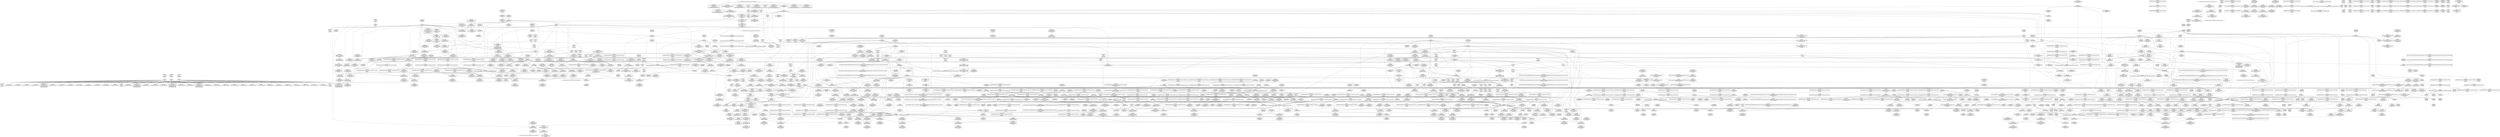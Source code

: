 digraph {
	CE0x4dc3f60 [shape=record,shape=Mrecord,label="{CE0x4dc3f60|selinux_socket_getsockopt:bb}"]
	CE0x4eb5190 [shape=record,shape=Mrecord,label="{CE0x4eb5190|rcu_read_unlock:tmp19|include/linux/rcupdate.h,933}"]
	CE0x4e068d0 [shape=record,shape=Mrecord,label="{CE0x4e068d0|rcu_lock_acquire:__here|*SummSink*}"]
	CE0x4ea36c0 [shape=record,shape=Mrecord,label="{CE0x4ea36c0|rcu_read_unlock:tmp14|include/linux/rcupdate.h,933|*SummSource*}"]
	CE0x4eaaa30 [shape=record,shape=Mrecord,label="{CE0x4eaaa30|__preempt_count_add:entry}"]
	CE0x4f0ea30 [shape=record,shape=Mrecord,label="{CE0x4f0ea30|i64*_getelementptr_inbounds_(_4_x_i64_,_4_x_i64_*___llvm_gcov_ctr134,_i64_0,_i64_2)|*Constant*|*SummSink*}"]
	CE0x4dc49f0 [shape=record,shape=Mrecord,label="{CE0x4dc49f0|GLOBAL:get_current|*Constant*|*SummSink*}"]
	CE0x4e0ae30 [shape=record,shape=Mrecord,label="{CE0x4e0ae30|8:_%struct.sock*,_:_SCME_18,20_|*MultipleSource*|security/selinux/hooks.c, 3966|security/selinux/hooks.c,3966|security/selinux/hooks.c,3966}"]
	CE0x4de5040 [shape=record,shape=Mrecord,label="{CE0x4de5040|32:_%struct.sock*,_:_CRE_24,32_|*MultipleSource*|security/selinux/hooks.c,4248|Function::selinux_socket_getsockopt&Arg::sock::}"]
	CE0x4de8140 [shape=record,shape=Mrecord,label="{CE0x4de8140|sock_has_perm:tmp|*SummSink*}"]
	CE0x4eaa860 [shape=record,shape=Mrecord,label="{CE0x4eaa860|GLOBAL:__preempt_count_add|*Constant*|*SummSink*}"]
	CE0x4df8910 [shape=record,shape=Mrecord,label="{CE0x4df8910|_call_void_mcount()_#3|*SummSink*}"]
	CE0x4dbe200 [shape=record,shape=Mrecord,label="{CE0x4dbe200|selinux_socket_getsockopt:sock|Function::selinux_socket_getsockopt&Arg::sock::|*SummSink*}"]
	CE0x4e4f1d0 [shape=record,shape=Mrecord,label="{CE0x4e4f1d0|8:_%struct.sock*,_:_SCME_38,39_}"]
	CE0x4e8ea30 [shape=record,shape=Mrecord,label="{CE0x4e8ea30|GLOBAL:rcu_read_lock.__warned|Global_var:rcu_read_lock.__warned|*SummSource*}"]
	CE0x4e3b920 [shape=record,shape=Mrecord,label="{CE0x4e3b920|i64*_getelementptr_inbounds_(_13_x_i64_,_13_x_i64_*___llvm_gcov_ctr126,_i64_0,_i64_11)|*Constant*|*SummSource*}"]
	CE0x4dc3eb0 [shape=record,shape=Mrecord,label="{CE0x4dc3eb0|selinux_socket_getsockopt:tmp1|*SummSink*}"]
	CE0x4dd1910 [shape=record,shape=Mrecord,label="{CE0x4dd1910|selinux_socket_getsockopt:sk|security/selinux/hooks.c,4248}"]
	CE0x4e99300 [shape=record,shape=Mrecord,label="{CE0x4e99300|__preempt_count_sub:tmp5|./arch/x86/include/asm/preempt.h,77|*SummSource*}"]
	CE0x4eb6300 [shape=record,shape=Mrecord,label="{CE0x4eb6300|i64*_getelementptr_inbounds_(_11_x_i64_,_11_x_i64_*___llvm_gcov_ctr132,_i64_0,_i64_10)|*Constant*|*SummSink*}"]
	CE0x4e889a0 [shape=record,shape=Mrecord,label="{CE0x4e889a0|_ret_i32_%tmp6,_!dbg_!27716|security/selinux/hooks.c,197|*SummSink*}"]
	CE0x4e50600 [shape=record,shape=Mrecord,label="{CE0x4e50600|8:_%struct.sock*,_:_SCME_55,56_}"]
	CE0x4e8c200 [shape=record,shape=Mrecord,label="{CE0x4e8c200|rcu_read_lock:do.end}"]
	CE0x4e4bf60 [shape=record,shape=Mrecord,label="{CE0x4e4bf60|rcu_read_lock:tmp9|include/linux/rcupdate.h,882|*SummSource*}"]
	CE0x4e813b0 [shape=record,shape=Mrecord,label="{CE0x4e813b0|__preempt_count_add:do.body|*SummSource*}"]
	CE0x4e870f0 [shape=record,shape=Mrecord,label="{CE0x4e870f0|task_sid:tmp27|security/selinux/hooks.c,208|*SummSource*}"]
	CE0x4f2aa40 [shape=record,shape=Mrecord,label="{CE0x4f2aa40|i64*_getelementptr_inbounds_(_4_x_i64_,_4_x_i64_*___llvm_gcov_ctr135,_i64_0,_i64_1)|*Constant*|*SummSink*}"]
	CE0x4f22870 [shape=record,shape=Mrecord,label="{CE0x4f22870|i64_1|*Constant*}"]
	CE0x4e8bb30 [shape=record,shape=Mrecord,label="{CE0x4e8bb30|GLOBAL:rcu_read_unlock.__warned|Global_var:rcu_read_unlock.__warned|*SummSink*}"]
	CE0x4dd1510 [shape=record,shape=Mrecord,label="{CE0x4dd1510|i64*_getelementptr_inbounds_(_2_x_i64_,_2_x_i64_*___llvm_gcov_ctr98,_i64_0,_i64_1)|*Constant*|*SummSource*}"]
	CE0x4ea2f10 [shape=record,shape=Mrecord,label="{CE0x4ea2f10|rcu_lock_release:tmp1|*SummSource*}"]
	CE0x4eab3a0 [shape=record,shape=Mrecord,label="{CE0x4eab3a0|rcu_read_unlock:tmp8|include/linux/rcupdate.h,933|*SummSource*}"]
	CE0x4e3b060 [shape=record,shape=Mrecord,label="{CE0x4e3b060|task_sid:tmp23|security/selinux/hooks.c,208|*SummSink*}"]
	CE0x4dd1770 [shape=record,shape=Mrecord,label="{CE0x4dd1770|get_current:tmp1|*SummSink*}"]
	CE0x4e56c50 [shape=record,shape=Mrecord,label="{CE0x4e56c50|sock_has_perm:tmp3|security/selinux/hooks.c,3964|*SummSink*}"]
	CE0x4df3040 [shape=record,shape=Mrecord,label="{CE0x4df3040|sock_has_perm:if.then|*SummSource*}"]
	CE0x4f30770 [shape=record,shape=Mrecord,label="{CE0x4f30770|__preempt_count_add:tmp6|./arch/x86/include/asm/preempt.h,73|*SummSink*}"]
	CE0x4e789e0 [shape=record,shape=Mrecord,label="{CE0x4e789e0|__rcu_read_unlock:entry}"]
	CE0x4df9450 [shape=record,shape=Mrecord,label="{CE0x4df9450|i32_59|*Constant*|*SummSource*}"]
	CE0x4e71a50 [shape=record,shape=Mrecord,label="{CE0x4e71a50|task_sid:tobool4|security/selinux/hooks.c,208|*SummSink*}"]
	CE0x4e8b940 [shape=record,shape=Mrecord,label="{CE0x4e8b940|rcu_read_lock:tobool|include/linux/rcupdate.h,882|*SummSource*}"]
	CE0x4e55240 [shape=record,shape=Mrecord,label="{CE0x4e55240|sock_has_perm:tmp8|security/selinux/hooks.c,3969|*SummSource*}"]
	CE0x4e65970 [shape=record,shape=Mrecord,label="{CE0x4e65970|cred_sid:tmp2}"]
	CE0x4ef14f0 [shape=record,shape=Mrecord,label="{CE0x4ef14f0|__rcu_read_lock:tmp3|*SummSource*}"]
	CE0x4e9fd30 [shape=record,shape=Mrecord,label="{CE0x4e9fd30|_call_void_lockdep_rcu_suspicious(i8*_getelementptr_inbounds_(_25_x_i8_,_25_x_i8_*_.str45,_i32_0,_i32_0),_i32_883,_i8*_getelementptr_inbounds_(_42_x_i8_,_42_x_i8_*_.str46,_i32_0,_i32_0))_#10,_!dbg_!27728|include/linux/rcupdate.h,882|*SummSink*}"]
	CE0x4e40330 [shape=record,shape=Mrecord,label="{CE0x4e40330|_call_void_mcount()_#3|*SummSink*}"]
	CE0x4dd6840 [shape=record,shape=Mrecord,label="{CE0x4dd6840|task_sid:bb}"]
	CE0x4f30a50 [shape=record,shape=Mrecord,label="{CE0x4f30a50|i64*_getelementptr_inbounds_(_4_x_i64_,_4_x_i64_*___llvm_gcov_ctr129,_i64_0,_i64_2)|*Constant*}"]
	CE0x4df7730 [shape=record,shape=Mrecord,label="{CE0x4df7730|_ret_void,_!dbg_!27735|include/linux/rcupdate.h,884|*SummSink*}"]
	CE0x4f30690 [shape=record,shape=Mrecord,label="{CE0x4f30690|__preempt_count_add:tmp6|./arch/x86/include/asm/preempt.h,73}"]
	CE0x4e451a0 [shape=record,shape=Mrecord,label="{CE0x4e451a0|__preempt_count_add:tmp5|./arch/x86/include/asm/preempt.h,72}"]
	CE0x4e4c340 [shape=record,shape=Mrecord,label="{CE0x4e4c340|avc_has_perm:tclass|Function::avc_has_perm&Arg::tclass::}"]
	CE0x4ef6070 [shape=record,shape=Mrecord,label="{CE0x4ef6070|__preempt_count_sub:do.body|*SummSource*}"]
	CE0x4e74b40 [shape=record,shape=Mrecord,label="{CE0x4e74b40|_call_void_lockdep_rcu_suspicious(i8*_getelementptr_inbounds_(_25_x_i8_,_25_x_i8_*_.str3,_i32_0,_i32_0),_i32_208,_i8*_getelementptr_inbounds_(_41_x_i8_,_41_x_i8_*_.str44,_i32_0,_i32_0))_#10,_!dbg_!27732|security/selinux/hooks.c,208}"]
	CE0x4e74530 [shape=record,shape=Mrecord,label="{CE0x4e74530|task_sid:tmp19|security/selinux/hooks.c,208|*SummSource*}"]
	CE0x4df8010 [shape=record,shape=Mrecord,label="{CE0x4df8010|GLOBAL:rcu_read_lock|*Constant*|*SummSource*}"]
	CE0x4e610b0 [shape=record,shape=Mrecord,label="{CE0x4e610b0|i64_5|*Constant*|*SummSink*}"]
	CE0x4dbecf0 [shape=record,shape=Mrecord,label="{CE0x4dbecf0|i64*_getelementptr_inbounds_(_2_x_i64_,_2_x_i64_*___llvm_gcov_ctr365,_i64_0,_i64_1)|*Constant*}"]
	CE0x4e53650 [shape=record,shape=Mrecord,label="{CE0x4e53650|sock_has_perm:tmp6|security/selinux/hooks.c,3969}"]
	CE0x4dccb70 [shape=record,shape=Mrecord,label="{CE0x4dccb70|avc_has_perm:ssid|Function::avc_has_perm&Arg::ssid::|*SummSource*}"]
	CE0x4ea3d40 [shape=record,shape=Mrecord,label="{CE0x4ea3d40|_call_void_asm_sideeffect_,_memory_,_dirflag_,_fpsr_,_flags_()_#3,_!dbg_!27714,_!srcloc_!27715|include/linux/rcupdate.h,239|*SummSink*}"]
	CE0x4e0b130 [shape=record,shape=Mrecord,label="{CE0x4e0b130|sock_has_perm:tmp13|security/selinux/hooks.c,3972|*SummSink*}"]
	CE0x4ed8f40 [shape=record,shape=Mrecord,label="{CE0x4ed8f40|__rcu_read_lock:tmp4|include/linux/rcupdate.h,239|*SummSink*}"]
	CE0x4e6a480 [shape=record,shape=Mrecord,label="{CE0x4e6a480|rcu_read_lock:do.body|*SummSource*}"]
	CE0x4e83370 [shape=record,shape=Mrecord,label="{CE0x4e83370|rcu_lock_release:tmp6|*SummSink*}"]
	CE0x4e78320 [shape=record,shape=Mrecord,label="{CE0x4e78320|_call_void___rcu_read_unlock()_#10,_!dbg_!27734|include/linux/rcupdate.h,937|*SummSource*}"]
	CE0x4ee26a0 [shape=record,shape=Mrecord,label="{CE0x4ee26a0|__preempt_count_sub:tmp2|*SummSink*}"]
	CE0x4e49c30 [shape=record,shape=Mrecord,label="{CE0x4e49c30|sock_has_perm:sclass|security/selinux/hooks.c,3976|*SummSink*}"]
	CE0x4e88840 [shape=record,shape=Mrecord,label="{CE0x4e88840|_ret_i32_%tmp6,_!dbg_!27716|security/selinux/hooks.c,197|*SummSource*}"]
	CE0x4dc66b0 [shape=record,shape=Mrecord,label="{CE0x4dc66b0|selinux_socket_getsockopt:call|security/selinux/hooks.c,4248|*SummSink*}"]
	CE0x4e4e420 [shape=record,shape=Mrecord,label="{CE0x4e4e420|8:_%struct.sock*,_:_SCME_26,27_}"]
	CE0x4e09840 [shape=record,shape=Mrecord,label="{CE0x4e09840|__rcu_read_lock:tmp7|include/linux/rcupdate.h,240|*SummSink*}"]
	CE0x4dd3f80 [shape=record,shape=Mrecord,label="{CE0x4dd3f80|_call_void_mcount()_#3}"]
	CE0x4ee2e00 [shape=record,shape=Mrecord,label="{CE0x4ee2e00|_call_void_asm_addl_$1,_%gs:$0_,_*m,ri,*m,_dirflag_,_fpsr_,_flags_(i32*___preempt_count,_i32_%sub,_i32*___preempt_count)_#3,_!dbg_!27717,_!srcloc_!27718|./arch/x86/include/asm/preempt.h,77|*SummSink*}"]
	CE0x4dd5fa0 [shape=record,shape=Mrecord,label="{CE0x4dd5fa0|sock_has_perm:task|Function::sock_has_perm&Arg::task::|*SummSource*}"]
	CE0x4e032b0 [shape=record,shape=Mrecord,label="{CE0x4e032b0|sock_has_perm:sk|Function::sock_has_perm&Arg::sk::|*SummSource*}"]
	CE0x4dd10f0 [shape=record,shape=Mrecord,label="{CE0x4dd10f0|i64*_getelementptr_inbounds_(_2_x_i64_,_2_x_i64_*___llvm_gcov_ctr98,_i64_0,_i64_1)|*Constant*|*SummSink*}"]
	CE0x4e0b0c0 [shape=record,shape=Mrecord,label="{CE0x4e0b0c0|sock_has_perm:tmp13|security/selinux/hooks.c,3972|*SummSource*}"]
	CE0x4e91250 [shape=record,shape=Mrecord,label="{CE0x4e91250|_call_void___preempt_count_add(i32_1)_#10,_!dbg_!27711|include/linux/rcupdate.h,239|*SummSource*}"]
	CE0x4e4eab0 [shape=record,shape=Mrecord,label="{CE0x4e4eab0|8:_%struct.sock*,_:_SCME_32,33_}"]
	CE0x4e4a660 [shape=record,shape=Mrecord,label="{CE0x4e4a660|i32_4|*Constant*|*SummSink*}"]
	CE0x4de96d0 [shape=record,shape=Mrecord,label="{CE0x4de96d0|task_sid:do.end|*SummSink*}"]
	CE0x4e50860 [shape=record,shape=Mrecord,label="{CE0x4e50860|i32_8|*Constant*|*SummSource*}"]
	CE0x4e565d0 [shape=record,shape=Mrecord,label="{CE0x4e565d0|i64*_getelementptr_inbounds_(_6_x_i64_,_6_x_i64_*___llvm_gcov_ctr327,_i64_0,_i64_4)|*Constant*|*SummSink*}"]
	CE0x4dea9e0 [shape=record,shape=Mrecord,label="{CE0x4dea9e0|cred_sid:sid|security/selinux/hooks.c,197|*SummSink*}"]
	CE0x4e4f690 [shape=record,shape=Mrecord,label="{CE0x4e4f690|8:_%struct.sock*,_:_SCME_42,43_}"]
	CE0x4eb1600 [shape=record,shape=Mrecord,label="{CE0x4eb1600|rcu_lock_release:tmp}"]
	CE0x4ea2ea0 [shape=record,shape=Mrecord,label="{CE0x4ea2ea0|rcu_lock_release:tmp1}"]
	CE0x4e8f930 [shape=record,shape=Mrecord,label="{CE0x4e8f930|i64*_getelementptr_inbounds_(_4_x_i64_,_4_x_i64_*___llvm_gcov_ctr128,_i64_0,_i64_3)|*Constant*}"]
	CE0x4e856e0 [shape=record,shape=Mrecord,label="{CE0x4e856e0|__preempt_count_add:tmp5|./arch/x86/include/asm/preempt.h,72|*SummSink*}"]
	CE0x4de7b40 [shape=record,shape=Mrecord,label="{CE0x4de7b40|COLLAPSED:_GCMRE___llvm_gcov_ctr327_internal_global_6_x_i64_zeroinitializer:_elem_0:default:}"]
	CE0x4e8d3d0 [shape=record,shape=Mrecord,label="{CE0x4e8d3d0|rcu_lock_acquire:bb|*SummSource*}"]
	CE0x4e474d0 [shape=record,shape=Mrecord,label="{CE0x4e474d0|sock_has_perm:u|security/selinux/hooks.c,3973|*SummSource*}"]
	CE0x4e3cfd0 [shape=record,shape=Mrecord,label="{CE0x4e3cfd0|task_sid:tmp22|security/selinux/hooks.c,208}"]
	CE0x4ef1560 [shape=record,shape=Mrecord,label="{CE0x4ef1560|__rcu_read_lock:tmp3|*SummSink*}"]
	CE0x4e43ec0 [shape=record,shape=Mrecord,label="{CE0x4e43ec0|i64*_getelementptr_inbounds_(_4_x_i64_,_4_x_i64_*___llvm_gcov_ctr135,_i64_0,_i64_0)|*Constant*|*SummSource*}"]
	CE0x4ef2e90 [shape=record,shape=Mrecord,label="{CE0x4ef2e90|rcu_lock_acquire:tmp7|*SummSink*}"]
	CE0x4e70a10 [shape=record,shape=Mrecord,label="{CE0x4e70a10|task_sid:tmp12|security/selinux/hooks.c,208|*SummSource*}"]
	CE0x4dc6e10 [shape=record,shape=Mrecord,label="{CE0x4dc6e10|sock_has_perm:ad|security/selinux/hooks.c, 3965|*SummSink*}"]
	CE0x4e7a4e0 [shape=record,shape=Mrecord,label="{CE0x4e7a4e0|__rcu_read_unlock:tmp3}"]
	CE0x4e48130 [shape=record,shape=Mrecord,label="{CE0x4e48130|sock_has_perm:u2|security/selinux/hooks.c,3974}"]
	CE0x4e8fd10 [shape=record,shape=Mrecord,label="{CE0x4e8fd10|rcu_read_lock:tmp6|include/linux/rcupdate.h,882|*SummSource*}"]
	CE0x4e723d0 [shape=record,shape=Mrecord,label="{CE0x4e723d0|task_sid:tmp14|security/selinux/hooks.c,208}"]
	CE0x4e841e0 [shape=record,shape=Mrecord,label="{CE0x4e841e0|__rcu_read_unlock:do.end}"]
	CE0x4dc3280 [shape=record,shape=Mrecord,label="{CE0x4dc3280|selinux_socket_getsockopt:tmp}"]
	CE0x4e5fb30 [shape=record,shape=Mrecord,label="{CE0x4e5fb30|i64*_getelementptr_inbounds_(_13_x_i64_,_13_x_i64_*___llvm_gcov_ctr126,_i64_0,_i64_1)|*Constant*|*SummSink*}"]
	CE0x4eda1f0 [shape=record,shape=Mrecord,label="{CE0x4eda1f0|rcu_lock_release:tmp5|include/linux/rcupdate.h,423|*SummSource*}"]
	CE0x4eb0bf0 [shape=record,shape=Mrecord,label="{CE0x4eb0bf0|rcu_read_unlock:tmp6|include/linux/rcupdate.h,933}"]
	CE0x4ea0760 [shape=record,shape=Mrecord,label="{CE0x4ea0760|rcu_read_lock:tmp20|include/linux/rcupdate.h,882|*SummSink*}"]
	CE0x4e804c0 [shape=record,shape=Mrecord,label="{CE0x4e804c0|i64*_getelementptr_inbounds_(_4_x_i64_,_4_x_i64_*___llvm_gcov_ctr130,_i64_0,_i64_2)|*Constant*|*SummSource*}"]
	CE0x4e8ef60 [shape=record,shape=Mrecord,label="{CE0x4e8ef60|rcu_read_unlock:tobool|include/linux/rcupdate.h,933|*SummSink*}"]
	CE0x4e8d830 [shape=record,shape=Mrecord,label="{CE0x4e8d830|rcu_read_unlock:tobool|include/linux/rcupdate.h,933|*SummSource*}"]
	CE0x4eb0ae0 [shape=record,shape=Mrecord,label="{CE0x4eb0ae0|rcu_read_unlock:tmp5|include/linux/rcupdate.h,933|*SummSink*}"]
	CE0x4e3db20 [shape=record,shape=Mrecord,label="{CE0x4e3db20|__preempt_count_add:tmp3|*SummSink*}"]
	CE0x4e39f10 [shape=record,shape=Mrecord,label="{CE0x4e39f10|i8*_getelementptr_inbounds_(_41_x_i8_,_41_x_i8_*_.str44,_i32_0,_i32_0)|*Constant*|*SummSink*}"]
	CE0x4e571a0 [shape=record,shape=Mrecord,label="{CE0x4e571a0|sock_has_perm:tmp5|security/selinux/hooks.c,3966|*SummSource*}"]
	CE0x4edccb0 [shape=record,shape=Mrecord,label="{CE0x4edccb0|__preempt_count_sub:tmp3|*SummSink*}"]
	CE0x4eded70 [shape=record,shape=Mrecord,label="{CE0x4eded70|GLOBAL:__preempt_count_sub|*Constant*|*SummSink*}"]
	CE0x4eeee00 [shape=record,shape=Mrecord,label="{CE0x4eeee00|rcu_lock_release:tmp3|*SummSource*}"]
	CE0x4e4caa0 [shape=record,shape=Mrecord,label="{CE0x4e4caa0|avc_has_perm:requested|Function::avc_has_perm&Arg::requested::|*SummSource*}"]
	CE0x4e9b580 [shape=record,shape=Mrecord,label="{CE0x4e9b580|rcu_read_lock:tmp14|include/linux/rcupdate.h,882|*SummSource*}"]
	CE0x4ea8b90 [shape=record,shape=Mrecord,label="{CE0x4ea8b90|i64*_getelementptr_inbounds_(_11_x_i64_,_11_x_i64_*___llvm_gcov_ctr132,_i64_0,_i64_0)|*Constant*|*SummSink*}"]
	CE0x4e72ac0 [shape=record,shape=Mrecord,label="{CE0x4e72ac0|task_sid:tmp15|security/selinux/hooks.c,208|*SummSink*}"]
	CE0x4e7b400 [shape=record,shape=Mrecord,label="{CE0x4e7b400|__rcu_read_lock:tmp2|*SummSink*}"]
	CE0x4e407e0 [shape=record,shape=Mrecord,label="{CE0x4e407e0|__preempt_count_sub:tmp4|./arch/x86/include/asm/preempt.h,77}"]
	CE0x4e74a00 [shape=record,shape=Mrecord,label="{CE0x4e74a00|i8_1|*Constant*|*SummSink*}"]
	CE0x4e6c730 [shape=record,shape=Mrecord,label="{CE0x4e6c730|i64_3|*Constant*|*SummSink*}"]
	CE0x4eee5c0 [shape=record,shape=Mrecord,label="{CE0x4eee5c0|rcu_lock_release:__here|*SummSource*}"]
	CE0x4e9ec20 [shape=record,shape=Mrecord,label="{CE0x4e9ec20|rcu_read_lock:tmp17|include/linux/rcupdate.h,882|*SummSource*}"]
	CE0x4f225c0 [shape=record,shape=Mrecord,label="{CE0x4f225c0|__preempt_count_add:bb|*SummSource*}"]
	CE0x4ef42e0 [shape=record,shape=Mrecord,label="{CE0x4ef42e0|__rcu_read_lock:do.end|*SummSink*}"]
	CE0x4e50010 [shape=record,shape=Mrecord,label="{CE0x4e50010|8:_%struct.sock*,_:_SCME_50,51_}"]
	CE0x4e84af0 [shape=record,shape=Mrecord,label="{CE0x4e84af0|__preempt_count_add:tmp1|*SummSource*}"]
	CE0x4e5ad10 [shape=record,shape=Mrecord,label="{CE0x4e5ad10|i64_6|*Constant*}"]
	CE0x4e10c60 [shape=record,shape=Mrecord,label="{CE0x4e10c60|sock_has_perm:tmp18|security/selinux/hooks.c,3977|*SummSource*}"]
	CE0x4e74f40 [shape=record,shape=Mrecord,label="{CE0x4e74f40|_call_void_lockdep_rcu_suspicious(i8*_getelementptr_inbounds_(_25_x_i8_,_25_x_i8_*_.str3,_i32_0,_i32_0),_i32_208,_i8*_getelementptr_inbounds_(_41_x_i8_,_41_x_i8_*_.str44,_i32_0,_i32_0))_#10,_!dbg_!27732|security/selinux/hooks.c,208|*SummSource*}"]
	CE0x4dc1550 [shape=record,shape=Mrecord,label="{CE0x4dc1550|selinux_socket_getsockopt:tmp2}"]
	CE0x4dcce70 [shape=record,shape=Mrecord,label="{CE0x4dcce70|avc_has_perm:tsid|Function::avc_has_perm&Arg::tsid::}"]
	CE0x4e89ae0 [shape=record,shape=Mrecord,label="{CE0x4e89ae0|_ret_void,_!dbg_!27735|include/linux/rcupdate.h,938|*SummSource*}"]
	CE0x4e59ab0 [shape=record,shape=Mrecord,label="{CE0x4e59ab0|rcu_read_lock:tmp10|include/linux/rcupdate.h,882|*SummSource*}"]
	CE0x4dde1d0 [shape=record,shape=Mrecord,label="{CE0x4dde1d0|32:_%struct.sock*,_:_CRE_40,48_|*MultipleSource*|security/selinux/hooks.c,4248|Function::selinux_socket_getsockopt&Arg::sock::}"]
	CE0x4e85a50 [shape=record,shape=Mrecord,label="{CE0x4e85a50|rcu_lock_release:bb|*SummSource*}"]
	CE0x4ef8170 [shape=record,shape=Mrecord,label="{CE0x4ef8170|COLLAPSED:_GCMRE___llvm_gcov_ctr135_internal_global_4_x_i64_zeroinitializer:_elem_0:default:}"]
	CE0x4e60a40 [shape=record,shape=Mrecord,label="{CE0x4e60a40|task_sid:tobool1|security/selinux/hooks.c,208|*SummSource*}"]
	CE0x4ea0280 [shape=record,shape=Mrecord,label="{CE0x4ea0280|rcu_read_lock:tmp19|include/linux/rcupdate.h,882|*SummSink*}"]
	CE0x4e6b120 [shape=record,shape=Mrecord,label="{CE0x4e6b120|cred_sid:tmp1|*SummSource*}"]
	CE0x4e52830 [shape=record,shape=Mrecord,label="{CE0x4e52830|sock_has_perm:call|security/selinux/hooks.c,3967}"]
	CE0x4e09050 [shape=record,shape=Mrecord,label="{CE0x4e09050|GLOBAL:__rcu_read_lock|*Constant*|*SummSink*}"]
	CE0x4ea2a90 [shape=record,shape=Mrecord,label="{CE0x4ea2a90|i64*_getelementptr_inbounds_(_11_x_i64_,_11_x_i64_*___llvm_gcov_ctr132,_i64_0,_i64_8)|*Constant*}"]
	CE0x4e0fcf0 [shape=record,shape=Mrecord,label="{CE0x4e0fcf0|_ret_i32_%retval.0,_!dbg_!27728|security/selinux/avc.c,775|*SummSink*}"]
	CE0x4ea3960 [shape=record,shape=Mrecord,label="{CE0x4ea3960|rcu_read_unlock:tmp15|include/linux/rcupdate.h,933}"]
	CE0x4dc7f60 [shape=record,shape=Mrecord,label="{CE0x4dc7f60|rcu_read_unlock:tmp2}"]
	CE0x4eebea0 [shape=record,shape=Mrecord,label="{CE0x4eebea0|i64*_getelementptr_inbounds_(_4_x_i64_,_4_x_i64_*___llvm_gcov_ctr129,_i64_0,_i64_3)|*Constant*|*SummSink*}"]
	CE0x4df8080 [shape=record,shape=Mrecord,label="{CE0x4df8080|GLOBAL:rcu_read_lock|*Constant*|*SummSink*}"]
	CE0x4dcc7e0 [shape=record,shape=Mrecord,label="{CE0x4dcc7e0|_ret_i32_%call1,_!dbg_!27717|security/selinux/hooks.c,4248|*SummSource*}"]
	CE0x4e6daf0 [shape=record,shape=Mrecord,label="{CE0x4e6daf0|task_sid:tmp5|security/selinux/hooks.c,208}"]
	CE0x4eb6e40 [shape=record,shape=Mrecord,label="{CE0x4eb6e40|rcu_read_unlock:tmp18|include/linux/rcupdate.h,933|*SummSource*}"]
	CE0x4e00e90 [shape=record,shape=Mrecord,label="{CE0x4e00e90|sock_has_perm:perms|Function::sock_has_perm&Arg::perms::}"]
	CE0x4e54e60 [shape=record,shape=Mrecord,label="{CE0x4e54e60|i64_0|*Constant*|*SummSink*}"]
	CE0x4f39780 [shape=record,shape=Mrecord,label="{CE0x4f39780|i64*_getelementptr_inbounds_(_4_x_i64_,_4_x_i64_*___llvm_gcov_ctr135,_i64_0,_i64_1)|*Constant*|*SummSource*}"]
	CE0x4f0af80 [shape=record,shape=Mrecord,label="{CE0x4f0af80|__preempt_count_sub:tmp4|./arch/x86/include/asm/preempt.h,77|*SummSink*}"]
	CE0x4e66fa0 [shape=record,shape=Mrecord,label="{CE0x4e66fa0|GLOBAL:task_sid.__warned|Global_var:task_sid.__warned}"]
	CE0x4ee2840 [shape=record,shape=Mrecord,label="{CE0x4ee2840|__preempt_count_add:tmp}"]
	CE0x4df75d0 [shape=record,shape=Mrecord,label="{CE0x4df75d0|_call_void_rcu_lock_acquire(%struct.lockdep_map*_rcu_lock_map)_#10,_!dbg_!27711|include/linux/rcupdate.h,881|*SummSource*}"]
	CE0x4e62af0 [shape=record,shape=Mrecord,label="{CE0x4e62af0|rcu_read_unlock:land.lhs.true2|*SummSource*}"]
	CE0x4e6b8d0 [shape=record,shape=Mrecord,label="{CE0x4e6b8d0|_call_void_mcount()_#3|*SummSource*}"]
	CE0x4ef2010 [shape=record,shape=Mrecord,label="{CE0x4ef2010|i64_ptrtoint_(i8*_blockaddress(_rcu_lock_acquire,_%__here)_to_i64)|*Constant*|*SummSource*}"]
	CE0x4eddf20 [shape=record,shape=Mrecord,label="{CE0x4eddf20|_call_void_mcount()_#3|*SummSource*}"]
	CE0x4eee500 [shape=record,shape=Mrecord,label="{CE0x4eee500|rcu_lock_release:__here}"]
	CE0x4e43840 [shape=record,shape=Mrecord,label="{CE0x4e43840|__preempt_count_sub:tmp7|./arch/x86/include/asm/preempt.h,78|*SummSink*}"]
	CE0x4e68fb0 [shape=record,shape=Mrecord,label="{CE0x4e68fb0|rcu_read_lock:tmp|*SummSource*}"]
	CE0x4e62fc0 [shape=record,shape=Mrecord,label="{CE0x4e62fc0|task_sid:tmp1|*SummSink*}"]
	CE0x4e75e60 [shape=record,shape=Mrecord,label="{CE0x4e75e60|rcu_lock_acquire:map|Function::rcu_lock_acquire&Arg::map::}"]
	CE0x4e7a8a0 [shape=record,shape=Mrecord,label="{CE0x4e7a8a0|_call_void_lock_acquire(%struct.lockdep_map*_%map,_i32_0,_i32_0,_i32_2,_i32_0,_%struct.lockdep_map*_null,_i64_ptrtoint_(i8*_blockaddress(_rcu_lock_acquire,_%__here)_to_i64))_#10,_!dbg_!27716|include/linux/rcupdate.h,418|*SummSource*}"]
	CE0x4e54390 [shape=record,shape=Mrecord,label="{CE0x4e54390|i64_2|*Constant*|*SummSource*}"]
	CE0x4eaa560 [shape=record,shape=Mrecord,label="{CE0x4eaa560|0:_i8,_:_GCMR_rcu_read_unlock.__warned_internal_global_i8_0,_section_.data.unlikely_,_align_1:_elem_0:default:}"]
	CE0x4e0fed0 [shape=record,shape=Mrecord,label="{CE0x4e0fed0|i64*_getelementptr_inbounds_(_6_x_i64_,_6_x_i64_*___llvm_gcov_ctr327,_i64_0,_i64_5)|*Constant*}"]
	CE0x4e64140 [shape=record,shape=Mrecord,label="{CE0x4e64140|rcu_read_lock:tmp1|*SummSource*}"]
	CE0x4eaa8d0 [shape=record,shape=Mrecord,label="{CE0x4eaa8d0|GLOBAL:__preempt_count_add|*Constant*|*SummSource*}"]
	CE0x4e988d0 [shape=record,shape=Mrecord,label="{CE0x4e988d0|__preempt_count_sub:bb|*SummSource*}"]
	CE0x4e840b0 [shape=record,shape=Mrecord,label="{CE0x4e840b0|__rcu_read_unlock:do.body|*SummSource*}"]
	CE0x4eac830 [shape=record,shape=Mrecord,label="{CE0x4eac830|__rcu_read_lock:tmp6|include/linux/rcupdate.h,240}"]
	CE0x4dbd3e0 [shape=record,shape=Mrecord,label="{CE0x4dbd3e0|sock_has_perm:sid|security/selinux/hooks.c,3969|*SummSource*}"]
	CE0x4e3df30 [shape=record,shape=Mrecord,label="{CE0x4e3df30|__preempt_count_sub:sub|./arch/x86/include/asm/preempt.h,77|*SummSink*}"]
	CE0x4dc9cf0 [shape=record,shape=Mrecord,label="{CE0x4dc9cf0|GLOBAL:current_task|Global_var:current_task|*SummSink*}"]
	CE0x4e6f6e0 [shape=record,shape=Mrecord,label="{CE0x4e6f6e0|GLOBAL:rcu_lock_map|Global_var:rcu_lock_map}"]
	CE0x4eb2150 [shape=record,shape=Mrecord,label="{CE0x4eb2150|rcu_read_unlock:tobool1|include/linux/rcupdate.h,933|*SummSource*}"]
	CE0x4e5aa20 [shape=record,shape=Mrecord,label="{CE0x4e5aa20|rcu_read_lock:call3|include/linux/rcupdate.h,882|*SummSource*}"]
	CE0x4e4c780 [shape=record,shape=Mrecord,label="{CE0x4e4c780|_ret_i32_%retval.0,_!dbg_!27728|security/selinux/avc.c,775}"]
	CE0x4eb16e0 [shape=record,shape=Mrecord,label="{CE0x4eb16e0|rcu_lock_release:tmp|*SummSource*}"]
	CE0x4e818a0 [shape=record,shape=Mrecord,label="{CE0x4e818a0|rcu_lock_acquire:tmp5|include/linux/rcupdate.h,418|*SummSource*}"]
	CE0x4e4b050 [shape=record,shape=Mrecord,label="{CE0x4e4b050|i32_(i32,_i32,_i16,_i32,_%struct.common_audit_data*)*_bitcast_(i32_(i32,_i32,_i16,_i32,_%struct.common_audit_data.495*)*_avc_has_perm_to_i32_(i32,_i32,_i16,_i32,_%struct.common_audit_data*)*)|*Constant*|*SummSink*}"]
	CE0x4e6d880 [shape=record,shape=Mrecord,label="{CE0x4e6d880|rcu_read_lock:call|include/linux/rcupdate.h,882|*SummSink*}"]
	CE0x4e77360 [shape=record,shape=Mrecord,label="{CE0x4e77360|GLOBAL:rcu_lock_release|*Constant*|*SummSink*}"]
	CE0x4e74670 [shape=record,shape=Mrecord,label="{CE0x4e74670|i8_1|*Constant*|*SummSource*}"]
	CE0x4e78970 [shape=record,shape=Mrecord,label="{CE0x4e78970|GLOBAL:__rcu_read_unlock|*Constant*|*SummSource*}"]
	CE0x4e65880 [shape=record,shape=Mrecord,label="{CE0x4e65880|task_sid:call|security/selinux/hooks.c,208|*SummSink*}"]
	CE0x4de6480 [shape=record,shape=Mrecord,label="{CE0x4de6480|task_sid:do.end6|*SummSink*}"]
	CE0x4dc4f70 [shape=record,shape=Mrecord,label="{CE0x4dc4f70|32:_%struct.sock*,_:_CRE_8,16_|*MultipleSource*|security/selinux/hooks.c,4248|Function::selinux_socket_getsockopt&Arg::sock::}"]
	CE0x4e37830 [shape=record,shape=Mrecord,label="{CE0x4e37830|1216:_i8*,_:_CRE_1216,1224_|*MultipleSource*|Function::sock_has_perm&Arg::sk::|security/selinux/hooks.c,3964|*LoadInst*|security/selinux/hooks.c,4248}"]
	CE0x4de70b0 [shape=record,shape=Mrecord,label="{CE0x4de70b0|sock_has_perm:tmp9|security/selinux/hooks.c,3969|*SummSource*}"]
	CE0x4df73b0 [shape=record,shape=Mrecord,label="{CE0x4df73b0|rcu_lock_acquire:entry}"]
	CE0x4e459f0 [shape=record,shape=Mrecord,label="{CE0x4e459f0|sock_has_perm:tmp11|security/selinux/hooks.c,3970|*SummSink*}"]
	CE0x4e3d0e0 [shape=record,shape=Mrecord,label="{CE0x4e3d0e0|task_sid:tmp21|security/selinux/hooks.c,208|*SummSource*}"]
	CE0x4e70550 [shape=record,shape=Mrecord,label="{CE0x4e70550|task_sid:tmp11|security/selinux/hooks.c,208|*SummSink*}"]
	CE0x4e8bca0 [shape=record,shape=Mrecord,label="{CE0x4e8bca0|rcu_read_unlock:tmp8|include/linux/rcupdate.h,933}"]
	CE0x4ee2630 [shape=record,shape=Mrecord,label="{CE0x4ee2630|__preempt_count_sub:tmp2|*SummSource*}"]
	CE0x4e77bc0 [shape=record,shape=Mrecord,label="{CE0x4e77bc0|rcu_lock_release:map|Function::rcu_lock_release&Arg::map::|*SummSink*}"]
	CE0x4e6ae90 [shape=record,shape=Mrecord,label="{CE0x4e6ae90|task_sid:tobool|security/selinux/hooks.c,208|*SummSink*}"]
	CE0x4e62da0 [shape=record,shape=Mrecord,label="{CE0x4e62da0|i64*_getelementptr_inbounds_(_13_x_i64_,_13_x_i64_*___llvm_gcov_ctr126,_i64_0,_i64_1)|*Constant*}"]
	CE0x4dbd0c0 [shape=record,shape=Mrecord,label="{CE0x4dbd0c0|i32_2|*Constant*|*SummSource*}"]
	CE0x4f30320 [shape=record,shape=Mrecord,label="{CE0x4f30320|i64*_getelementptr_inbounds_(_4_x_i64_,_4_x_i64_*___llvm_gcov_ctr135,_i64_0,_i64_2)|*Constant*|*SummSource*}"]
	CE0x4e86f50 [shape=record,shape=Mrecord,label="{CE0x4e86f50|task_sid:call7|security/selinux/hooks.c,208}"]
	"CONST[source:1(input),value:2(dynamic)][purpose:{object}][SrcIdx:1]"
	CE0x4e77cd0 [shape=record,shape=Mrecord,label="{CE0x4e77cd0|GLOBAL:__rcu_read_unlock|*Constant*}"]
	CE0x4e8dd90 [shape=record,shape=Mrecord,label="{CE0x4e8dd90|rcu_read_lock:tmp7|include/linux/rcupdate.h,882|*SummSink*}"]
	CE0x4ef7790 [shape=record,shape=Mrecord,label="{CE0x4ef7790|GLOBAL:__preempt_count|Global_var:__preempt_count}"]
	CE0x4df9300 [shape=record,shape=Mrecord,label="{CE0x4df9300|i32_59|*Constant*|*SummSink*}"]
	CE0x4df0310 [shape=record,shape=Mrecord,label="{CE0x4df0310|rcu_read_lock:tmp14|include/linux/rcupdate.h,882}"]
	CE0x4e4f8f0 [shape=record,shape=Mrecord,label="{CE0x4e4f8f0|8:_%struct.sock*,_:_SCME_44,45_}"]
	CE0x4dc50d0 [shape=record,shape=Mrecord,label="{CE0x4dc50d0|get_current:entry}"]
	CE0x4eb7550 [shape=record,shape=Mrecord,label="{CE0x4eb7550|_call_void_lockdep_rcu_suspicious(i8*_getelementptr_inbounds_(_25_x_i8_,_25_x_i8_*_.str45,_i32_0,_i32_0),_i32_934,_i8*_getelementptr_inbounds_(_44_x_i8_,_44_x_i8_*_.str47,_i32_0,_i32_0))_#10,_!dbg_!27726|include/linux/rcupdate.h,933|*SummSink*}"]
	CE0x4ef2950 [shape=record,shape=Mrecord,label="{CE0x4ef2950|rcu_lock_acquire:tmp6|*SummSource*}"]
	CE0x4ef3380 [shape=record,shape=Mrecord,label="{CE0x4ef3380|rcu_lock_release:indirectgoto}"]
	CE0x4ed9940 [shape=record,shape=Mrecord,label="{CE0x4ed9940|__rcu_read_lock:do.body|*SummSink*}"]
	CE0x4e45980 [shape=record,shape=Mrecord,label="{CE0x4e45980|sock_has_perm:tmp11|security/selinux/hooks.c,3970|*SummSource*}"]
	CE0x4ea6170 [shape=record,shape=Mrecord,label="{CE0x4ea6170|rcu_read_unlock:tmp8|include/linux/rcupdate.h,933|*SummSink*}"]
	CE0x4e898a0 [shape=record,shape=Mrecord,label="{CE0x4e898a0|_ret_void,_!dbg_!27735|include/linux/rcupdate.h,938}"]
	CE0x4e550e0 [shape=record,shape=Mrecord,label="{CE0x4e550e0|sock_has_perm:tmp8|security/selinux/hooks.c,3969}"]
	CE0x4df7b70 [shape=record,shape=Mrecord,label="{CE0x4df7b70|cred_sid:security|security/selinux/hooks.c,196|*SummSink*}"]
	CE0x4e85850 [shape=record,shape=Mrecord,label="{CE0x4e85850|rcu_lock_release:indirectgoto|*SummSink*}"]
	CE0x6b91990 [shape=record,shape=Mrecord,label="{CE0x6b91990|selinux_socket_getsockopt:call1|security/selinux/hooks.c,4248|*SummSink*}"]
	CE0x4e0b050 [shape=record,shape=Mrecord,label="{CE0x4e0b050|sock_has_perm:tmp13|security/selinux/hooks.c,3972}"]
	CE0x4e6d060 [shape=record,shape=Mrecord,label="{CE0x4e6d060|task_sid:land.lhs.true2|*SummSource*}"]
	CE0x4de6dd0 [shape=record,shape=Mrecord,label="{CE0x4de6dd0|i64*_getelementptr_inbounds_(_11_x_i64_,_11_x_i64_*___llvm_gcov_ctr132,_i64_0,_i64_1)|*Constant*|*SummSink*}"]
	CE0x4e893a0 [shape=record,shape=Mrecord,label="{CE0x4e893a0|GLOBAL:rcu_read_unlock|*Constant*|*SummSource*}"]
	CE0x4e50bd0 [shape=record,shape=Mrecord,label="{CE0x4e50bd0|GLOBAL:task_sid|*Constant*|*SummSink*}"]
	CE0x4dd68b0 [shape=record,shape=Mrecord,label="{CE0x4dd68b0|task_sid:bb|*SummSource*}"]
	CE0x4df7280 [shape=record,shape=Mrecord,label="{CE0x4df7280|_call_void_rcu_lock_acquire(%struct.lockdep_map*_rcu_lock_map)_#10,_!dbg_!27711|include/linux/rcupdate.h,881|*SummSink*}"]
	CE0x4dea640 [shape=record,shape=Mrecord,label="{CE0x4dea640|0:_i32,_4:_i32,_8:_i32,_12:_i32,_:_CMRE_4,8_|*MultipleSource*|security/selinux/hooks.c,196|*LoadInst*|security/selinux/hooks.c,196|security/selinux/hooks.c,197}"]
	CE0x4e831e0 [shape=record,shape=Mrecord,label="{CE0x4e831e0|i64*_getelementptr_inbounds_(_4_x_i64_,_4_x_i64_*___llvm_gcov_ctr133,_i64_0,_i64_3)|*Constant*|*SummSink*}"]
	CE0x4e9f2f0 [shape=record,shape=Mrecord,label="{CE0x4e9f2f0|rcu_read_lock:tmp18|include/linux/rcupdate.h,882|*SummSink*}"]
	CE0x4e6e310 [shape=record,shape=Mrecord,label="{CE0x4e6e310|task_sid:do.body5}"]
	CE0x4ea6080 [shape=record,shape=Mrecord,label="{CE0x4ea6080|__rcu_read_lock:do.body|*SummSource*}"]
	CE0x4dc85e0 [shape=record,shape=Mrecord,label="{CE0x4dc85e0|sock_has_perm:perms|Function::sock_has_perm&Arg::perms::|*SummSource*}"]
	CE0x4e907e0 [shape=record,shape=Mrecord,label="{CE0x4e907e0|rcu_read_lock:tmp5|include/linux/rcupdate.h,882}"]
	CE0x4e10760 [shape=record,shape=Mrecord,label="{CE0x4e10760|i64*_getelementptr_inbounds_(_6_x_i64_,_6_x_i64_*___llvm_gcov_ctr327,_i64_0,_i64_5)|*Constant*|*SummSource*}"]
	CE0x4def5e0 [shape=record,shape=Mrecord,label="{CE0x4def5e0|sock_has_perm:tmp20|security/selinux/hooks.c,3977|*SummSource*}"]
	CE0x4eb0d60 [shape=record,shape=Mrecord,label="{CE0x4eb0d60|rcu_read_unlock:tmp6|include/linux/rcupdate.h,933|*SummSource*}"]
	CE0x4e604d0 [shape=record,shape=Mrecord,label="{CE0x4e604d0|task_sid:tmp6|security/selinux/hooks.c,208|*SummSource*}"]
	CE0x4eac0c0 [shape=record,shape=Mrecord,label="{CE0x4eac0c0|i32_1|*Constant*}"]
	CE0x4e882b0 [shape=record,shape=Mrecord,label="{CE0x4e882b0|cred_sid:cred|Function::cred_sid&Arg::cred::}"]
	CE0x4e47850 [shape=record,shape=Mrecord,label="{CE0x4e47850|sock_has_perm:tmp17|security/selinux/hooks.c,3976|*SummSource*}"]
	CE0x4e0f9c0 [shape=record,shape=Mrecord,label="{CE0x4e0f9c0|_ret_i32_%retval.0,_!dbg_!27728|security/selinux/avc.c,775|*SummSource*}"]
	CE0x4e63a90 [shape=record,shape=Mrecord,label="{CE0x4e63a90|_call_void_mcount()_#3|*SummSink*}"]
	CE0x4e8f590 [shape=record,shape=Mrecord,label="{CE0x4e8f590|i64*_getelementptr_inbounds_(_4_x_i64_,_4_x_i64_*___llvm_gcov_ctr130,_i64_0,_i64_2)|*Constant*}"]
	CE0x4dbe400 [shape=record,shape=Mrecord,label="{CE0x4dbe400|i64*_getelementptr_inbounds_(_2_x_i64_,_2_x_i64_*___llvm_gcov_ctr365,_i64_0,_i64_0)|*Constant*|*SummSource*}"]
	CE0x4deff10 [shape=record,shape=Mrecord,label="{CE0x4deff10|rcu_read_unlock:call3|include/linux/rcupdate.h,933|*SummSource*}"]
	CE0x4e879d0 [shape=record,shape=Mrecord,label="{CE0x4e879d0|task_sid:call7|security/selinux/hooks.c,208|*SummSink*}"]
	CE0x4df3d40 [shape=record,shape=Mrecord,label="{CE0x4df3d40|rcu_read_lock:tmp}"]
	CE0x4ef3ea0 [shape=record,shape=Mrecord,label="{CE0x4ef3ea0|rcu_lock_acquire:__here|*SummSource*}"]
	CE0x4e47210 [shape=record,shape=Mrecord,label="{CE0x4e47210|sock_has_perm:tmp17|security/selinux/hooks.c,3976|*SummSink*}"]
	CE0x4eadd40 [shape=record,shape=Mrecord,label="{CE0x4eadd40|rcu_read_unlock:tmp10|include/linux/rcupdate.h,933|*SummSink*}"]
	CE0x4eb02e0 [shape=record,shape=Mrecord,label="{CE0x4eb02e0|rcu_read_unlock:if.then}"]
	CE0x4e680b0 [shape=record,shape=Mrecord,label="{CE0x4e680b0|i32_0|*Constant*}"]
	CE0x4dc9960 [shape=record,shape=Mrecord,label="{CE0x4dc9960|sock_has_perm:sk_security|security/selinux/hooks.c,3964|*SummSink*}"]
	CE0x4e6cf40 [shape=record,shape=Mrecord,label="{CE0x4e6cf40|task_sid:land.lhs.true2}"]
	CE0x4e0af20 [shape=record,shape=Mrecord,label="{CE0x4e0af20|get_current:tmp1}"]
	CE0x4e7fba0 [shape=record,shape=Mrecord,label="{CE0x4e7fba0|__preempt_count_add:do.end|*SummSource*}"]
	CE0x4e72940 [shape=record,shape=Mrecord,label="{CE0x4e72940|task_sid:tmp16|security/selinux/hooks.c,208}"]
	CE0x4e8ad10 [shape=record,shape=Mrecord,label="{CE0x4e8ad10|rcu_read_lock:tobool1|include/linux/rcupdate.h,882}"]
	CE0x4dbd8f0 [shape=record,shape=Mrecord,label="{CE0x4dbd8f0|16:_i32,_24:_i16,_:_CRE_16,20_|*MultipleSource*|*LoadInst*|security/selinux/hooks.c,3964|security/selinux/hooks.c,3964|security/selinux/hooks.c,3969}"]
	CE0x4ef3fe0 [shape=record,shape=Mrecord,label="{CE0x4ef3fe0|_call_void_mcount()_#3|*SummSink*}"]
	CE0x4e3da20 [shape=record,shape=Mrecord,label="{CE0x4e3da20|__preempt_count_add:tmp3|*SummSource*}"]
	CE0x4f228e0 [shape=record,shape=Mrecord,label="{CE0x4f228e0|__preempt_count_sub:tmp1}"]
	CE0x4dd06a0 [shape=record,shape=Mrecord,label="{CE0x4dd06a0|selinux_socket_getsockopt:entry|*SummSource*}"]
	CE0x4ee33e0 [shape=record,shape=Mrecord,label="{CE0x4ee33e0|i64*_getelementptr_inbounds_(_4_x_i64_,_4_x_i64_*___llvm_gcov_ctr129,_i64_0,_i64_2)|*Constant*|*SummSink*}"]
	CE0x4eb5820 [shape=record,shape=Mrecord,label="{CE0x4eb5820|rcu_read_unlock:tmp20|include/linux/rcupdate.h,933|*SummSink*}"]
	CE0x4e67160 [shape=record,shape=Mrecord,label="{CE0x4e67160|GLOBAL:task_sid.__warned|Global_var:task_sid.__warned|*SummSource*}"]
	CE0x4e787c0 [shape=record,shape=Mrecord,label="{CE0x4e787c0|GLOBAL:__rcu_read_unlock|*Constant*|*SummSink*}"]
	CE0x4e9ce30 [shape=record,shape=Mrecord,label="{CE0x4e9ce30|i8*_getelementptr_inbounds_(_25_x_i8_,_25_x_i8_*_.str45,_i32_0,_i32_0)|*Constant*|*SummSource*}"]
	CE0x4eb1670 [shape=record,shape=Mrecord,label="{CE0x4eb1670|COLLAPSED:_GCMRE___llvm_gcov_ctr133_internal_global_4_x_i64_zeroinitializer:_elem_0:default:}"]
	CE0x4dc6880 [shape=record,shape=Mrecord,label="{CE0x4dc6880|i64*_getelementptr_inbounds_(_6_x_i64_,_6_x_i64_*___llvm_gcov_ctr327,_i64_0,_i64_0)|*Constant*|*SummSink*}"]
	CE0x4dbe350 [shape=record,shape=Mrecord,label="{CE0x4dbe350|i64_1|*Constant*|*SummSink*}"]
	CE0x4ede700 [shape=record,shape=Mrecord,label="{CE0x4ede700|__preempt_count_add:tmp|*SummSink*}"]
	CE0x4ea4200 [shape=record,shape=Mrecord,label="{CE0x4ea4200|rcu_read_unlock:tmp7|include/linux/rcupdate.h,933|*SummSink*}"]
	CE0x4e541d0 [shape=record,shape=Mrecord,label="{CE0x4e541d0|i64_2|*Constant*}"]
	CE0x4eb2270 [shape=record,shape=Mrecord,label="{CE0x4eb2270|rcu_read_unlock:tobool1|include/linux/rcupdate.h,933|*SummSink*}"]
	CE0x4ea01a0 [shape=record,shape=Mrecord,label="{CE0x4ea01a0|rcu_read_lock:tmp19|include/linux/rcupdate.h,882}"]
	CE0x4dc6200 [shape=record,shape=Mrecord,label="{CE0x4dc6200|sock_has_perm:task|Function::sock_has_perm&Arg::task::}"]
	CE0x4e51210 [shape=record,shape=Mrecord,label="{CE0x4e51210|_ret_i32_%call7,_!dbg_!27749|security/selinux/hooks.c,210}"]
	CE0x4e4fb50 [shape=record,shape=Mrecord,label="{CE0x4e4fb50|8:_%struct.sock*,_:_SCME_46,47_}"]
	CE0x4de2bd0 [shape=record,shape=Mrecord,label="{CE0x4de2bd0|_call_void_rcu_read_lock()_#10,_!dbg_!27712|security/selinux/hooks.c,207}"]
	CE0x4f30c80 [shape=record,shape=Mrecord,label="{CE0x4f30c80|i64*_getelementptr_inbounds_(_4_x_i64_,_4_x_i64_*___llvm_gcov_ctr129,_i64_0,_i64_2)|*Constant*|*SummSource*}"]
	CE0x4e55e40 [shape=record,shape=Mrecord,label="{CE0x4e55e40|sock_has_perm:tmp12|security/selinux/hooks.c,3970|*SummSource*}"]
	CE0x4ee2f70 [shape=record,shape=Mrecord,label="{CE0x4ee2f70|void_(i32*,_i32,_i32*)*_asm_addl_$1,_%gs:$0_,_*m,ri,*m,_dirflag_,_fpsr_,_flags_}"]
	CE0x4ea9960 [shape=record,shape=Mrecord,label="{CE0x4ea9960|i64*_getelementptr_inbounds_(_4_x_i64_,_4_x_i64_*___llvm_gcov_ctr130,_i64_0,_i64_1)|*Constant*|*SummSink*}"]
	CE0x4e0f060 [shape=record,shape=Mrecord,label="{CE0x4e0f060|i32_1|*Constant*|*SummSource*}"]
	CE0x4dbcf90 [shape=record,shape=Mrecord,label="{CE0x4dbcf90|i32_2|*Constant*|*SummSink*}"]
	CE0x4e89bf0 [shape=record,shape=Mrecord,label="{CE0x4e89bf0|_ret_void,_!dbg_!27735|include/linux/rcupdate.h,938|*SummSink*}"]
	CE0x4e50cb0 [shape=record,shape=Mrecord,label="{CE0x4e50cb0|task_sid:entry}"]
	CE0x4e68bf0 [shape=record,shape=Mrecord,label="{CE0x4e68bf0|cred_sid:sid|security/selinux/hooks.c,197|*SummSource*}"]
	CE0x4ef6e30 [shape=record,shape=Mrecord,label="{CE0x4ef6e30|_ret_void,_!dbg_!27720|./arch/x86/include/asm/preempt.h,78|*SummSource*}"]
	CE0x4ee00c0 [shape=record,shape=Mrecord,label="{CE0x4ee00c0|rcu_lock_acquire:indirectgoto|*SummSource*}"]
	CE0x4dd2320 [shape=record,shape=Mrecord,label="{CE0x4dd2320|rcu_read_lock:tmp2}"]
	CE0x4e7b390 [shape=record,shape=Mrecord,label="{CE0x4e7b390|__rcu_read_lock:tmp2|*SummSource*}"]
	CE0x4ef2f50 [shape=record,shape=Mrecord,label="{CE0x4ef2f50|i8*_undef|*Constant*}"]
	CE0x4ddce90 [shape=record,shape=Mrecord,label="{CE0x4ddce90|rcu_read_lock:entry|*SummSink*}"]
	CE0x4e4af20 [shape=record,shape=Mrecord,label="{CE0x4e4af20|i32_(i32,_i32,_i16,_i32,_%struct.common_audit_data*)*_bitcast_(i32_(i32,_i32,_i16,_i32,_%struct.common_audit_data.495*)*_avc_has_perm_to_i32_(i32,_i32,_i16,_i32,_%struct.common_audit_data*)*)|*Constant*|*SummSource*}"]
	CE0x4e53af0 [shape=record,shape=Mrecord,label="{CE0x4e53af0|i64_0|*Constant*}"]
	CE0x4e4c4e0 [shape=record,shape=Mrecord,label="{CE0x4e4c4e0|avc_has_perm:tclass|Function::avc_has_perm&Arg::tclass::|*SummSource*}"]
	CE0x4e0bdd0 [shape=record,shape=Mrecord,label="{CE0x4e0bdd0|sock_has_perm:type|security/selinux/hooks.c,3972|*SummSink*}"]
	CE0x4df5300 [shape=record,shape=Mrecord,label="{CE0x4df5300|sock_has_perm:cleanup}"]
	CE0x4ef5cc0 [shape=record,shape=Mrecord,label="{CE0x4ef5cc0|__preempt_count_add:tmp7|./arch/x86/include/asm/preempt.h,73|*SummSink*}"]
	CE0x4dc4520 [shape=record,shape=Mrecord,label="{CE0x4dc4520|selinux_socket_getsockopt:tmp|*SummSource*}"]
	CE0x4ea5d30 [shape=record,shape=Mrecord,label="{CE0x4ea5d30|i64*_getelementptr_inbounds_(_4_x_i64_,_4_x_i64_*___llvm_gcov_ctr128,_i64_0,_i64_1)|*Constant*}"]
	CE0x4dcd150 [shape=record,shape=Mrecord,label="{CE0x4dcd150|avc_has_perm:tsid|Function::avc_has_perm&Arg::tsid::|*SummSink*}"]
	CE0x4dd1b60 [shape=record,shape=Mrecord,label="{CE0x4dd1b60|i64*_getelementptr_inbounds_(_2_x_i64_,_2_x_i64_*___llvm_gcov_ctr98,_i64_0,_i64_1)|*Constant*}"]
	CE0x4dc6b20 [shape=record,shape=Mrecord,label="{CE0x4dc6b20|sock_has_perm:ad|security/selinux/hooks.c, 3965}"]
	"CONST[source:0(mediator),value:0(static)][purpose:{operation}][SnkIdx:3]"
	CE0x4e85e10 [shape=record,shape=Mrecord,label="{CE0x4e85e10|i64*_getelementptr_inbounds_(_4_x_i64_,_4_x_i64_*___llvm_gcov_ctr128,_i64_0,_i64_0)|*Constant*}"]
	CE0x4e9e320 [shape=record,shape=Mrecord,label="{CE0x4e9e320|i64*_getelementptr_inbounds_(_11_x_i64_,_11_x_i64_*___llvm_gcov_ctr127,_i64_0,_i64_9)|*Constant*}"]
	CE0x4eeda30 [shape=record,shape=Mrecord,label="{CE0x4eeda30|__rcu_read_unlock:tmp}"]
	CE0x4eb5f70 [shape=record,shape=Mrecord,label="{CE0x4eb5f70|rcu_read_unlock:tmp21|include/linux/rcupdate.h,935|*SummSource*}"]
	CE0x4e3ab70 [shape=record,shape=Mrecord,label="{CE0x4e3ab70|task_sid:tmp24|security/selinux/hooks.c,208}"]
	CE0x4dc7fd0 [shape=record,shape=Mrecord,label="{CE0x4dc7fd0|rcu_read_unlock:tmp2|*SummSource*}"]
	CE0x4e98ba0 [shape=record,shape=Mrecord,label="{CE0x4e98ba0|i32_0|*Constant*}"]
	CE0x4e84a20 [shape=record,shape=Mrecord,label="{CE0x4e84a20|__rcu_read_unlock:bb|*SummSink*}"]
	CE0x4e6e920 [shape=record,shape=Mrecord,label="{CE0x4e6e920|i64_2|*Constant*}"]
	CE0x4e8c4e0 [shape=record,shape=Mrecord,label="{CE0x4e8c4e0|cred_sid:tmp6|security/selinux/hooks.c,197}"]
	CE0x4deb920 [shape=record,shape=Mrecord,label="{CE0x4deb920|32:_%struct.sock*,_:_CRE_16,24_|*MultipleSource*|security/selinux/hooks.c,4248|Function::selinux_socket_getsockopt&Arg::sock::}"]
	CE0x4de3ad0 [shape=record,shape=Mrecord,label="{CE0x4de3ad0|i64*_getelementptr_inbounds_(_2_x_i64_,_2_x_i64_*___llvm_gcov_ctr98,_i64_0,_i64_0)|*Constant*|*SummSink*}"]
	CE0x4e526f0 [shape=record,shape=Mrecord,label="{CE0x4e526f0|i64_56|*Constant*|*SummSource*}"]
	CE0x4e5f660 [shape=record,shape=Mrecord,label="{CE0x4e5f660|rcu_read_unlock:do.body}"]
	CE0x4edbc80 [shape=record,shape=Mrecord,label="{CE0x4edbc80|_call_void_lock_release(%struct.lockdep_map*_%map,_i32_1,_i64_ptrtoint_(i8*_blockaddress(_rcu_lock_release,_%__here)_to_i64))_#10,_!dbg_!27716|include/linux/rcupdate.h,423|*SummSink*}"]
	CE0x4ef2710 [shape=record,shape=Mrecord,label="{CE0x4ef2710|i64*_getelementptr_inbounds_(_4_x_i64_,_4_x_i64_*___llvm_gcov_ctr130,_i64_0,_i64_3)|*Constant*|*SummSink*}"]
	CE0x4ef7720 [shape=record,shape=Mrecord,label="{CE0x4ef7720|GLOBAL:__preempt_count|Global_var:__preempt_count|*SummSource*}"]
	CE0x4e6d810 [shape=record,shape=Mrecord,label="{CE0x4e6d810|rcu_read_lock:call|include/linux/rcupdate.h,882|*SummSource*}"]
	CE0x4e70eb0 [shape=record,shape=Mrecord,label="{CE0x4e70eb0|task_sid:tmp13|security/selinux/hooks.c,208|*SummSink*}"]
	CE0x4e8b040 [shape=record,shape=Mrecord,label="{CE0x4e8b040|rcu_read_lock:do.end|*SummSink*}"]
	CE0x4df4640 [shape=record,shape=Mrecord,label="{CE0x4df4640|i32_77|*Constant*}"]
	CE0x4eb8940 [shape=record,shape=Mrecord,label="{CE0x4eb8940|COLLAPSED:_GCMRE___llvm_gcov_ctr130_internal_global_4_x_i64_zeroinitializer:_elem_0:default:}"]
	CE0x4dbe980 [shape=record,shape=Mrecord,label="{CE0x4dbe980|GLOBAL:get_current|*Constant*|*SummSource*}"]
	CE0x4e8d260 [shape=record,shape=Mrecord,label="{CE0x4e8d260|rcu_read_unlock:tmp|*SummSink*}"]
	CE0x4eebc00 [shape=record,shape=Mrecord,label="{CE0x4eebc00|GLOBAL:__preempt_count|Global_var:__preempt_count|*SummSink*}"]
	CE0x4e3caf0 [shape=record,shape=Mrecord,label="{CE0x4e3caf0|task_sid:tmp20|security/selinux/hooks.c,208}"]
	CE0x4f0f020 [shape=record,shape=Mrecord,label="{CE0x4f0f020|GLOBAL:__preempt_count_sub|*Constant*}"]
	CE0x4e53a50 [shape=record,shape=Mrecord,label="{CE0x4e53a50|sock_has_perm:tmp6|security/selinux/hooks.c,3969|*SummSink*}"]
	CE0x4ee5390 [shape=record,shape=Mrecord,label="{CE0x4ee5390|_call_void_asm_addl_$1,_%gs:$0_,_*m,ri,*m,_dirflag_,_fpsr_,_flags_(i32*___preempt_count,_i32_%sub,_i32*___preempt_count)_#3,_!dbg_!27717,_!srcloc_!27718|./arch/x86/include/asm/preempt.h,77}"]
	CE0x4edcbb0 [shape=record,shape=Mrecord,label="{CE0x4edcbb0|__preempt_count_sub:tmp3|*SummSource*}"]
	CE0x4e71440 [shape=record,shape=Mrecord,label="{CE0x4e71440|task_sid:call3|security/selinux/hooks.c,208|*SummSink*}"]
	CE0x4df4340 [shape=record,shape=Mrecord,label="{CE0x4df4340|_ret_void,_!dbg_!27717|include/linux/rcupdate.h,240|*SummSource*}"]
	CE0x4e60810 [shape=record,shape=Mrecord,label="{CE0x4e60810|rcu_read_lock:tmp1|*SummSink*}"]
	CE0x4eaeb10 [shape=record,shape=Mrecord,label="{CE0x4eaeb10|rcu_read_unlock:tmp11|include/linux/rcupdate.h,933|*SummSink*}"]
	CE0x4e66000 [shape=record,shape=Mrecord,label="{CE0x4e66000|task_sid:tmp|*SummSource*}"]
	CE0x4e8a010 [shape=record,shape=Mrecord,label="{CE0x4e8a010|rcu_read_lock:bb|*SummSource*}"]
	CE0x4eb70e0 [shape=record,shape=Mrecord,label="{CE0x4eb70e0|_call_void_lockdep_rcu_suspicious(i8*_getelementptr_inbounds_(_25_x_i8_,_25_x_i8_*_.str45,_i32_0,_i32_0),_i32_934,_i8*_getelementptr_inbounds_(_44_x_i8_,_44_x_i8_*_.str47,_i32_0,_i32_0))_#10,_!dbg_!27726|include/linux/rcupdate.h,933}"]
	CE0x4dc9c60 [shape=record,shape=Mrecord,label="{CE0x4dc9c60|GLOBAL:current_task|Global_var:current_task|*SummSource*}"]
	CE0x4df49e0 [shape=record,shape=Mrecord,label="{CE0x4df49e0|rcu_read_lock:tmp3|*SummSink*}"]
	CE0x4e397a0 [shape=record,shape=Mrecord,label="{CE0x4e397a0|i32_208|*Constant*|*SummSink*}"]
	CE0x4eb5990 [shape=record,shape=Mrecord,label="{CE0x4eb5990|rcu_read_unlock:tmp21|include/linux/rcupdate.h,935}"]
	CE0x4ed9b70 [shape=record,shape=Mrecord,label="{CE0x4ed9b70|rcu_lock_release:tmp4|include/linux/rcupdate.h,423|*SummSource*}"]
	CE0x4ede1c0 [shape=record,shape=Mrecord,label="{CE0x4ede1c0|__rcu_read_unlock:do.end|*SummSource*}"]
	CE0x4ea52f0 [shape=record,shape=Mrecord,label="{CE0x4ea52f0|_ret_void,_!dbg_!27719|./arch/x86/include/asm/preempt.h,73|*SummSource*}"]
	CE0x4e6d2c0 [shape=record,shape=Mrecord,label="{CE0x4e6d2c0|cred_sid:tmp|*SummSink*}"]
	CE0x4e88ad0 [shape=record,shape=Mrecord,label="{CE0x4e88ad0|_call_void_rcu_read_unlock()_#10,_!dbg_!27748|security/selinux/hooks.c,209|*SummSink*}"]
	CE0x4e8f040 [shape=record,shape=Mrecord,label="{CE0x4e8f040|rcu_read_unlock:tmp4|include/linux/rcupdate.h,933|*SummSink*}"]
	CE0x4de25a0 [shape=record,shape=Mrecord,label="{CE0x4de25a0|get_current:tmp2|*SummSource*}"]
	CE0x4e0b620 [shape=record,shape=Mrecord,label="{CE0x4e0b620|sock_has_perm:tmp14|security/selinux/hooks.c,3972}"]
	CE0x4e50ee0 [shape=record,shape=Mrecord,label="{CE0x4e50ee0|task_sid:task|Function::task_sid&Arg::task::}"]
	CE0x4df01a0 [shape=record,shape=Mrecord,label="{CE0x4df01a0|rcu_read_lock:tmp13|include/linux/rcupdate.h,882}"]
	CE0x4ef3cb0 [shape=record,shape=Mrecord,label="{CE0x4ef3cb0|_call_void_asm_addl_$1,_%gs:$0_,_*m,ri,*m,_dirflag_,_fpsr_,_flags_(i32*___preempt_count,_i32_%val,_i32*___preempt_count)_#3,_!dbg_!27714,_!srcloc_!27717|./arch/x86/include/asm/preempt.h,72|*SummSource*}"]
	CE0x4e65f90 [shape=record,shape=Mrecord,label="{CE0x4e65f90|COLLAPSED:_GCMRE___llvm_gcov_ctr126_internal_global_13_x_i64_zeroinitializer:_elem_0:default:}"]
	CE0x4ea97a0 [shape=record,shape=Mrecord,label="{CE0x4ea97a0|i64*_getelementptr_inbounds_(_4_x_i64_,_4_x_i64_*___llvm_gcov_ctr130,_i64_0,_i64_1)|*Constant*|*SummSource*}"]
	CE0x4e47e90 [shape=record,shape=Mrecord,label="{CE0x4e47e90|sock_has_perm:net1|security/selinux/hooks.c,3973|*SummSink*}"]
	CE0x4eadeb0 [shape=record,shape=Mrecord,label="{CE0x4eadeb0|rcu_read_unlock:tmp11|include/linux/rcupdate.h,933}"]
	"CONST[source:0(mediator),value:0(static)][purpose:{operation}][SrcIdx:2]"
	CE0x4e5a270 [shape=record,shape=Mrecord,label="{CE0x4e5a270|rcu_read_lock:tmp12|include/linux/rcupdate.h,882}"]
	CE0x4e76e00 [shape=record,shape=Mrecord,label="{CE0x4e76e00|_call_void_rcu_lock_release(%struct.lockdep_map*_rcu_lock_map)_#10,_!dbg_!27733|include/linux/rcupdate.h,935|*SummSink*}"]
	CE0x4dbe0c0 [shape=record,shape=Mrecord,label="{CE0x4dbe0c0|_ret_%struct.task_struct*_%tmp4,_!dbg_!27714|./arch/x86/include/asm/current.h,14|*SummSink*}"]
	CE0x4dfeb10 [shape=record,shape=Mrecord,label="{CE0x4dfeb10|sock_has_perm:perms|Function::sock_has_perm&Arg::perms::|*SummSink*}"]
	CE0x4dc3aa0 [shape=record,shape=Mrecord,label="{CE0x4dc3aa0|selinux_socket_getsockopt:call|security/selinux/hooks.c,4248|*SummSource*}"]
	CE0x4e50140 [shape=record,shape=Mrecord,label="{CE0x4e50140|8:_%struct.sock*,_:_SCME_51,52_}"]
	CE0x4e89550 [shape=record,shape=Mrecord,label="{CE0x4e89550|rcu_read_unlock:entry|*SummSource*}"]
	CE0x4e74fb0 [shape=record,shape=Mrecord,label="{CE0x4e74fb0|_call_void_lockdep_rcu_suspicious(i8*_getelementptr_inbounds_(_25_x_i8_,_25_x_i8_*_.str3,_i32_0,_i32_0),_i32_208,_i8*_getelementptr_inbounds_(_41_x_i8_,_41_x_i8_*_.str44,_i32_0,_i32_0))_#10,_!dbg_!27732|security/selinux/hooks.c,208|*SummSink*}"]
	CE0x4eb8730 [shape=record,shape=Mrecord,label="{CE0x4eb8730|i8*_getelementptr_inbounds_(_44_x_i8_,_44_x_i8_*_.str47,_i32_0,_i32_0)|*Constant*|*SummSource*}"]
	CE0x4e7a3a0 [shape=record,shape=Mrecord,label="{CE0x4e7a3a0|__rcu_read_unlock:bb}"]
	CE0x4eb5e00 [shape=record,shape=Mrecord,label="{CE0x4eb5e00|i64*_getelementptr_inbounds_(_11_x_i64_,_11_x_i64_*___llvm_gcov_ctr132,_i64_0,_i64_10)|*Constant*}"]
	CE0x4e4baf0 [shape=record,shape=Mrecord,label="{CE0x4e4baf0|i64_4|*Constant*}"]
	CE0x4dcb010 [shape=record,shape=Mrecord,label="{CE0x4dcb010|i32_0|*Constant*}"]
	CE0x4e65720 [shape=record,shape=Mrecord,label="{CE0x4e65720|task_sid:call|security/selinux/hooks.c,208|*SummSource*}"]
	CE0x4e53850 [shape=record,shape=Mrecord,label="{CE0x4e53850|sock_has_perm:tmp6|security/selinux/hooks.c,3969|*SummSource*}"]
	CE0x4ef2c40 [shape=record,shape=Mrecord,label="{CE0x4ef2c40|rcu_lock_acquire:tmp7}"]
	CE0x4e72a50 [shape=record,shape=Mrecord,label="{CE0x4e72a50|task_sid:tmp15|security/selinux/hooks.c,208|*SummSource*}"]
	CE0x4e10080 [shape=record,shape=Mrecord,label="{CE0x4e10080|sock_has_perm:retval.0}"]
	CE0x4e69120 [shape=record,shape=Mrecord,label="{CE0x4e69120|i64*_getelementptr_inbounds_(_11_x_i64_,_11_x_i64_*___llvm_gcov_ctr127,_i64_0,_i64_0)|*Constant*|*SummSource*}"]
	CE0x4eabdb0 [shape=record,shape=Mrecord,label="{CE0x4eabdb0|__preempt_count_add:entry|*SummSource*}"]
	CE0x4e909f0 [shape=record,shape=Mrecord,label="{CE0x4e909f0|GLOBAL:__llvm_gcov_ctr132|Global_var:__llvm_gcov_ctr132|*SummSink*}"]
	CE0x4ea37f0 [shape=record,shape=Mrecord,label="{CE0x4ea37f0|rcu_read_unlock:tmp14|include/linux/rcupdate.h,933|*SummSink*}"]
	CE0x4e90650 [shape=record,shape=Mrecord,label="{CE0x4e90650|GLOBAL:__llvm_gcov_ctr127|Global_var:__llvm_gcov_ctr127|*SummSink*}"]
	CE0x4e47d30 [shape=record,shape=Mrecord,label="{CE0x4e47d30|sock_has_perm:net1|security/selinux/hooks.c,3973|*SummSource*}"]
	CE0x4e80900 [shape=record,shape=Mrecord,label="{CE0x4e80900|rcu_lock_release:tmp2|*SummSource*}"]
	CE0x4e636f0 [shape=record,shape=Mrecord,label="{CE0x4e636f0|task_sid:real_cred|security/selinux/hooks.c,208|*SummSink*}"]
	CE0x4eec010 [shape=record,shape=Mrecord,label="{CE0x4eec010|__rcu_read_unlock:tmp1|*SummSource*}"]
	CE0x4e6b6e0 [shape=record,shape=Mrecord,label="{CE0x4e6b6e0|task_sid:if.then|*SummSink*}"]
	CE0x4ea6010 [shape=record,shape=Mrecord,label="{CE0x4ea6010|__rcu_read_unlock:tmp2}"]
	CE0x4ef68f0 [shape=record,shape=Mrecord,label="{CE0x4ef68f0|__rcu_read_unlock:tmp1|*SummSink*}"]
	CE0x4ea93a0 [shape=record,shape=Mrecord,label="{CE0x4ea93a0|rcu_read_unlock:tmp3|*SummSink*}"]
	CE0x4dfd870 [shape=record,shape=Mrecord,label="{CE0x4dfd870|_ret_i32_%retval.0,_!dbg_!27740|security/selinux/hooks.c,3977|*SummSink*}"]
	CE0x4dc13a0 [shape=record,shape=Mrecord,label="{CE0x4dc13a0|32:_%struct.sock*,_:_CRE_4,6_|*MultipleSource*|security/selinux/hooks.c,4248|Function::selinux_socket_getsockopt&Arg::sock::}"]
	CE0x4e6ca40 [shape=record,shape=Mrecord,label="{CE0x4e6ca40|rcu_read_lock:tmp3}"]
	CE0x4df4fa0 [shape=record,shape=Mrecord,label="{CE0x4df4fa0|task_sid:tmp3}"]
	CE0x4e90fd0 [shape=record,shape=Mrecord,label="{CE0x4e90fd0|_ret_void,_!dbg_!27717|include/linux/rcupdate.h,419|*SummSource*}"]
	CE0x4e63100 [shape=record,shape=Mrecord,label="{CE0x4e63100|__rcu_read_lock:entry|*SummSink*}"]
	CE0x4e6e490 [shape=record,shape=Mrecord,label="{CE0x4e6e490|task_sid:do.body5|*SummSink*}"]
	CE0x4e70620 [shape=record,shape=Mrecord,label="{CE0x4e70620|task_sid:tmp13|security/selinux/hooks.c,208}"]
	CE0x4e08610 [shape=record,shape=Mrecord,label="{CE0x4e08610|i32_22|*Constant*|*SummSource*}"]
	CE0x4e72180 [shape=record,shape=Mrecord,label="{CE0x4e72180|i64_7|*Constant*}"]
	CE0x4e6cd80 [shape=record,shape=Mrecord,label="{CE0x4e6cd80|task_sid:do.body|*SummSource*}"]
	CE0x4e9ef20 [shape=record,shape=Mrecord,label="{CE0x4e9ef20|rcu_read_lock:tmp18|include/linux/rcupdate.h,882}"]
	CE0x4e64910 [shape=record,shape=Mrecord,label="{CE0x4e64910|cred_sid:tmp3}"]
	CE0x4e4ed10 [shape=record,shape=Mrecord,label="{CE0x4e4ed10|8:_%struct.sock*,_:_SCME_34,35_}"]
	CE0x4dd3ee0 [shape=record,shape=Mrecord,label="{CE0x4dd3ee0|get_current:tmp3|*SummSink*}"]
	CE0x4e86cf0 [shape=record,shape=Mrecord,label="{CE0x4e86cf0|i64*_getelementptr_inbounds_(_13_x_i64_,_13_x_i64_*___llvm_gcov_ctr126,_i64_0,_i64_12)|*Constant*|*SummSink*}"]
	CE0x4e43e20 [shape=record,shape=Mrecord,label="{CE0x4e43e20|__preempt_count_sub:tmp2}"]
	CE0x4eb7f80 [shape=record,shape=Mrecord,label="{CE0x4eb7f80|i32_934|*Constant*|*SummSource*}"]
	CE0x4eb7d30 [shape=record,shape=Mrecord,label="{CE0x4eb7d30|i32_934|*Constant*}"]
	CE0x4deac30 [shape=record,shape=Mrecord,label="{CE0x4deac30|task_sid:land.lhs.true|*SummSource*}"]
	CE0x4eae270 [shape=record,shape=Mrecord,label="{CE0x4eae270|_call_void___preempt_count_sub(i32_1)_#10,_!dbg_!27715|include/linux/rcupdate.h,244}"]
	CE0x4e73980 [shape=record,shape=Mrecord,label="{CE0x4e73980|i64*_getelementptr_inbounds_(_13_x_i64_,_13_x_i64_*___llvm_gcov_ctr126,_i64_0,_i64_8)|*Constant*|*SummSink*}"]
	CE0x4e53b60 [shape=record,shape=Mrecord,label="{CE0x4e53b60|sock_has_perm:tmp7|security/selinux/hooks.c,3969|*SummSource*}"]
	CE0x4dc70b0 [shape=record,shape=Mrecord,label="{CE0x4dc70b0|sock_has_perm:tmp3|security/selinux/hooks.c,3964}"]
	CE0x4def710 [shape=record,shape=Mrecord,label="{CE0x4def710|sock_has_perm:tmp20|security/selinux/hooks.c,3977|*SummSink*}"]
	CE0x4e8e0f0 [shape=record,shape=Mrecord,label="{CE0x4e8e0f0|i64*_getelementptr_inbounds_(_4_x_i64_,_4_x_i64_*___llvm_gcov_ctr133,_i64_0,_i64_1)|*Constant*|*SummSink*}"]
	CE0x4ef0fe0 [shape=record,shape=Mrecord,label="{CE0x4ef0fe0|__rcu_read_unlock:tmp|*SummSink*}"]
	CE0x4e67ca0 [shape=record,shape=Mrecord,label="{CE0x4e67ca0|cred_sid:tmp6|security/selinux/hooks.c,197|*SummSink*}"]
	CE0x4f0ec90 [shape=record,shape=Mrecord,label="{CE0x4f0ec90|i64*_getelementptr_inbounds_(_4_x_i64_,_4_x_i64_*___llvm_gcov_ctr129,_i64_0,_i64_1)|*Constant*|*SummSink*}"]
	CE0x4ef7f80 [shape=record,shape=Mrecord,label="{CE0x4ef7f80|__preempt_count_sub:tmp}"]
	CE0x4ea7970 [shape=record,shape=Mrecord,label="{CE0x4ea7970|rcu_read_unlock:tmp9|include/linux/rcupdate.h,933|*SummSource*}"]
	CE0x4eef690 [shape=record,shape=Mrecord,label="{CE0x4eef690|_call_void_mcount()_#3|*SummSource*}"]
	CE0x4e50270 [shape=record,shape=Mrecord,label="{CE0x4e50270|8:_%struct.sock*,_:_SCME_52,53_}"]
	CE0x4ea1570 [shape=record,shape=Mrecord,label="{CE0x4ea1570|rcu_read_lock:tmp22|include/linux/rcupdate.h,884|*SummSource*}"]
	CE0x4e3d540 [shape=record,shape=Mrecord,label="{CE0x4e3d540|__preempt_count_sub:bb}"]
	CE0x4deaf20 [shape=record,shape=Mrecord,label="{CE0x4deaf20|sock_has_perm:tmp9|security/selinux/hooks.c,3969|*SummSink*}"]
	CE0x4ea7190 [shape=record,shape=Mrecord,label="{CE0x4ea7190|_call_void_asm_addl_$1,_%gs:$0_,_*m,ri,*m,_dirflag_,_fpsr_,_flags_(i32*___preempt_count,_i32_%val,_i32*___preempt_count)_#3,_!dbg_!27714,_!srcloc_!27717|./arch/x86/include/asm/preempt.h,72|*SummSink*}"]
	CE0x4ef1b90 [shape=record,shape=Mrecord,label="{CE0x4ef1b90|%struct.lockdep_map*_null|*Constant*|*SummSource*}"]
	CE0x4edee70 [shape=record,shape=Mrecord,label="{CE0x4edee70|__preempt_count_sub:entry|*SummSource*}"]
	CE0x4e911e0 [shape=record,shape=Mrecord,label="{CE0x4e911e0|_call_void___preempt_count_add(i32_1)_#10,_!dbg_!27711|include/linux/rcupdate.h,239}"]
	CE0x4ea4120 [shape=record,shape=Mrecord,label="{CE0x4ea4120|rcu_read_unlock:tmp7|include/linux/rcupdate.h,933|*SummSource*}"]
	CE0x4eb87e0 [shape=record,shape=Mrecord,label="{CE0x4eb87e0|i8*_getelementptr_inbounds_(_44_x_i8_,_44_x_i8_*_.str47,_i32_0,_i32_0)|*Constant*|*SummSink*}"]
	CE0x4eacc20 [shape=record,shape=Mrecord,label="{CE0x4eacc20|rcu_read_unlock:bb}"]
	CE0x4df4b30 [shape=record,shape=Mrecord,label="{CE0x4df4b30|_call_void_mcount()_#3}"]
	CE0x4e74a70 [shape=record,shape=Mrecord,label="{CE0x4e74a70|i8*_getelementptr_inbounds_(_25_x_i8_,_25_x_i8_*_.str3,_i32_0,_i32_0)|*Constant*}"]
	CE0x4eab210 [shape=record,shape=Mrecord,label="{CE0x4eab210|rcu_lock_acquire:tmp2|*SummSource*}"]
	CE0x4dc4010 [shape=record,shape=Mrecord,label="{CE0x4dc4010|i32_5|*Constant*|*SummSource*}"]
	CE0x4e6cc20 [shape=record,shape=Mrecord,label="{CE0x4e6cc20|rcu_read_lock:tmp3|*SummSource*}"]
	CE0x4eaca20 [shape=record,shape=Mrecord,label="{CE0x4eaca20|rcu_read_unlock:land.lhs.true|*SummSource*}"]
	CE0x4ea8fd0 [shape=record,shape=Mrecord,label="{CE0x4ea8fd0|rcu_lock_acquire:tmp1}"]
	CE0x4e7fa30 [shape=record,shape=Mrecord,label="{CE0x4e7fa30|__preempt_count_add:do.end}"]
	CE0x4e3c390 [shape=record,shape=Mrecord,label="{CE0x4e3c390|i64*_getelementptr_inbounds_(_13_x_i64_,_13_x_i64_*___llvm_gcov_ctr126,_i64_0,_i64_9)|*Constant*}"]
	CE0x4ed94a0 [shape=record,shape=Mrecord,label="{CE0x4ed94a0|rcu_lock_acquire:tmp4|include/linux/rcupdate.h,418|*SummSink*}"]
	CE0x4f0e8b0 [shape=record,shape=Mrecord,label="{CE0x4f0e8b0|i64*_getelementptr_inbounds_(_4_x_i64_,_4_x_i64_*___llvm_gcov_ctr134,_i64_0,_i64_2)|*Constant*|*SummSource*}"]
	CE0x4dca820 [shape=record,shape=Mrecord,label="{CE0x4dca820|_call_void___rcu_read_lock()_#10,_!dbg_!27710|include/linux/rcupdate.h,879|*SummSink*}"]
	CE0x4e67980 [shape=record,shape=Mrecord,label="{CE0x4e67980|rcu_read_lock:if.end}"]
	CE0x4e0bf40 [shape=record,shape=Mrecord,label="{CE0x4e0bf40|0:_i8,_8:_%struct.lsm_network_audit*,_24:_%struct.selinux_audit_data*,_:_SCMRE_0,1_|*MultipleSource*|security/selinux/hooks.c, 3965|security/selinux/hooks.c,3972}"]
	CE0x4dc3540 [shape=record,shape=Mrecord,label="{CE0x4dc3540|sock_has_perm:entry|*SummSink*}"]
	CE0x4e0f7d0 [shape=record,shape=Mrecord,label="{CE0x4e0f7d0|avc_has_perm:entry|*SummSink*}"]
	CE0x4e98c10 [shape=record,shape=Mrecord,label="{CE0x4e98c10|__preempt_count_sub:sub|./arch/x86/include/asm/preempt.h,77}"]
	CE0x4ee24a0 [shape=record,shape=Mrecord,label="{CE0x4ee24a0|i64*_getelementptr_inbounds_(_4_x_i64_,_4_x_i64_*___llvm_gcov_ctr129,_i64_0,_i64_1)|*Constant*}"]
	CE0x4ee2790 [shape=record,shape=Mrecord,label="{CE0x4ee2790|__preempt_count_sub:tmp3}"]
	CE0x4ea9b50 [shape=record,shape=Mrecord,label="{CE0x4ea9b50|rcu_read_unlock:tmp1|*SummSource*}"]
	CE0x4ddcb40 [shape=record,shape=Mrecord,label="{CE0x4ddcb40|rcu_read_lock:entry}"]
	CE0x4e86bf0 [shape=record,shape=Mrecord,label="{CE0x4e86bf0|i64*_getelementptr_inbounds_(_13_x_i64_,_13_x_i64_*___llvm_gcov_ctr126,_i64_0,_i64_12)|*Constant*|*SummSource*}"]
	CE0x4de98e0 [shape=record,shape=Mrecord,label="{CE0x4de98e0|i64*_getelementptr_inbounds_(_13_x_i64_,_13_x_i64_*___llvm_gcov_ctr126,_i64_0,_i64_0)|*Constant*|*SummSource*}"]
	CE0x4e5f760 [shape=record,shape=Mrecord,label="{CE0x4e5f760|rcu_read_unlock:do.body|*SummSource*}"]
	CE0x4dc8d50 [shape=record,shape=Mrecord,label="{CE0x4dc8d50|selinux_socket_getsockopt:sk|security/selinux/hooks.c,4248|*SummSink*}"]
	CE0x4e73ea0 [shape=record,shape=Mrecord,label="{CE0x4e73ea0|task_sid:tmp19|security/selinux/hooks.c,208}"]
	CE0x4e96ce0 [shape=record,shape=Mrecord,label="{CE0x4e96ce0|rcu_read_lock:tmp5|include/linux/rcupdate.h,882|*SummSource*}"]
	CE0x4e635e0 [shape=record,shape=Mrecord,label="{CE0x4e635e0|task_sid:real_cred|security/selinux/hooks.c,208|*SummSource*}"]
	CE0x4e3cdd0 [shape=record,shape=Mrecord,label="{CE0x4e3cdd0|task_sid:tmp20|security/selinux/hooks.c,208|*SummSink*}"]
	CE0x4ee03a0 [shape=record,shape=Mrecord,label="{CE0x4ee03a0|i64*_getelementptr_inbounds_(_4_x_i64_,_4_x_i64_*___llvm_gcov_ctr134,_i64_0,_i64_3)|*Constant*|*SummSink*}"]
	CE0x4ea1a60 [shape=record,shape=Mrecord,label="{CE0x4ea1a60|rcu_read_lock:tmp22|include/linux/rcupdate.h,884|*SummSink*}"]
	CE0x4e782b0 [shape=record,shape=Mrecord,label="{CE0x4e782b0|_call_void___rcu_read_unlock()_#10,_!dbg_!27734|include/linux/rcupdate.h,937}"]
	CE0x4e6c5d0 [shape=record,shape=Mrecord,label="{CE0x4e6c5d0|i64_3|*Constant*|*SummSource*}"]
	CE0x4dc5ff0 [shape=record,shape=Mrecord,label="{CE0x4dc5ff0|COLLAPSED:_GCMRE___llvm_gcov_ctr365_internal_global_2_x_i64_zeroinitializer:_elem_0:default:}"]
	CE0x4e9c0b0 [shape=record,shape=Mrecord,label="{CE0x4e9c0b0|rcu_read_lock:tmp16|include/linux/rcupdate.h,882|*SummSink*}"]
	CE0x4e5ff50 [shape=record,shape=Mrecord,label="{CE0x4e5ff50|i64*_getelementptr_inbounds_(_11_x_i64_,_11_x_i64_*___llvm_gcov_ctr127,_i64_0,_i64_1)|*Constant*|*SummSink*}"]
	CE0x4e10bf0 [shape=record,shape=Mrecord,label="{CE0x4e10bf0|sock_has_perm:tmp18|security/selinux/hooks.c,3977}"]
	CE0x4e104b0 [shape=record,shape=Mrecord,label="{CE0x4e104b0|sock_has_perm:retval.0|*SummSink*}"]
	CE0x4e68690 [shape=record,shape=Mrecord,label="{CE0x4e68690|task_sid:tmp8|security/selinux/hooks.c,208|*SummSink*}"]
	CE0x4ea7310 [shape=record,shape=Mrecord,label="{CE0x4ea7310|void_(i32*,_i32,_i32*)*_asm_addl_$1,_%gs:$0_,_*m,ri,*m,_dirflag_,_fpsr_,_flags_}"]
	CE0x4de5170 [shape=record,shape=Mrecord,label="{CE0x4de5170|32:_%struct.sock*,_:_CRE_32,40_|*MultipleSource*|security/selinux/hooks.c,4248|Function::selinux_socket_getsockopt&Arg::sock::}"]
	CE0x4dcfbf0 [shape=record,shape=Mrecord,label="{CE0x4dcfbf0|selinux_socket_getsockopt:tmp2|*SummSink*}"]
	CE0x4e4ebe0 [shape=record,shape=Mrecord,label="{CE0x4e4ebe0|8:_%struct.sock*,_:_SCME_33,34_}"]
	CE0x4dc4b50 [shape=record,shape=Mrecord,label="{CE0x4dc4b50|selinux_socket_getsockopt:tmp|*SummSink*}"]
	CE0x4dcdac0 [shape=record,shape=Mrecord,label="{CE0x4dcdac0|selinux_socket_getsockopt:tmp4|*LoadInst*|security/selinux/hooks.c,4248|*SummSink*}"]
	CE0x4dd0820 [shape=record,shape=Mrecord,label="{CE0x4dd0820|get_current:tmp2}"]
	CE0x4dd5760 [shape=record,shape=Mrecord,label="{CE0x4dd5760|i64_ptrtoint_(i8*_blockaddress(_rcu_lock_release,_%__here)_to_i64)|*Constant*|*SummSource*}"]
	CE0x4e6e8b0 [shape=record,shape=Mrecord,label="{CE0x4e6e8b0|i64_3|*Constant*}"]
	CE0x4e80f30 [shape=record,shape=Mrecord,label="{CE0x4e80f30|__rcu_read_unlock:tmp7|include/linux/rcupdate.h,245|*SummSource*}"]
	CE0x4e4a7d0 [shape=record,shape=Mrecord,label="{CE0x4e4a7d0|sock_has_perm:sclass|security/selinux/hooks.c,3976}"]
	CE0x4e72fc0 [shape=record,shape=Mrecord,label="{CE0x4e72fc0|task_sid:tmp16|security/selinux/hooks.c,208|*SummSink*}"]
	CE0x4e77b00 [shape=record,shape=Mrecord,label="{CE0x4e77b00|rcu_lock_release:map|Function::rcu_lock_release&Arg::map::|*SummSource*}"]
	CE0x4ea2100 [shape=record,shape=Mrecord,label="{CE0x4ea2100|i64*_getelementptr_inbounds_(_2_x_i64_,_2_x_i64_*___llvm_gcov_ctr131,_i64_0,_i64_0)|*Constant*}"]
	CE0x4e79f00 [shape=record,shape=Mrecord,label="{CE0x4e79f00|%struct.lockdep_map*_null|*Constant*}"]
	CE0x4ddfa50 [shape=record,shape=Mrecord,label="{CE0x4ddfa50|_call_void_mcount()_#3}"]
	CE0x4dbda60 [shape=record,shape=Mrecord,label="{CE0x4dbda60|sock_has_perm:cmp|security/selinux/hooks.c,3969}"]
	CE0x4e81ce0 [shape=record,shape=Mrecord,label="{CE0x4e81ce0|__rcu_read_lock:tmp1|*SummSink*}"]
	CE0x4dd58c0 [shape=record,shape=Mrecord,label="{CE0x4dd58c0|i64*_getelementptr_inbounds_(_4_x_i64_,_4_x_i64_*___llvm_gcov_ctr133,_i64_0,_i64_3)|*Constant*}"]
	CE0x4e486a0 [shape=record,shape=Mrecord,label="{CE0x4e486a0|sock_has_perm:net3|security/selinux/hooks.c,3974}"]
	CE0x4e63d30 [shape=record,shape=Mrecord,label="{CE0x4e63d30|i64_1|*Constant*}"]
	CE0x4df39a0 [shape=record,shape=Mrecord,label="{CE0x4df39a0|rcu_read_lock:if.end|*SummSink*}"]
	CE0x4eb56a0 [shape=record,shape=Mrecord,label="{CE0x4eb56a0|rcu_read_unlock:tmp20|include/linux/rcupdate.h,933|*SummSource*}"]
	CE0x4e725e0 [shape=record,shape=Mrecord,label="{CE0x4e725e0|task_sid:tmp14|security/selinux/hooks.c,208|*SummSource*}"]
	CE0x4ead7f0 [shape=record,shape=Mrecord,label="{CE0x4ead7f0|i64*_getelementptr_inbounds_(_4_x_i64_,_4_x_i64_*___llvm_gcov_ctr130,_i64_0,_i64_0)|*Constant*|*SummSink*}"]
	CE0x4e7a830 [shape=record,shape=Mrecord,label="{CE0x4e7a830|_call_void_lock_acquire(%struct.lockdep_map*_%map,_i32_0,_i32_0,_i32_2,_i32_0,_%struct.lockdep_map*_null,_i64_ptrtoint_(i8*_blockaddress(_rcu_lock_acquire,_%__here)_to_i64))_#10,_!dbg_!27716|include/linux/rcupdate.h,418}"]
	CE0x4df7080 [shape=record,shape=Mrecord,label="{CE0x4df7080|task_sid:tmp10|security/selinux/hooks.c,208|*SummSource*}"]
	CE0x4e65180 [shape=record,shape=Mrecord,label="{CE0x4e65180|rcu_read_lock:tmp4|include/linux/rcupdate.h,882}"]
	CE0x4de7120 [shape=record,shape=Mrecord,label="{CE0x4de7120|sock_has_perm:net|security/selinux/hooks.c, 3966|*SummSink*}"]
	CE0x4e6e630 [shape=record,shape=Mrecord,label="{CE0x4e6e630|rcu_read_lock:tobool|include/linux/rcupdate.h,882|*SummSink*}"]
	CE0x4eab1a0 [shape=record,shape=Mrecord,label="{CE0x4eab1a0|rcu_lock_acquire:tmp2}"]
	CE0x4eaec80 [shape=record,shape=Mrecord,label="{CE0x4eaec80|rcu_read_unlock:tmp12|include/linux/rcupdate.h,933}"]
	CE0x4e79070 [shape=record,shape=Mrecord,label="{CE0x4e79070|_ret_void,_!dbg_!27717|include/linux/rcupdate.h,245}"]
	CE0x4e50730 [shape=record,shape=Mrecord,label="{CE0x4e50730|i32_8|*Constant*}"]
	CE0x4e08ba0 [shape=record,shape=Mrecord,label="{CE0x4e08ba0|task_sid:tmp2|*SummSource*}"]
	CE0x4e57320 [shape=record,shape=Mrecord,label="{CE0x4e57320|sock_has_perm:tmp5|security/selinux/hooks.c,3966|*SummSink*}"]
	CE0x4e39df0 [shape=record,shape=Mrecord,label="{CE0x4e39df0|i8*_getelementptr_inbounds_(_41_x_i8_,_41_x_i8_*_.str44,_i32_0,_i32_0)|*Constant*}"]
	CE0x4e9bf30 [shape=record,shape=Mrecord,label="{CE0x4e9bf30|rcu_read_lock:tmp16|include/linux/rcupdate.h,882|*SummSource*}"]
	CE0x4e46b40 [shape=record,shape=Mrecord,label="{CE0x4e46b40|i8_2|*Constant*|*SummSink*}"]
	CE0x4eac8a0 [shape=record,shape=Mrecord,label="{CE0x4eac8a0|__rcu_read_lock:tmp6|include/linux/rcupdate.h,240|*SummSource*}"]
	CE0x4eb4cb0 [shape=record,shape=Mrecord,label="{CE0x4eb4cb0|i64*_getelementptr_inbounds_(_11_x_i64_,_11_x_i64_*___llvm_gcov_ctr132,_i64_0,_i64_9)|*Constant*|*SummSink*}"]
	CE0x4ef1ed0 [shape=record,shape=Mrecord,label="{CE0x4ef1ed0|i64_ptrtoint_(i8*_blockaddress(_rcu_lock_acquire,_%__here)_to_i64)|*Constant*}"]
	CE0x4e3a9f0 [shape=record,shape=Mrecord,label="{CE0x4e3a9f0|task_sid:tmp22|security/selinux/hooks.c,208|*SummSink*}"]
	CE0x4dd5b80 [shape=record,shape=Mrecord,label="{CE0x4dd5b80|COLLAPSED:_GCMRE___llvm_gcov_ctr128_internal_global_4_x_i64_zeroinitializer:_elem_0:default:}"]
	CE0x4ea7fe0 [shape=record,shape=Mrecord,label="{CE0x4ea7fe0|rcu_lock_acquire:bb}"]
	CE0x4e489c0 [shape=record,shape=Mrecord,label="{CE0x4e489c0|sock_has_perm:tmp15|security/selinux/hooks.c,3974}"]
	CE0x4dfd8e0 [shape=record,shape=Mrecord,label="{CE0x4dfd8e0|_ret_i32_%retval.0,_!dbg_!27740|security/selinux/hooks.c,3977|*SummSource*}"]
	CE0x4e79130 [shape=record,shape=Mrecord,label="{CE0x4e79130|_ret_void,_!dbg_!27717|include/linux/rcupdate.h,245|*SummSource*}"]
	CE0x4e092a0 [shape=record,shape=Mrecord,label="{CE0x4e092a0|task_sid:tmp7|security/selinux/hooks.c,208|*SummSource*}"]
	CE0x4de7bb0 [shape=record,shape=Mrecord,label="{CE0x4de7bb0|sock_has_perm:tmp|*SummSource*}"]
	CE0x4e4db30 [shape=record,shape=Mrecord,label="{CE0x4e4db30|cred_sid:tmp4|*LoadInst*|security/selinux/hooks.c,196|*SummSink*}"]
	CE0x4dcd280 [shape=record,shape=Mrecord,label="{CE0x4dcd280|_call_void_mcount()_#3|*SummSink*}"]
	CE0x4e8f170 [shape=record,shape=Mrecord,label="{CE0x4e8f170|rcu_read_unlock:tmp5|include/linux/rcupdate.h,933}"]
	CE0x4e71f40 [shape=record,shape=Mrecord,label="{CE0x4e71f40|i64_6|*Constant*|*SummSink*}"]
	CE0x4e3b580 [shape=record,shape=Mrecord,label="{CE0x4e3b580|i64*_getelementptr_inbounds_(_13_x_i64_,_13_x_i64_*___llvm_gcov_ctr126,_i64_0,_i64_11)|*Constant*}"]
	CE0x4e54f70 [shape=record,shape=Mrecord,label="{CE0x4e54f70|sock_has_perm:tmp9|security/selinux/hooks.c,3969}"]
	CE0x4e4d3a0 [shape=record,shape=Mrecord,label="{CE0x4e4d3a0|i64*_getelementptr_inbounds_(_6_x_i64_,_6_x_i64_*___llvm_gcov_ctr327,_i64_0,_i64_3)|*Constant*}"]
	CE0x4de2460 [shape=record,shape=Mrecord,label="{CE0x4de2460|i32_59|*Constant*}"]
	CE0x4dccdb0 [shape=record,shape=Mrecord,label="{CE0x4dccdb0|avc_has_perm:ssid|Function::avc_has_perm&Arg::ssid::|*SummSink*}"]
	CE0x4ea1e10 [shape=record,shape=Mrecord,label="{CE0x4ea1e10|cred_sid:bb|*SummSource*}"]
	CE0x4eb88d0 [shape=record,shape=Mrecord,label="{CE0x4eb88d0|rcu_lock_acquire:tmp}"]
	CE0x4eae0d0 [shape=record,shape=Mrecord,label="{CE0x4eae0d0|_call_void_asm_sideeffect_,_memory_,_dirflag_,_fpsr_,_flags_()_#3,_!dbg_!27711,_!srcloc_!27714|include/linux/rcupdate.h,244|*SummSource*}"]
	CE0x4e4b720 [shape=record,shape=Mrecord,label="{CE0x4e4b720|rcu_read_lock:tobool1|include/linux/rcupdate.h,882|*SummSink*}"]
	CE0x4e88040 [shape=record,shape=Mrecord,label="{CE0x4e88040|cred_sid:entry|*SummSource*}"]
	CE0x4ed9430 [shape=record,shape=Mrecord,label="{CE0x4ed9430|rcu_lock_acquire:tmp4|include/linux/rcupdate.h,418|*SummSource*}"]
	CE0x4ea13d0 [shape=record,shape=Mrecord,label="{CE0x4ea13d0|rcu_read_lock:tmp22|include/linux/rcupdate.h,884}"]
	CE0x5ff1720 [shape=record,shape=Mrecord,label="{CE0x5ff1720|selinux_socket_getsockopt:call1|security/selinux/hooks.c,4248|*SummSource*}"]
	CE0x4f0ee50 [shape=record,shape=Mrecord,label="{CE0x4f0ee50|_call_void___preempt_count_sub(i32_1)_#10,_!dbg_!27715|include/linux/rcupdate.h,244|*SummSink*}"]
	CE0x4dbec40 [shape=record,shape=Mrecord,label="{CE0x4dbec40|_ret_%struct.task_struct*_%tmp4,_!dbg_!27714|./arch/x86/include/asm/current.h,14}"]
	CE0x4e59f80 [shape=record,shape=Mrecord,label="{CE0x4e59f80|rcu_read_lock:tmp11|include/linux/rcupdate.h,882|*SummSource*}"]
	CE0x4e4a0d0 [shape=record,shape=Mrecord,label="{CE0x4e4a0d0|sock_has_perm:tmp16|security/selinux/hooks.c,3976|*SummSource*}"]
	CE0x4e8f3d0 [shape=record,shape=Mrecord,label="{CE0x4e8f3d0|_call_void_mcount()_#3|*SummSource*}"]
	CE0x4df2fd0 [shape=record,shape=Mrecord,label="{CE0x4df2fd0|sock_has_perm:if.then}"]
	CE0x4e61620 [shape=record,shape=Mrecord,label="{CE0x4e61620|rcu_read_lock:tmp4|include/linux/rcupdate.h,882|*SummSink*}"]
	CE0x4df6160 [shape=record,shape=Mrecord,label="{CE0x4df6160|sock_has_perm:if.end}"]
	CE0x4e79840 [shape=record,shape=Mrecord,label="{CE0x4e79840|__rcu_read_lock:bb|*SummSink*}"]
	CE0x4e8a8e0 [shape=record,shape=Mrecord,label="{CE0x4e8a8e0|0:_i8,_:_GCMR_rcu_read_lock.__warned_internal_global_i8_0,_section_.data.unlikely_,_align_1:_elem_0:default:}"]
	CE0x450f0d0 [shape=record,shape=Mrecord,label="{CE0x450f0d0|sock_has_perm:entry}"]
	CE0x4dcbc10 [shape=record,shape=Mrecord,label="{CE0x4dcbc10|get_current:tmp4|./arch/x86/include/asm/current.h,14|*SummSource*}"]
	CE0x4e8cf50 [shape=record,shape=Mrecord,label="{CE0x4e8cf50|COLLAPSED:_GCMRE___llvm_gcov_ctr132_internal_global_11_x_i64_zeroinitializer:_elem_0:default:}"]
	CE0x4e6c350 [shape=record,shape=Mrecord,label="{CE0x4e6c350|rcu_read_unlock:call|include/linux/rcupdate.h,933}"]
	CE0x4e9bd80 [shape=record,shape=Mrecord,label="{CE0x4e9bd80|rcu_read_lock:tmp16|include/linux/rcupdate.h,882}"]
	CE0x4e87f70 [shape=record,shape=Mrecord,label="{CE0x4e87f70|cred_sid:entry}"]
	CE0x4ed91d0 [shape=record,shape=Mrecord,label="{CE0x4ed91d0|i64*_getelementptr_inbounds_(_4_x_i64_,_4_x_i64_*___llvm_gcov_ctr130,_i64_0,_i64_2)|*Constant*|*SummSink*}"]
	CE0x4e78450 [shape=record,shape=Mrecord,label="{CE0x4e78450|_call_void___rcu_read_unlock()_#10,_!dbg_!27734|include/linux/rcupdate.h,937|*SummSink*}"]
	CE0x4e4f7c0 [shape=record,shape=Mrecord,label="{CE0x4e4f7c0|8:_%struct.sock*,_:_SCME_43,44_}"]
	CE0x4eaf550 [shape=record,shape=Mrecord,label="{CE0x4eaf550|_call_void_asm_sideeffect_,_memory_,_dirflag_,_fpsr_,_flags_()_#3,_!dbg_!27711,_!srcloc_!27714|include/linux/rcupdate.h,244}"]
	CE0x4de2390 [shape=record,shape=Mrecord,label="{CE0x4de2390|i32_0|*Constant*}"]
	CE0x4e83bf0 [shape=record,shape=Mrecord,label="{CE0x4e83bf0|__rcu_read_unlock:do.body}"]
	CE0x4e55fb0 [shape=record,shape=Mrecord,label="{CE0x4e55fb0|sock_has_perm:tmp12|security/selinux/hooks.c,3970|*SummSink*}"]
	CE0x4e4e980 [shape=record,shape=Mrecord,label="{CE0x4e4e980|8:_%struct.sock*,_:_SCME_31,32_}"]
	CE0x4def8e0 [shape=record,shape=Mrecord,label="{CE0x4def8e0|rcu_read_unlock:tmp12|include/linux/rcupdate.h,933|*SummSource*}"]
	CE0x4de9110 [shape=record,shape=Mrecord,label="{CE0x4de9110|_call_void_mcount()_#3|*SummSink*}"]
	CE0x4e7ab40 [shape=record,shape=Mrecord,label="{CE0x4e7ab40|i32_0|*Constant*}"]
	CE0x4e90cb0 [shape=record,shape=Mrecord,label="{CE0x4e90cb0|rcu_read_lock:call|include/linux/rcupdate.h,882}"]
	CE0x4dd6990 [shape=record,shape=Mrecord,label="{CE0x4dd6990|sock_has_perm:cleanup|*SummSource*}"]
	CE0x4eb0950 [shape=record,shape=Mrecord,label="{CE0x4eb0950|__rcu_read_unlock:tmp5|include/linux/rcupdate.h,244|*SummSink*}"]
	CE0x4dcaae0 [shape=record,shape=Mrecord,label="{CE0x4dcaae0|_call_void___rcu_read_lock()_#10,_!dbg_!27710|include/linux/rcupdate.h,879|*SummSource*}"]
	CE0x4e4a4e0 [shape=record,shape=Mrecord,label="{CE0x4e4a4e0|i32_4|*Constant*|*SummSource*}"]
	CE0x4e0bc30 [shape=record,shape=Mrecord,label="{CE0x4e0bc30|sock_has_perm:type|security/selinux/hooks.c,3972}"]
	CE0x4eb6880 [shape=record,shape=Mrecord,label="{CE0x4eb6880|rcu_read_unlock:tmp17|include/linux/rcupdate.h,933}"]
	CE0x4e76130 [shape=record,shape=Mrecord,label="{CE0x4e76130|rcu_lock_acquire:map|Function::rcu_lock_acquire&Arg::map::|*SummSink*}"]
	CE0x4e7b810 [shape=record,shape=Mrecord,label="{CE0x4e7b810|i64*_getelementptr_inbounds_(_4_x_i64_,_4_x_i64_*___llvm_gcov_ctr128,_i64_0,_i64_0)|*Constant*|*SummSink*}"]
	CE0x4e4da00 [shape=record,shape=Mrecord,label="{CE0x4e4da00|cred_sid:tmp4|*LoadInst*|security/selinux/hooks.c,196|*SummSource*}"]
	CE0x4def090 [shape=record,shape=Mrecord,label="{CE0x4def090|sock_has_perm:tmp19|security/selinux/hooks.c,3977|*SummSource*}"]
	CE0x4e634a0 [shape=record,shape=Mrecord,label="{CE0x4e634a0|task_sid:tmp4|*LoadInst*|security/selinux/hooks.c,208}"]
	CE0x4ef40c0 [shape=record,shape=Mrecord,label="{CE0x4ef40c0|i64*_getelementptr_inbounds_(_4_x_i64_,_4_x_i64_*___llvm_gcov_ctr134,_i64_0,_i64_2)|*Constant*}"]
	CE0x4e4fee0 [shape=record,shape=Mrecord,label="{CE0x4e4fee0|8:_%struct.sock*,_:_SCME_49,50_}"]
	CE0x4eda360 [shape=record,shape=Mrecord,label="{CE0x4eda360|rcu_lock_release:tmp5|include/linux/rcupdate.h,423|*SummSink*}"]
	CE0x4de82b0 [shape=record,shape=Mrecord,label="{CE0x4de82b0|sock_has_perm:tmp1|*SummSink*}"]
	CE0x4de22f0 [shape=record,shape=Mrecord,label="{CE0x4de22f0|selinux_socket_getsockopt:entry}"]
	CE0x4e52a20 [shape=record,shape=Mrecord,label="{CE0x4e52a20|sock_has_perm:call|security/selinux/hooks.c,3967|*SummSink*}"]
	CE0x4e72f50 [shape=record,shape=Mrecord,label="{CE0x4e72f50|task_sid:tmp16|security/selinux/hooks.c,208|*SummSource*}"]
	CE0x4df60f0 [shape=record,shape=Mrecord,label="{CE0x4df60f0|sock_has_perm:if.then|*SummSink*}"]
	CE0x4e9c530 [shape=record,shape=Mrecord,label="{CE0x4e9c530|i64*_getelementptr_inbounds_(_11_x_i64_,_11_x_i64_*___llvm_gcov_ctr127,_i64_0,_i64_8)|*Constant*|*SummSource*}"]
	CE0x4e6dca0 [shape=record,shape=Mrecord,label="{CE0x4e6dca0|task_sid:tmp5|security/selinux/hooks.c,208|*SummSink*}"]
	CE0x4e7a060 [shape=record,shape=Mrecord,label="{CE0x4e7a060|i64*_getelementptr_inbounds_(_4_x_i64_,_4_x_i64_*___llvm_gcov_ctr130,_i64_0,_i64_3)|*Constant*}"]
	CE0x4e454c0 [shape=record,shape=Mrecord,label="{CE0x4e454c0|i64*_getelementptr_inbounds_(_6_x_i64_,_6_x_i64_*___llvm_gcov_ctr327,_i64_0,_i64_3)|*Constant*|*SummSink*}"]
	CE0x4e75fb0 [shape=record,shape=Mrecord,label="{CE0x4e75fb0|rcu_lock_acquire:map|Function::rcu_lock_acquire&Arg::map::|*SummSource*}"]
	CE0x4dcf830 [shape=record,shape=Mrecord,label="{CE0x4dcf830|sock_has_perm:tmp8|security/selinux/hooks.c,3969|*SummSink*}"]
	CE0x4e094a0 [shape=record,shape=Mrecord,label="{CE0x4e094a0|task_sid:tmp8|security/selinux/hooks.c,208}"]
	CE0x4ee5210 [shape=record,shape=Mrecord,label="{CE0x4ee5210|__preempt_count_sub:sub|./arch/x86/include/asm/preempt.h,77|*SummSource*}"]
	CE0x4e39e60 [shape=record,shape=Mrecord,label="{CE0x4e39e60|i8*_getelementptr_inbounds_(_41_x_i8_,_41_x_i8_*_.str44,_i32_0,_i32_0)|*Constant*|*SummSource*}"]
	CE0x4ead0e0 [shape=record,shape=Mrecord,label="{CE0x4ead0e0|i64*_getelementptr_inbounds_(_4_x_i64_,_4_x_i64_*___llvm_gcov_ctr133,_i64_0,_i64_0)|*Constant*|*SummSource*}"]
	CE0x4ede310 [shape=record,shape=Mrecord,label="{CE0x4ede310|i64_1|*Constant*}"]
	CE0x4e9dea0 [shape=record,shape=Mrecord,label="{CE0x4e9dea0|i8*_getelementptr_inbounds_(_42_x_i8_,_42_x_i8_*_.str46,_i32_0,_i32_0)|*Constant*|*SummSource*}"]
	CE0x4e80310 [shape=record,shape=Mrecord,label="{CE0x4e80310|i64*_getelementptr_inbounds_(_4_x_i64_,_4_x_i64_*___llvm_gcov_ctr128,_i64_0,_i64_1)|*Constant*|*SummSink*}"]
	CE0x4e837a0 [shape=record,shape=Mrecord,label="{CE0x4e837a0|rcu_lock_release:tmp7|*SummSource*}"]
	CE0x4f19ab0 [shape=record,shape=Mrecord,label="{CE0x4f19ab0|__preempt_count_add:tmp2}"]
	CE0x4e8d750 [shape=record,shape=Mrecord,label="{CE0x4e8d750|rcu_read_unlock:tobool|include/linux/rcupdate.h,933}"]
	CE0x4e63a20 [shape=record,shape=Mrecord,label="{CE0x4e63a20|_call_void_mcount()_#3|*SummSource*}"]
	CE0x4ee0840 [shape=record,shape=Mrecord,label="{CE0x4ee0840|__rcu_read_unlock:tmp6|include/linux/rcupdate.h,245|*SummSink*}"]
	CE0x4e6ad20 [shape=record,shape=Mrecord,label="{CE0x4e6ad20|task_sid:tobool|security/selinux/hooks.c,208|*SummSource*}"]
	CE0x4ee4f40 [shape=record,shape=Mrecord,label="{CE0x4ee4f40|i64*_getelementptr_inbounds_(_4_x_i64_,_4_x_i64_*___llvm_gcov_ctr135,_i64_0,_i64_2)|*Constant*}"]
	CE0x4e088a0 [shape=record,shape=Mrecord,label="{CE0x4e088a0|cred_sid:security|security/selinux/hooks.c,196}"]
	CE0x4e70f80 [shape=record,shape=Mrecord,label="{CE0x4e70f80|task_sid:tobool4|security/selinux/hooks.c,208}"]
	CE0x4df2f60 [shape=record,shape=Mrecord,label="{CE0x4df2f60|sock_has_perm:bb|*SummSink*}"]
	CE0x4df6bc0 [shape=record,shape=Mrecord,label="{CE0x4df6bc0|i64_4|*Constant*}"]
	CE0x4e50990 [shape=record,shape=Mrecord,label="{CE0x4e50990|i32_8|*Constant*|*SummSink*}"]
	CE0x4e6ce80 [shape=record,shape=Mrecord,label="{CE0x4e6ce80|task_sid:do.body|*SummSink*}"]
	CE0x4e63090 [shape=record,shape=Mrecord,label="{CE0x4e63090|__rcu_read_lock:entry|*SummSource*}"]
	CE0x4e85020 [shape=record,shape=Mrecord,label="{CE0x4e85020|__preempt_count_add:tmp4|./arch/x86/include/asm/preempt.h,72|*SummSource*}"]
	CE0x4e80890 [shape=record,shape=Mrecord,label="{CE0x4e80890|rcu_lock_release:tmp2}"]
	CE0x4df4450 [shape=record,shape=Mrecord,label="{CE0x4df4450|_ret_void,_!dbg_!27717|include/linux/rcupdate.h,240|*SummSink*}"]
	CE0x4e43b30 [shape=record,shape=Mrecord,label="{CE0x4e43b30|i64*_getelementptr_inbounds_(_4_x_i64_,_4_x_i64_*___llvm_gcov_ctr134,_i64_0,_i64_1)|*Constant*}"]
	CE0x4e3c400 [shape=record,shape=Mrecord,label="{CE0x4e3c400|i64*_getelementptr_inbounds_(_13_x_i64_,_13_x_i64_*___llvm_gcov_ctr126,_i64_0,_i64_9)|*Constant*|*SummSource*}"]
	CE0x4e643e0 [shape=record,shape=Mrecord,label="{CE0x4e643e0|rcu_read_lock:tmp|*SummSink*}"]
	CE0x4e4cec0 [shape=record,shape=Mrecord,label="{CE0x4e4cec0|avc_has_perm:auditdata|Function::avc_has_perm&Arg::auditdata::|*SummSink*}"]
	CE0x4e868c0 [shape=record,shape=Mrecord,label="{CE0x4e868c0|task_sid:tmp27|security/selinux/hooks.c,208}"]
	CE0x4e85f80 [shape=record,shape=Mrecord,label="{CE0x4e85f80|__rcu_read_unlock:tmp|*SummSource*}"]
	CE0x4de0c20 [shape=record,shape=Mrecord,label="{CE0x4de0c20|get_current:tmp|*SummSink*}"]
	CE0x4de2d70 [shape=record,shape=Mrecord,label="{CE0x4de2d70|_call_void_rcu_read_lock()_#10,_!dbg_!27712|security/selinux/hooks.c,207|*SummSink*}"]
	CE0x4eefae0 [shape=record,shape=Mrecord,label="{CE0x4eefae0|rcu_lock_release:indirectgoto|*SummSource*}"]
	CE0x4ea4b40 [shape=record,shape=Mrecord,label="{CE0x4ea4b40|__rcu_read_unlock:tmp4|include/linux/rcupdate.h,244}"]
	CE0x4e10cd0 [shape=record,shape=Mrecord,label="{CE0x4e10cd0|sock_has_perm:tmp18|security/selinux/hooks.c,3977|*SummSink*}"]
	CE0x4e8af70 [shape=record,shape=Mrecord,label="{CE0x4e8af70|rcu_read_lock:do.end|*SummSource*}"]
	CE0x4e6eff0 [shape=record,shape=Mrecord,label="{CE0x4e6eff0|i64*_getelementptr_inbounds_(_2_x_i64_,_2_x_i64_*___llvm_gcov_ctr131,_i64_0,_i64_0)|*Constant*|*SummSource*}"]
	CE0x4e48710 [shape=record,shape=Mrecord,label="{CE0x4e48710|sock_has_perm:net3|security/selinux/hooks.c,3974|*SummSource*}"]
	CE0x4e87f00 [shape=record,shape=Mrecord,label="{CE0x4e87f00|GLOBAL:cred_sid|*Constant*|*SummSink*}"]
	CE0x4ea8f40 [shape=record,shape=Mrecord,label="{CE0x4ea8f40|rcu_lock_acquire:tmp|*SummSink*}"]
	CE0x4e6f910 [shape=record,shape=Mrecord,label="{CE0x4e6f910|GLOBAL:rcu_lock_map|Global_var:rcu_lock_map|*SummSource*}"]
	CE0x4ea8320 [shape=record,shape=Mrecord,label="{CE0x4ea8320|rcu_read_unlock:call|include/linux/rcupdate.h,933|*SummSink*}"]
	CE0x4eebdc0 [shape=record,shape=Mrecord,label="{CE0x4eebdc0|i64*_getelementptr_inbounds_(_4_x_i64_,_4_x_i64_*___llvm_gcov_ctr129,_i64_0,_i64_3)|*Constant*|*SummSource*}"]
	CE0x4e8df00 [shape=record,shape=Mrecord,label="{CE0x4e8df00|GLOBAL:rcu_read_lock.__warned|Global_var:rcu_read_lock.__warned}"]
	CE0x4e6ba90 [shape=record,shape=Mrecord,label="{CE0x4e6ba90|GLOBAL:__rcu_read_lock|*Constant*}"]
	CE0x4e54680 [shape=record,shape=Mrecord,label="{CE0x4e54680|sock_has_perm:tmp7|security/selinux/hooks.c,3969|*SummSink*}"]
	CE0x4df5120 [shape=record,shape=Mrecord,label="{CE0x4df5120|task_sid:tmp3|*SummSource*}"]
	CE0x4e88d70 [shape=record,shape=Mrecord,label="{CE0x4e88d70|_call_void_rcu_read_unlock()_#10,_!dbg_!27748|security/selinux/hooks.c,209}"]
	CE0x4eef810 [shape=record,shape=Mrecord,label="{CE0x4eef810|i64*_getelementptr_inbounds_(_4_x_i64_,_4_x_i64_*___llvm_gcov_ctr133,_i64_0,_i64_2)|*Constant*}"]
	CE0x4e81a10 [shape=record,shape=Mrecord,label="{CE0x4e81a10|rcu_lock_acquire:tmp5|include/linux/rcupdate.h,418|*SummSink*}"]
	CE0x4de38c0 [shape=record,shape=Mrecord,label="{CE0x4de38c0|get_current:tmp|*SummSource*}"]
	CE0x4e6d6f0 [shape=record,shape=Mrecord,label="{CE0x4e6d6f0|_ret_void,_!dbg_!27717|include/linux/rcupdate.h,419|*SummSink*}"]
	CE0x4dc40c0 [shape=record,shape=Mrecord,label="{CE0x4dc40c0|i32_5|*Constant*}"]
	CE0x4e4e750 [shape=record,shape=Mrecord,label="{CE0x4e4e750|8:_%struct.sock*,_:_SCME_29,30_}"]
	CE0x4eb4ac0 [shape=record,shape=Mrecord,label="{CE0x4eb4ac0|i64*_getelementptr_inbounds_(_11_x_i64_,_11_x_i64_*___llvm_gcov_ctr132,_i64_0,_i64_9)|*Constant*|*SummSource*}"]
	CE0x4e3a810 [shape=record,shape=Mrecord,label="{CE0x4e3a810|i64*_getelementptr_inbounds_(_13_x_i64_,_13_x_i64_*___llvm_gcov_ctr126,_i64_0,_i64_10)|*Constant*|*SummSource*}"]
	CE0x4e85b40 [shape=record,shape=Mrecord,label="{CE0x4e85b40|rcu_lock_release:bb|*SummSink*}"]
	CE0x4e64660 [shape=record,shape=Mrecord,label="{CE0x4e64660|task_sid:tmp4|*LoadInst*|security/selinux/hooks.c,208|*SummSource*}"]
	CE0x4eabfb0 [shape=record,shape=Mrecord,label="{CE0x4eabfb0|__preempt_count_add:entry|*SummSink*}"]
	CE0x4f2f760 [shape=record,shape=Mrecord,label="{CE0x4f2f760|__preempt_count_sub:tmp6|./arch/x86/include/asm/preempt.h,78}"]
	CE0x4e83810 [shape=record,shape=Mrecord,label="{CE0x4e83810|rcu_lock_release:tmp7|*SummSink*}"]
	CE0x4de63b0 [shape=record,shape=Mrecord,label="{CE0x4de63b0|task_sid:do.end6|*SummSource*}"]
	CE0x4e48e50 [shape=record,shape=Mrecord,label="{CE0x4e48e50|sock_has_perm:sk4|security/selinux/hooks.c,3974}"]
	CE0x4e4d8d0 [shape=record,shape=Mrecord,label="{CE0x4e4d8d0|cred_sid:tmp4|*LoadInst*|security/selinux/hooks.c,196}"]
	CE0x4e632b0 [shape=record,shape=Mrecord,label="{CE0x4e632b0|_call_void_rcu_lock_acquire(%struct.lockdep_map*_rcu_lock_map)_#10,_!dbg_!27711|include/linux/rcupdate.h,881}"]
	CE0x4e3a910 [shape=record,shape=Mrecord,label="{CE0x4e3a910|i64*_getelementptr_inbounds_(_13_x_i64_,_13_x_i64_*___llvm_gcov_ctr126,_i64_0,_i64_10)|*Constant*|*SummSink*}"]
	CE0x4e8fac0 [shape=record,shape=Mrecord,label="{CE0x4e8fac0|i64*_getelementptr_inbounds_(_4_x_i64_,_4_x_i64_*___llvm_gcov_ctr128,_i64_0,_i64_3)|*Constant*|*SummSource*}"]
	CE0x4eb05e0 [shape=record,shape=Mrecord,label="{CE0x4eb05e0|rcu_read_unlock:land.lhs.true}"]
	CE0x4ea6e50 [shape=record,shape=Mrecord,label="{CE0x4ea6e50|__preempt_count_sub:tmp6|./arch/x86/include/asm/preempt.h,78|*SummSink*}"]
	CE0x4e78bb0 [shape=record,shape=Mrecord,label="{CE0x4e78bb0|__rcu_read_unlock:entry|*SummSink*}"]
	CE0x4eabc30 [shape=record,shape=Mrecord,label="{CE0x4eabc30|rcu_read_unlock:do.end|*SummSource*}"]
	CE0x4e810a0 [shape=record,shape=Mrecord,label="{CE0x4e810a0|__rcu_read_unlock:tmp7|include/linux/rcupdate.h,245|*SummSink*}"]
	CE0x4dd1a90 [shape=record,shape=Mrecord,label="{CE0x4dd1a90|i32_0|*Constant*}"]
	CE0x4e54510 [shape=record,shape=Mrecord,label="{CE0x4e54510|i64_2|*Constant*|*SummSink*}"]
	CE0x4edbb50 [shape=record,shape=Mrecord,label="{CE0x4edbb50|_call_void_lock_release(%struct.lockdep_map*_%map,_i32_1,_i64_ptrtoint_(i8*_blockaddress(_rcu_lock_release,_%__here)_to_i64))_#10,_!dbg_!27716|include/linux/rcupdate.h,423|*SummSource*}"]
	CE0x4ef01b0 [shape=record,shape=Mrecord,label="{CE0x4ef01b0|GLOBAL:lock_acquire|*Constant*|*SummSource*}"]
	CE0x4e3e0c0 [shape=record,shape=Mrecord,label="{CE0x4e3e0c0|_call_void_asm_addl_$1,_%gs:$0_,_*m,ri,*m,_dirflag_,_fpsr_,_flags_(i32*___preempt_count,_i32_%sub,_i32*___preempt_count)_#3,_!dbg_!27717,_!srcloc_!27718|./arch/x86/include/asm/preempt.h,77|*SummSource*}"]
	CE0x4ea94b0 [shape=record,shape=Mrecord,label="{CE0x4ea94b0|_call_void_mcount()_#3}"]
	CE0x4e4e5a0 [shape=record,shape=Mrecord,label="{CE0x4e4e5a0|8:_%struct.sock*,_:_SCME_27,28_}"]
	CE0x4dd6080 [shape=record,shape=Mrecord,label="{CE0x4dd6080|sock_has_perm:task|Function::sock_has_perm&Arg::task::|*SummSink*}"]
	CE0x4eacfd0 [shape=record,shape=Mrecord,label="{CE0x4eacfd0|i64*_getelementptr_inbounds_(_4_x_i64_,_4_x_i64_*___llvm_gcov_ctr133,_i64_0,_i64_0)|*Constant*}"]
	CE0x4eb2c30 [shape=record,shape=Mrecord,label="{CE0x4eb2c30|i64*_getelementptr_inbounds_(_4_x_i64_,_4_x_i64_*___llvm_gcov_ctr133,_i64_0,_i64_1)|*Constant*|*SummSource*}"]
	CE0x4e46ad0 [shape=record,shape=Mrecord,label="{CE0x4e46ad0|sock_has_perm:u|security/selinux/hooks.c,3973|*SummSink*}"]
	CE0x4e08ec0 [shape=record,shape=Mrecord,label="{CE0x4e08ec0|__rcu_read_lock:entry}"]
	CE0x4e4c610 [shape=record,shape=Mrecord,label="{CE0x4e4c610|avc_has_perm:tclass|Function::avc_has_perm&Arg::tclass::|*SummSink*}"]
	CE0x4defb70 [shape=record,shape=Mrecord,label="{CE0x4defb70|rcu_read_unlock:call3|include/linux/rcupdate.h,933}"]
	CE0x4e4b3f0 [shape=record,shape=Mrecord,label="{CE0x4e4b3f0|rcu_read_lock:tmp8|include/linux/rcupdate.h,882|*SummSink*}"]
	CE0x4dd5420 [shape=record,shape=Mrecord,label="{CE0x4dd5420|GLOBAL:lock_release|*Constant*|*SummSink*}"]
	CE0x4e40610 [shape=record,shape=Mrecord,label="{CE0x4e40610|i64*_getelementptr_inbounds_(_4_x_i64_,_4_x_i64_*___llvm_gcov_ctr135,_i64_0,_i64_2)|*Constant*|*SummSink*}"]
	CE0x4e70130 [shape=record,shape=Mrecord,label="{CE0x4e70130|i64*_getelementptr_inbounds_(_11_x_i64_,_11_x_i64_*___llvm_gcov_ctr132,_i64_0,_i64_1)|*Constant*}"]
	CE0x4e4e100 [shape=record,shape=Mrecord,label="{CE0x4e4e100|8:_%struct.sock*,_:_SCME_24,25_}"]
	CE0x4ee28b0 [shape=record,shape=Mrecord,label="{CE0x4ee28b0|COLLAPSED:_GCMRE___llvm_gcov_ctr129_internal_global_4_x_i64_zeroinitializer:_elem_0:default:}"]
	CE0x4e4d670 [shape=record,shape=Mrecord,label="{CE0x4e4d670|i64*_getelementptr_inbounds_(_6_x_i64_,_6_x_i64_*___llvm_gcov_ctr327,_i64_0,_i64_3)|*Constant*|*SummSource*}"]
	CE0x4dd3910 [shape=record,shape=Mrecord,label="{CE0x4dd3910|i32_0|*Constant*|*SummSource*}"]
	CE0x4e70a80 [shape=record,shape=Mrecord,label="{CE0x4e70a80|task_sid:tmp12|security/selinux/hooks.c,208|*SummSink*}"]
	CE0x4e89da0 [shape=record,shape=Mrecord,label="{CE0x4e89da0|rcu_read_lock:bb}"]
	CE0x4dc5e90 [shape=record,shape=Mrecord,label="{CE0x4dc5e90|i64*_getelementptr_inbounds_(_2_x_i64_,_2_x_i64_*___llvm_gcov_ctr365,_i64_0,_i64_0)|*Constant*}"]
	CE0x4eb89b0 [shape=record,shape=Mrecord,label="{CE0x4eb89b0|rcu_lock_acquire:tmp|*SummSource*}"]
	CE0x4ef7a30 [shape=record,shape=Mrecord,label="{CE0x4ef7a30|__rcu_read_unlock:tmp2|*SummSource*}"]
	CE0x4e6df10 [shape=record,shape=Mrecord,label="{CE0x4e6df10|COLLAPSED:_GCMRE___llvm_gcov_ctr131_internal_global_2_x_i64_zeroinitializer:_elem_0:default:}"]
	CE0x4e88e50 [shape=record,shape=Mrecord,label="{CE0x4e88e50|_call_void_rcu_read_unlock()_#10,_!dbg_!27748|security/selinux/hooks.c,209|*SummSource*}"]
	CE0x4e6c230 [shape=record,shape=Mrecord,label="{CE0x4e6c230|_call_void_mcount()_#3|*SummSink*}"]
	CE0x4df3a40 [shape=record,shape=Mrecord,label="{CE0x4df3a40|i64*_getelementptr_inbounds_(_11_x_i64_,_11_x_i64_*___llvm_gcov_ctr127,_i64_0,_i64_0)|*Constant*}"]
	CE0x4edda10 [shape=record,shape=Mrecord,label="{CE0x4edda10|__preempt_count_add:tmp7|./arch/x86/include/asm/preempt.h,73|*SummSource*}"]
	CE0x4eaac10 [shape=record,shape=Mrecord,label="{CE0x4eaac10|rcu_read_unlock:bb|*SummSink*}"]
	CE0x4ddcbb0 [shape=record,shape=Mrecord,label="{CE0x4ddcbb0|rcu_read_lock:entry|*SummSource*}"]
	CE0x4e640d0 [shape=record,shape=Mrecord,label="{CE0x4e640d0|rcu_read_lock:tmp1}"]
	CE0x4ea9300 [shape=record,shape=Mrecord,label="{CE0x4ea9300|rcu_read_unlock:tmp3|*SummSource*}"]
	CE0x4dd1670 [shape=record,shape=Mrecord,label="{CE0x4dd1670|selinux_socket_getsockopt:tmp4|*LoadInst*|security/selinux/hooks.c,4248}"]
	CE0x4ef81e0 [shape=record,shape=Mrecord,label="{CE0x4ef81e0|__preempt_count_sub:tmp|*SummSource*}"]
	CE0x4ea5360 [shape=record,shape=Mrecord,label="{CE0x4ea5360|_ret_void,_!dbg_!27719|./arch/x86/include/asm/preempt.h,73|*SummSink*}"]
	CE0x4ea4bb0 [shape=record,shape=Mrecord,label="{CE0x4ea4bb0|__rcu_read_unlock:tmp4|include/linux/rcupdate.h,244|*SummSource*}"]
	CE0x4e68b60 [shape=record,shape=Mrecord,label="{CE0x4e68b60|cred_sid:sid|security/selinux/hooks.c,197}"]
	CE0x4e79d90 [shape=record,shape=Mrecord,label="{CE0x4e79d90|i32_2|*Constant*}"]
	CE0x4df5270 [shape=record,shape=Mrecord,label="{CE0x4df5270|sock_has_perm:if.end|*SummSink*}"]
	CE0x4e884d0 [shape=record,shape=Mrecord,label="{CE0x4e884d0|cred_sid:cred|Function::cred_sid&Arg::cred::|*SummSource*}"]
	CE0x4e0b750 [shape=record,shape=Mrecord,label="{CE0x4e0b750|sock_has_perm:tmp14|security/selinux/hooks.c,3972|*SummSource*}"]
	CE0x4dc64c0 [shape=record,shape=Mrecord,label="{CE0x4dc64c0|selinux_socket_getsockopt:bb|*SummSink*}"]
	CE0x4ef63e0 [shape=record,shape=Mrecord,label="{CE0x4ef63e0|i64*_getelementptr_inbounds_(_4_x_i64_,_4_x_i64_*___llvm_gcov_ctr134,_i64_0,_i64_1)|*Constant*|*SummSource*}"]
	CE0x4e5aba0 [shape=record,shape=Mrecord,label="{CE0x4e5aba0|rcu_read_lock:call3|include/linux/rcupdate.h,882|*SummSink*}"]
	CE0x4ea7b10 [shape=record,shape=Mrecord,label="{CE0x4ea7b10|rcu_read_unlock:tmp10|include/linux/rcupdate.h,933}"]
	CE0x4e6f9d0 [shape=record,shape=Mrecord,label="{CE0x4e6f9d0|GLOBAL:rcu_lock_map|Global_var:rcu_lock_map|*SummSink*}"]
	CE0x4e08830 [shape=record,shape=Mrecord,label="{CE0x4e08830|COLLAPSED:_CMRE:_elem_0::|security/selinux/hooks.c,196}"]
	CE0x4eabaf0 [shape=record,shape=Mrecord,label="{CE0x4eabaf0|i64*_getelementptr_inbounds_(_4_x_i64_,_4_x_i64_*___llvm_gcov_ctr128,_i64_0,_i64_3)|*Constant*|*SummSink*}"]
	CE0x4dc59c0 [shape=record,shape=Mrecord,label="{CE0x4dc59c0|i64*_getelementptr_inbounds_(_2_x_i64_,_2_x_i64_*___llvm_gcov_ctr365,_i64_0,_i64_1)|*Constant*|*SummSource*}"]
	CE0x4e4d1e0 [shape=record,shape=Mrecord,label="{CE0x4e4d1e0|8:_%struct.sock*,_:_SCME_0,4_|*MultipleSource*|security/selinux/hooks.c, 3966|security/selinux/hooks.c,3966|security/selinux/hooks.c,3966}"]
	CE0x4eaae40 [shape=record,shape=Mrecord,label="{CE0x4eaae40|i64*_getelementptr_inbounds_(_11_x_i64_,_11_x_i64_*___llvm_gcov_ctr132,_i64_0,_i64_0)|*Constant*|*SummSource*}"]
	CE0x4e83300 [shape=record,shape=Mrecord,label="{CE0x4e83300|rcu_lock_release:tmp6|*SummSource*}"]
	CE0x4e44560 [shape=record,shape=Mrecord,label="{CE0x4e44560|__preempt_count_sub:bb|*SummSink*}"]
	CE0x4e59d00 [shape=record,shape=Mrecord,label="{CE0x4e59d00|rcu_read_lock:tmp11|include/linux/rcupdate.h,882}"]
	CE0x4de81d0 [shape=record,shape=Mrecord,label="{CE0x4de81d0|sock_has_perm:tmp1}"]
	CE0x4dc8ea0 [shape=record,shape=Mrecord,label="{CE0x4dc8ea0|i32_1|*Constant*|*SummSink*}"]
	CE0x4e918e0 [shape=record,shape=Mrecord,label="{CE0x4e918e0|i64*_getelementptr_inbounds_(_4_x_i64_,_4_x_i64_*___llvm_gcov_ctr128,_i64_0,_i64_2)|*Constant*|*SummSource*}"]
	CE0x4eee870 [shape=record,shape=Mrecord,label="{CE0x4eee870|void_(i32*,_i32,_i32*)*_asm_addl_$1,_%gs:$0_,_*m,ri,*m,_dirflag_,_fpsr_,_flags_|*SummSource*}"]
	CE0x4dc0ec0 [shape=record,shape=Mrecord,label="{CE0x4dc0ec0|get_current:entry|*SummSource*}"]
	CE0x4e3bb00 [shape=record,shape=Mrecord,label="{CE0x4e3bb00|task_sid:tmp24|security/selinux/hooks.c,208|*SummSink*}"]
	CE0x4dbe820 [shape=record,shape=Mrecord,label="{CE0x4dbe820|i32_0|*Constant*|*SummSink*}"]
	CE0x4e085a0 [shape=record,shape=Mrecord,label="{CE0x4e085a0|i32_22|*Constant*}"]
	CE0x4eb6370 [shape=record,shape=Mrecord,label="{CE0x4eb6370|rcu_read_unlock:tmp21|include/linux/rcupdate.h,935|*SummSink*}"]
	CE0x4e81720 [shape=record,shape=Mrecord,label="{CE0x4e81720|rcu_lock_acquire:tmp5|include/linux/rcupdate.h,418}"]
	CE0x4ed9b00 [shape=record,shape=Mrecord,label="{CE0x4ed9b00|rcu_lock_release:tmp4|include/linux/rcupdate.h,423}"]
	CE0x4ef0820 [shape=record,shape=Mrecord,label="{CE0x4ef0820|_call_void_mcount()_#3|*SummSink*}"]
	CE0x4dcbba0 [shape=record,shape=Mrecord,label="{CE0x4dcbba0|GLOBAL:current_task|Global_var:current_task}"]
	CE0x4eeee70 [shape=record,shape=Mrecord,label="{CE0x4eeee70|rcu_lock_release:tmp3|*SummSink*}"]
	CE0x4e8ab30 [shape=record,shape=Mrecord,label="{CE0x4e8ab30|rcu_read_lock:tmp8|include/linux/rcupdate.h,882|*SummSource*}"]
	CE0x4edeee0 [shape=record,shape=Mrecord,label="{CE0x4edeee0|__preempt_count_sub:entry}"]
	CE0x4eb1db0 [shape=record,shape=Mrecord,label="{CE0x4eb1db0|GLOBAL:__preempt_count_add|*Constant*}"]
	CE0x4ef2e20 [shape=record,shape=Mrecord,label="{CE0x4ef2e20|rcu_lock_acquire:tmp7|*SummSource*}"]
	CE0x4ea50f0 [shape=record,shape=Mrecord,label="{CE0x4ea50f0|__preempt_count_add:val|Function::__preempt_count_add&Arg::val::|*SummSource*}"]
	CE0x4e0bca0 [shape=record,shape=Mrecord,label="{CE0x4e0bca0|sock_has_perm:type|security/selinux/hooks.c,3972|*SummSource*}"]
	CE0x4e4aa50 [shape=record,shape=Mrecord,label="{CE0x4e4aa50|sock_has_perm:call6|security/selinux/hooks.c,3976|*SummSource*}"]
	CE0x4edf050 [shape=record,shape=Mrecord,label="{CE0x4edf050|__preempt_count_sub:entry|*SummSink*}"]
	CE0x4e8b7d0 [shape=record,shape=Mrecord,label="{CE0x4e8b7d0|rcu_read_lock:tobool|include/linux/rcupdate.h,882}"]
	CE0x4e90bc0 [shape=record,shape=Mrecord,label="{CE0x4e90bc0|rcu_read_unlock:tmp5|include/linux/rcupdate.h,933|*SummSource*}"]
	CE0x4e4f560 [shape=record,shape=Mrecord,label="{CE0x4e4f560|8:_%struct.sock*,_:_SCME_41,42_}"]
	CE0x4e4f0a0 [shape=record,shape=Mrecord,label="{CE0x4e4f0a0|8:_%struct.sock*,_:_SCME_37,38_}"]
	CE0x4e79920 [shape=record,shape=Mrecord,label="{CE0x4e79920|__rcu_read_lock:do.body}"]
	CE0x4dc4170 [shape=record,shape=Mrecord,label="{CE0x4dc4170|selinux_socket_getsockopt:tmp1|*SummSource*}"]
	CE0x4e48bb0 [shape=record,shape=Mrecord,label="{CE0x4e48bb0|sock_has_perm:tmp15|security/selinux/hooks.c,3974|*SummSource*}"]
	CE0x4e85f10 [shape=record,shape=Mrecord,label="{CE0x4e85f10|COLLAPSED:_GCMRE___llvm_gcov_ctr134_internal_global_4_x_i64_zeroinitializer:_elem_0:default:}"]
	CE0x4dbd2b0 [shape=record,shape=Mrecord,label="{CE0x4dbd2b0|sock_has_perm:sid|security/selinux/hooks.c,3969}"]
	CE0x4e68760 [shape=record,shape=Mrecord,label="{CE0x4e68760|task_sid:tmp9|security/selinux/hooks.c,208}"]
	CE0x4ef26a0 [shape=record,shape=Mrecord,label="{CE0x4ef26a0|rcu_lock_acquire:tmp6}"]
	CE0x4df6f70 [shape=record,shape=Mrecord,label="{CE0x4df6f70|task_sid:tmp11|security/selinux/hooks.c,208}"]
	CE0x4e70b10 [shape=record,shape=Mrecord,label="{CE0x4e70b10|task_sid:call3|security/selinux/hooks.c,208}"]
	CE0x4e40230 [shape=record,shape=Mrecord,label="{CE0x4e40230|_call_void_mcount()_#3|*SummSource*}"]
	CE0x4ef60e0 [shape=record,shape=Mrecord,label="{CE0x4ef60e0|i64*_getelementptr_inbounds_(_4_x_i64_,_4_x_i64_*___llvm_gcov_ctr135,_i64_0,_i64_0)|*Constant*}"]
	CE0x4e49890 [shape=record,shape=Mrecord,label="{CE0x4e49890|sock_has_perm:sid5|security/selinux/hooks.c,3976|*SummSink*}"]
	CE0x4e67230 [shape=record,shape=Mrecord,label="{CE0x4e67230|GLOBAL:task_sid.__warned|Global_var:task_sid.__warned|*SummSink*}"]
	CE0x4eb7420 [shape=record,shape=Mrecord,label="{CE0x4eb7420|_call_void_lockdep_rcu_suspicious(i8*_getelementptr_inbounds_(_25_x_i8_,_25_x_i8_*_.str45,_i32_0,_i32_0),_i32_934,_i8*_getelementptr_inbounds_(_44_x_i8_,_44_x_i8_*_.str47,_i32_0,_i32_0))_#10,_!dbg_!27726|include/linux/rcupdate.h,933|*SummSource*}"]
	CE0x4e3cc80 [shape=record,shape=Mrecord,label="{CE0x4e3cc80|task_sid:tmp20|security/selinux/hooks.c,208|*SummSource*}"]
	CE0x4dc6c20 [shape=record,shape=Mrecord,label="{CE0x4dc6c20|sock_has_perm:tmp10|security/selinux/hooks.c,3969}"]
	CE0x4e775c0 [shape=record,shape=Mrecord,label="{CE0x4e775c0|GLOBAL:rcu_lock_release|*Constant*|*SummSource*}"]
	CE0x4e63510 [shape=record,shape=Mrecord,label="{CE0x4e63510|task_sid:real_cred|security/selinux/hooks.c,208}"]
	CE0x4e80970 [shape=record,shape=Mrecord,label="{CE0x4e80970|rcu_lock_release:tmp2|*SummSink*}"]
	CE0x4e647e0 [shape=record,shape=Mrecord,label="{CE0x4e647e0|task_sid:tmp4|*LoadInst*|security/selinux/hooks.c,208|*SummSink*}"]
	CE0x4e3cc10 [shape=record,shape=Mrecord,label="{CE0x4e3cc10|task_sid:tmp21|security/selinux/hooks.c,208}"]
	CE0x4ea89d0 [shape=record,shape=Mrecord,label="{CE0x4ea89d0|rcu_lock_acquire:indirectgoto|*SummSink*}"]
	CE0x4e56d20 [shape=record,shape=Mrecord,label="{CE0x4e56d20|sock_has_perm:tmp4|security/selinux/hooks.c,3966}"]
	CE0x4de8240 [shape=record,shape=Mrecord,label="{CE0x4de8240|sock_has_perm:tmp1|*SummSource*}"]
	CE0x4e87960 [shape=record,shape=Mrecord,label="{CE0x4e87960|task_sid:call7|security/selinux/hooks.c,208|*SummSource*}"]
	CE0x4df7aa0 [shape=record,shape=Mrecord,label="{CE0x4df7aa0|cred_sid:security|security/selinux/hooks.c,196|*SummSource*}"]
	CE0x4e50e00 [shape=record,shape=Mrecord,label="{CE0x4e50e00|task_sid:entry|*SummSink*}"]
	CE0x4e79650 [shape=record,shape=Mrecord,label="{CE0x4e79650|__rcu_read_lock:bb}"]
	CE0x4e659e0 [shape=record,shape=Mrecord,label="{CE0x4e659e0|cred_sid:tmp2|*SummSource*}"]
	CE0x4dc93c0 [shape=record,shape=Mrecord,label="{CE0x4dc93c0|COLLAPSED:_GCMRE___llvm_gcov_ctr98_internal_global_2_x_i64_zeroinitializer:_elem_0:default:}"]
	CE0x4f30700 [shape=record,shape=Mrecord,label="{CE0x4f30700|__preempt_count_add:tmp6|./arch/x86/include/asm/preempt.h,73|*SummSource*}"]
	CE0x4e745a0 [shape=record,shape=Mrecord,label="{CE0x4e745a0|task_sid:tmp19|security/selinux/hooks.c,208|*SummSink*}"]
	CE0x4e4b840 [shape=record,shape=Mrecord,label="{CE0x4e4b840|i64_5|*Constant*}"]
	CE0x4e85090 [shape=record,shape=Mrecord,label="{CE0x4e85090|__preempt_count_add:tmp4|./arch/x86/include/asm/preempt.h,72|*SummSink*}"]
	CE0x4ee6cf0 [shape=record,shape=Mrecord,label="{CE0x4ee6cf0|__preempt_count_add:do.end|*SummSink*}"]
	CE0x4dcc4a0 [shape=record,shape=Mrecord,label="{CE0x4dcc4a0|i64*_getelementptr_inbounds_(_2_x_i64_,_2_x_i64_*___llvm_gcov_ctr98,_i64_0,_i64_0)|*Constant*|*SummSource*}"]
	CE0x4e86850 [shape=record,shape=Mrecord,label="{CE0x4e86850|i64*_getelementptr_inbounds_(_13_x_i64_,_13_x_i64_*___llvm_gcov_ctr126,_i64_0,_i64_12)|*Constant*}"]
	CE0x4e99460 [shape=record,shape=Mrecord,label="{CE0x4e99460|__preempt_count_sub:tmp5|./arch/x86/include/asm/preempt.h,77|*SummSink*}"]
	CE0x4e763f0 [shape=record,shape=Mrecord,label="{CE0x4e763f0|rcu_read_unlock:tmp22|include/linux/rcupdate.h,935|*SummSource*}"]
	CE0x4e8bed0 [shape=record,shape=Mrecord,label="{CE0x4e8bed0|rcu_read_lock:land.lhs.true2}"]
	CE0x4deb3a0 [shape=record,shape=Mrecord,label="{CE0x4deb3a0|get_current:bb|*SummSource*}"]
	CE0x4dd6010 [shape=record,shape=Mrecord,label="{CE0x4dd6010|sock_has_perm:sk|Function::sock_has_perm&Arg::sk::}"]
	CE0x4e619f0 [shape=record,shape=Mrecord,label="{CE0x4e619f0|GLOBAL:rcu_read_lock|*Constant*}"]
	CE0x4dd30d0 [shape=record,shape=Mrecord,label="{CE0x4dd30d0|selinux_socket_getsockopt:sock|Function::selinux_socket_getsockopt&Arg::sock::}"]
	CE0x4e9e390 [shape=record,shape=Mrecord,label="{CE0x4e9e390|i64*_getelementptr_inbounds_(_11_x_i64_,_11_x_i64_*___llvm_gcov_ctr127,_i64_0,_i64_9)|*Constant*|*SummSource*}"]
	CE0x4eb4a50 [shape=record,shape=Mrecord,label="{CE0x4eb4a50|i64*_getelementptr_inbounds_(_11_x_i64_,_11_x_i64_*___llvm_gcov_ctr132,_i64_0,_i64_9)|*Constant*}"]
	CE0x4e83170 [shape=record,shape=Mrecord,label="{CE0x4e83170|rcu_lock_release:tmp6}"]
	CE0x4eadf20 [shape=record,shape=Mrecord,label="{CE0x4eadf20|rcu_read_unlock:tmp11|include/linux/rcupdate.h,933|*SummSource*}"]
	CE0x4e483d0 [shape=record,shape=Mrecord,label="{CE0x4e483d0|sock_has_perm:u2|security/selinux/hooks.c,3974|*SummSink*}"]
	CE0x4e84fb0 [shape=record,shape=Mrecord,label="{CE0x4e84fb0|__preempt_count_add:tmp4|./arch/x86/include/asm/preempt.h,72}"]
	CE0x4dc6750 [shape=record,shape=Mrecord,label="{CE0x4dc6750|i64*_getelementptr_inbounds_(_6_x_i64_,_6_x_i64_*___llvm_gcov_ctr327,_i64_0,_i64_0)|*Constant*|*SummSource*}"]
	CE0x4eb8200 [shape=record,shape=Mrecord,label="{CE0x4eb8200|i32_934|*Constant*|*SummSink*}"]
	CE0x4eabd20 [shape=record,shape=Mrecord,label="{CE0x4eabd20|rcu_read_unlock:do.end|*SummSink*}"]
	CE0x4e574c0 [shape=record,shape=Mrecord,label="{CE0x4e574c0|i8_0|*Constant*}"]
	CE0x4e6f1f0 [shape=record,shape=Mrecord,label="{CE0x4e6f1f0|cred_sid:tmp}"]
	CE0x4e9c220 [shape=record,shape=Mrecord,label="{CE0x4e9c220|i64*_getelementptr_inbounds_(_11_x_i64_,_11_x_i64_*___llvm_gcov_ctr127,_i64_0,_i64_8)|*Constant*}"]
	CE0x4e76250 [shape=record,shape=Mrecord,label="{CE0x4e76250|rcu_read_unlock:tmp22|include/linux/rcupdate.h,935}"]
	CE0x4e881d0 [shape=record,shape=Mrecord,label="{CE0x4e881d0|cred_sid:entry|*SummSink*}"]
	CE0x4e46980 [shape=record,shape=Mrecord,label="{CE0x4e46980|i64*_getelementptr_inbounds_(_4_x_i64_,_4_x_i64_*___llvm_gcov_ctr128,_i64_0,_i64_1)|*Constant*|*SummSource*}"]
	CE0x4ea8210 [shape=record,shape=Mrecord,label="{CE0x4ea8210|__rcu_read_lock:tmp7|include/linux/rcupdate.h,240|*SummSource*}"]
	CE0x4edf470 [shape=record,shape=Mrecord,label="{CE0x4edf470|void_(i32*,_i32,_i32*)*_asm_addl_$1,_%gs:$0_,_*m,ri,*m,_dirflag_,_fpsr_,_flags_|*SummSink*}"]
	CE0x4f0f6c0 [shape=record,shape=Mrecord,label="{CE0x4f0f6c0|__preempt_count_sub:val|Function::__preempt_count_sub&Arg::val::|*SummSource*}"]
	CE0x4e48890 [shape=record,shape=Mrecord,label="{CE0x4e48890|sock_has_perm:net3|security/selinux/hooks.c,3974|*SummSink*}"]
	CE0x4ef7f10 [shape=record,shape=Mrecord,label="{CE0x4ef7f10|i64*_getelementptr_inbounds_(_4_x_i64_,_4_x_i64_*___llvm_gcov_ctr135,_i64_0,_i64_0)|*Constant*|*SummSink*}"]
	CE0x4ddd360 [shape=record,shape=Mrecord,label="{CE0x4ddd360|cred_sid:tmp5|security/selinux/hooks.c,196}"]
	CE0x4ef9f20 [shape=record,shape=Mrecord,label="{CE0x4ef9f20|__preempt_count_add:bb}"]
	CE0x4e6a800 [shape=record,shape=Mrecord,label="{CE0x4e6a800|rcu_read_lock:land.lhs.true|*SummSink*}"]
	CE0x4e46c40 [shape=record,shape=Mrecord,label="{CE0x4e46c40|sock_has_perm:u|security/selinux/hooks.c,3973}"]
	CE0x4e77f10 [shape=record,shape=Mrecord,label="{CE0x4e77f10|_ret_void,_!dbg_!27717|include/linux/rcupdate.h,424}"]
	CE0x4eb2a80 [shape=record,shape=Mrecord,label="{CE0x4eb2a80|rcu_lock_release:tmp1|*SummSink*}"]
	CE0x4e562c0 [shape=record,shape=Mrecord,label="{CE0x4e562c0|i64*_getelementptr_inbounds_(_6_x_i64_,_6_x_i64_*___llvm_gcov_ctr327,_i64_0,_i64_4)|*Constant*}"]
	CE0x4e09410 [shape=record,shape=Mrecord,label="{CE0x4e09410|task_sid:tmp7|security/selinux/hooks.c,208|*SummSink*}"]
	CE0x4e4d250 [shape=record,shape=Mrecord,label="{CE0x4e4d250|8:_%struct.sock*,_:_SCME_8,16_|*MultipleSource*|security/selinux/hooks.c, 3966|security/selinux/hooks.c,3966|security/selinux/hooks.c,3966}"]
	CE0x4ede420 [shape=record,shape=Mrecord,label="{CE0x4ede420|i64*_getelementptr_inbounds_(_4_x_i64_,_4_x_i64_*___llvm_gcov_ctr134,_i64_0,_i64_0)|*Constant*}"]
	CE0x4e6af60 [shape=record,shape=Mrecord,label="{CE0x4e6af60|i64_3|*Constant*}"]
	CE0x4ef3c40 [shape=record,shape=Mrecord,label="{CE0x4ef3c40|_call_void_asm_addl_$1,_%gs:$0_,_*m,ri,*m,_dirflag_,_fpsr_,_flags_(i32*___preempt_count,_i32_%val,_i32*___preempt_count)_#3,_!dbg_!27714,_!srcloc_!27717|./arch/x86/include/asm/preempt.h,72}"]
	CE0x4e02050 [shape=record,shape=Mrecord,label="{CE0x4e02050|i32_16384|*Constant*}"]
	CE0x4e9ec90 [shape=record,shape=Mrecord,label="{CE0x4e9ec90|rcu_read_lock:tmp17|include/linux/rcupdate.h,882|*SummSink*}"]
	CE0x4e9f710 [shape=record,shape=Mrecord,label="{CE0x4e9f710|_call_void_lockdep_rcu_suspicious(i8*_getelementptr_inbounds_(_25_x_i8_,_25_x_i8_*_.str45,_i32_0,_i32_0),_i32_883,_i8*_getelementptr_inbounds_(_42_x_i8_,_42_x_i8_*_.str46,_i32_0,_i32_0))_#10,_!dbg_!27728|include/linux/rcupdate.h,882}"]
	CE0x4f19c80 [shape=record,shape=Mrecord,label="{CE0x4f19c80|__preempt_count_add:tmp3}"]
	CE0x4ef2170 [shape=record,shape=Mrecord,label="{CE0x4ef2170|i64_ptrtoint_(i8*_blockaddress(_rcu_lock_acquire,_%__here)_to_i64)|*Constant*|*SummSink*}"]
	CE0x4e77760 [shape=record,shape=Mrecord,label="{CE0x4e77760|rcu_lock_release:entry|*SummSource*}"]
	CE0x4f22250 [shape=record,shape=Mrecord,label="{CE0x4f22250|i64*_getelementptr_inbounds_(_4_x_i64_,_4_x_i64_*___llvm_gcov_ctr135,_i64_0,_i64_1)|*Constant*}"]
	CE0x4f21f90 [shape=record,shape=Mrecord,label="{CE0x4f21f90|_call_void_mcount()_#3}"]
	CE0x4ea11e0 [shape=record,shape=Mrecord,label="{CE0x4ea11e0|rcu_read_lock:tmp21|include/linux/rcupdate.h,884|*SummSink*}"]
	CE0x4e9d700 [shape=record,shape=Mrecord,label="{CE0x4e9d700|i32_883|*Constant*|*SummSink*}"]
	CE0x4e8efd0 [shape=record,shape=Mrecord,label="{CE0x4e8efd0|rcu_read_unlock:tmp4|include/linux/rcupdate.h,933|*SummSource*}"]
	CE0x4f22360 [shape=record,shape=Mrecord,label="{CE0x4f22360|i64*_getelementptr_inbounds_(_4_x_i64_,_4_x_i64_*___llvm_gcov_ctr129,_i64_0,_i64_0)|*Constant*|*SummSink*}"]
	CE0x4f22b40 [shape=record,shape=Mrecord,label="{CE0x4f22b40|_call_void_mcount()_#3}"]
	CE0x4e57710 [shape=record,shape=Mrecord,label="{CE0x4e57710|i8_0|*Constant*|*SummSink*}"]
	CE0x4e73380 [shape=record,shape=Mrecord,label="{CE0x4e73380|task_sid:tmp17|security/selinux/hooks.c,208|*SummSource*}"]
	CE0x4e9df10 [shape=record,shape=Mrecord,label="{CE0x4e9df10|i8*_getelementptr_inbounds_(_42_x_i8_,_42_x_i8_*_.str46,_i32_0,_i32_0)|*Constant*|*SummSink*}"]
	CE0x4e796c0 [shape=record,shape=Mrecord,label="{CE0x4e796c0|__rcu_read_lock:bb|*SummSource*}"]
	CE0x4dc5180 [shape=record,shape=Mrecord,label="{CE0x4dc5180|i64_1|*Constant*}"]
	CE0x4e60190 [shape=record,shape=Mrecord,label="{CE0x4e60190|GLOBAL:__llvm_gcov_ctr126|Global_var:__llvm_gcov_ctr126}"]
	CE0x4dc8e00 [shape=record,shape=Mrecord,label="{CE0x4dc8e00|i32_1|*Constant*}"]
	CE0x4e625e0 [shape=record,shape=Mrecord,label="{CE0x4e625e0|task_sid:tobool1|security/selinux/hooks.c,208}"]
	CE0x4f0de50 [shape=record,shape=Mrecord,label="{CE0x4f0de50|i64*_getelementptr_inbounds_(_4_x_i64_,_4_x_i64_*___llvm_gcov_ctr129,_i64_0,_i64_0)|*Constant*}"]
	CE0x4e6a640 [shape=record,shape=Mrecord,label="{CE0x4e6a640|rcu_read_lock:land.lhs.true}"]
	CE0x4e96df0 [shape=record,shape=Mrecord,label="{CE0x4e96df0|rcu_read_lock:tmp6|include/linux/rcupdate.h,882}"]
	CE0x4df3fa0 [shape=record,shape=Mrecord,label="{CE0x4df3fa0|i32_77|*Constant*|*SummSource*}"]
	CE0x4e0aa70 [shape=record,shape=Mrecord,label="{CE0x4e0aa70|sock_has_perm:bb|*SummSource*}"]
	CE0x4e84920 [shape=record,shape=Mrecord,label="{CE0x4e84920|_call_void_mcount()_#3|*SummSource*}"]
	CE0x4e6e580 [shape=record,shape=Mrecord,label="{CE0x4e6e580|task_sid:do.body}"]
	CE0x4edfec0 [shape=record,shape=Mrecord,label="{CE0x4edfec0|i64*_getelementptr_inbounds_(_4_x_i64_,_4_x_i64_*___llvm_gcov_ctr133,_i64_0,_i64_2)|*Constant*|*SummSource*}"]
	CE0x4ed97a0 [shape=record,shape=Mrecord,label="{CE0x4ed97a0|__rcu_read_lock:tmp1|*SummSource*}"]
	CE0x4ddd8f0 [shape=record,shape=Mrecord,label="{CE0x4ddd8f0|sock_has_perm:tmp10|security/selinux/hooks.c,3969|*SummSink*}"]
	CE0x4e67af0 [shape=record,shape=Mrecord,label="{CE0x4e67af0|rcu_read_lock:if.end|*SummSource*}"]
	"CONST[source:0(mediator),value:2(dynamic)][purpose:{object}][SnkIdx:1]"
	CE0x4dd55f0 [shape=record,shape=Mrecord,label="{CE0x4dd55f0|i64_ptrtoint_(i8*_blockaddress(_rcu_lock_release,_%__here)_to_i64)|*Constant*}"]
	CE0x4e56ae0 [shape=record,shape=Mrecord,label="{CE0x4e56ae0|sock_has_perm:tmp3|security/selinux/hooks.c,3964|*SummSource*}"]
	CE0x4df5190 [shape=record,shape=Mrecord,label="{CE0x4df5190|task_sid:tmp3|*SummSink*}"]
	CE0x4eb6f70 [shape=record,shape=Mrecord,label="{CE0x4eb6f70|rcu_read_unlock:tmp18|include/linux/rcupdate.h,933|*SummSink*}"]
	CE0x4e6b5f0 [shape=record,shape=Mrecord,label="{CE0x4e6b5f0|task_sid:if.then|*SummSource*}"]
	CE0x4ea5a70 [shape=record,shape=Mrecord,label="{CE0x4ea5a70|rcu_read_unlock:tmp13|include/linux/rcupdate.h,933|*SummSource*}"]
	CE0x4e8f440 [shape=record,shape=Mrecord,label="{CE0x4e8f440|_call_void_mcount()_#3|*SummSink*}"]
	CE0x4eb86c0 [shape=record,shape=Mrecord,label="{CE0x4eb86c0|i8*_getelementptr_inbounds_(_44_x_i8_,_44_x_i8_*_.str47,_i32_0,_i32_0)|*Constant*}"]
	CE0x4e76f70 [shape=record,shape=Mrecord,label="{CE0x4e76f70|rcu_lock_release:entry}"]
	CE0x4e8d440 [shape=record,shape=Mrecord,label="{CE0x4e8d440|rcu_lock_acquire:bb|*SummSink*}"]
	CE0x4e5a100 [shape=record,shape=Mrecord,label="{CE0x4e5a100|rcu_read_lock:tmp11|include/linux/rcupdate.h,882|*SummSink*}"]
	CE0x4de6c10 [shape=record,shape=Mrecord,label="{CE0x4de6c10|i64*_getelementptr_inbounds_(_11_x_i64_,_11_x_i64_*___llvm_gcov_ctr132,_i64_0,_i64_1)|*Constant*|*SummSource*}"]
	CE0x4e4ce50 [shape=record,shape=Mrecord,label="{CE0x4e4ce50|avc_has_perm:auditdata|Function::avc_has_perm&Arg::auditdata::|*SummSource*}"]
	CE0x4eb6960 [shape=record,shape=Mrecord,label="{CE0x4eb6960|rcu_read_unlock:tmp17|include/linux/rcupdate.h,933|*SummSink*}"]
	CE0x4ddd770 [shape=record,shape=Mrecord,label="{CE0x4ddd770|sock_has_perm:tmp10|security/selinux/hooks.c,3969|*SummSource*}"]
	CE0x4f0f410 [shape=record,shape=Mrecord,label="{CE0x4f0f410|_ret_void,_!dbg_!27720|./arch/x86/include/asm/preempt.h,78}"]
	CE0x4deb410 [shape=record,shape=Mrecord,label="{CE0x4deb410|i64*_getelementptr_inbounds_(_2_x_i64_,_2_x_i64_*___llvm_gcov_ctr98,_i64_0,_i64_0)|*Constant*}"]
	CE0x4dd0750 [shape=record,shape=Mrecord,label="{CE0x4dd0750|selinux_socket_getsockopt:tmp3|*SummSource*}"]
	CE0x4ea0d00 [shape=record,shape=Mrecord,label="{CE0x4ea0d00|i64*_getelementptr_inbounds_(_11_x_i64_,_11_x_i64_*___llvm_gcov_ctr127,_i64_0,_i64_10)|*Constant*}"]
	CE0x4e49100 [shape=record,shape=Mrecord,label="{CE0x4e49100|sock_has_perm:sk4|security/selinux/hooks.c,3974|*SummSink*}"]
	CE0x4de2050 [shape=record,shape=Mrecord,label="{CE0x4de2050|__rcu_read_lock:tmp5|include/linux/rcupdate.h,239|*SummSink*}"]
	CE0x4eacb10 [shape=record,shape=Mrecord,label="{CE0x4eacb10|rcu_read_unlock:land.lhs.true|*SummSink*}"]
	CE0x4e3ba20 [shape=record,shape=Mrecord,label="{CE0x4e3ba20|i64*_getelementptr_inbounds_(_13_x_i64_,_13_x_i64_*___llvm_gcov_ctr126,_i64_0,_i64_11)|*Constant*|*SummSink*}"]
	CE0x4e891d0 [shape=record,shape=Mrecord,label="{CE0x4e891d0|rcu_read_unlock:entry}"]
	CE0x4e7b4d0 [shape=record,shape=Mrecord,label="{CE0x4e7b4d0|__rcu_read_lock:tmp3}"]
	CE0x4e4ee40 [shape=record,shape=Mrecord,label="{CE0x4e4ee40|8:_%struct.sock*,_:_SCME_35,36_}"]
	CE0x4ed8ed0 [shape=record,shape=Mrecord,label="{CE0x4ed8ed0|__rcu_read_lock:tmp4|include/linux/rcupdate.h,239|*SummSource*}"]
	CE0x4e47380 [shape=record,shape=Mrecord,label="{CE0x4e47380|sock_has_perm:call6|security/selinux/hooks.c,3976}"]
	CE0x4dc3960 [shape=record,shape=Mrecord,label="{CE0x4dc3960|_ret_%struct.task_struct*_%tmp4,_!dbg_!27714|./arch/x86/include/asm/current.h,14|*SummSource*}"]
	CE0x4f39190 [shape=record,shape=Mrecord,label="{CE0x4f39190|__preempt_count_sub:do.end|*SummSource*}"]
	CE0x4e689f0 [shape=record,shape=Mrecord,label="{CE0x4e689f0|i32_1|*Constant*}"]
	CE0x4e4b690 [shape=record,shape=Mrecord,label="{CE0x4e4b690|rcu_read_lock:tobool1|include/linux/rcupdate.h,882|*SummSource*}"]
	CE0x4e85560 [shape=record,shape=Mrecord,label="{CE0x4e85560|__preempt_count_add:tmp5|./arch/x86/include/asm/preempt.h,72|*SummSource*}"]
	CE0x4e4bc70 [shape=record,shape=Mrecord,label="{CE0x4e4bc70|rcu_read_lock:tmp9|include/linux/rcupdate.h,882}"]
	CE0x4ea8dc0 [shape=record,shape=Mrecord,label="{CE0x4ea8dc0|rcu_read_unlock:tmp}"]
	CE0x4e4d750 [shape=record,shape=Mrecord,label="{CE0x4e4d750|task_sid:if.end}"]
	CE0x4ea2510 [shape=record,shape=Mrecord,label="{CE0x4ea2510|rcu_read_unlock:tmp15|include/linux/rcupdate.h,933|*SummSink*}"]
	CE0x4e73a50 [shape=record,shape=Mrecord,label="{CE0x4e73a50|task_sid:tmp18|security/selinux/hooks.c,208}"]
	CE0x4ef07b0 [shape=record,shape=Mrecord,label="{CE0x4ef07b0|_call_void_mcount()_#3|*SummSource*}"]
	CE0x4e03320 [shape=record,shape=Mrecord,label="{CE0x4e03320|sock_has_perm:sk|Function::sock_has_perm&Arg::sk::|*SummSink*}"]
	CE0x4e8f2e0 [shape=record,shape=Mrecord,label="{CE0x4e8f2e0|GLOBAL:__llvm_gcov_ctr132|Global_var:__llvm_gcov_ctr132}"]
	CE0x4e6b7f0 [shape=record,shape=Mrecord,label="{CE0x4e6b7f0|task_sid:do.end6}"]
	CE0x4e3c5f0 [shape=record,shape=Mrecord,label="{CE0x4e3c5f0|i64*_getelementptr_inbounds_(_13_x_i64_,_13_x_i64_*___llvm_gcov_ctr126,_i64_0,_i64_9)|*Constant*|*SummSink*}"]
	CE0x4e6c860 [shape=record,shape=Mrecord,label="{CE0x4e6c860|i64_0|*Constant*}"]
	CE0x4e86330 [shape=record,shape=Mrecord,label="{CE0x4e86330|task_sid:tmp25|security/selinux/hooks.c,208|*SummSink*}"]
	CE0x4de5930 [shape=record,shape=Mrecord,label="{CE0x4de5930|get_current:bb|*SummSink*}"]
	CE0x4ea9040 [shape=record,shape=Mrecord,label="{CE0x4ea9040|rcu_lock_acquire:tmp1|*SummSource*}"]
	CE0x4e76890 [shape=record,shape=Mrecord,label="{CE0x4e76890|rcu_read_unlock:tmp22|include/linux/rcupdate.h,935|*SummSink*}"]
	CE0x4e8cd70 [shape=record,shape=Mrecord,label="{CE0x4e8cd70|rcu_lock_acquire:tmp3}"]
	CE0x4ef31c0 [shape=record,shape=Mrecord,label="{CE0x4ef31c0|i8*_undef|*Constant*|*SummSource*}"]
	CE0x4e8ed20 [shape=record,shape=Mrecord,label="{CE0x4e8ed20|rcu_read_lock:tmp8|include/linux/rcupdate.h,882}"]
	CE0x4e64470 [shape=record,shape=Mrecord,label="{CE0x4e64470|i64_1|*Constant*}"]
	CE0x4e6a320 [shape=record,shape=Mrecord,label="{CE0x4e6a320|i64*_getelementptr_inbounds_(_2_x_i64_,_2_x_i64_*___llvm_gcov_ctr131,_i64_0,_i64_1)|*Constant*|*SummSource*}"]
	CE0x4e503a0 [shape=record,shape=Mrecord,label="{CE0x4e503a0|8:_%struct.sock*,_:_SCME_53,54_}"]
	CE0x4ef6000 [shape=record,shape=Mrecord,label="{CE0x4ef6000|__preempt_count_sub:do.body}"]
	CE0x4e52950 [shape=record,shape=Mrecord,label="{CE0x4e52950|sock_has_perm:call|security/selinux/hooks.c,3967|*SummSource*}"]
	CE0x4e8c650 [shape=record,shape=Mrecord,label="{CE0x4e8c650|cred_sid:tmp6|security/selinux/hooks.c,197|*SummSource*}"]
	CE0x4dcb2c0 [shape=record,shape=Mrecord,label="{CE0x4dcb2c0|_ret_void,_!dbg_!27735|include/linux/rcupdate.h,884|*SummSource*}"]
	CE0x4e7a5d0 [shape=record,shape=Mrecord,label="{CE0x4e7a5d0|__rcu_read_unlock:tmp3|*SummSource*}"]
	CE0x4dd5bf0 [shape=record,shape=Mrecord,label="{CE0x4dd5bf0|__rcu_read_lock:tmp|*SummSource*}"]
	CE0x4e63410 [shape=record,shape=Mrecord,label="{CE0x4e63410|_ret_void,_!dbg_!27717|include/linux/rcupdate.h,240}"]
	CE0x4df5200 [shape=record,shape=Mrecord,label="{CE0x4df5200|sock_has_perm:if.end|*SummSource*}"]
	CE0x4e069f0 [shape=record,shape=Mrecord,label="{CE0x4e069f0|i64*_getelementptr_inbounds_(_4_x_i64_,_4_x_i64_*___llvm_gcov_ctr130,_i64_0,_i64_0)|*Constant*}"]
	CE0x4e08c10 [shape=record,shape=Mrecord,label="{CE0x4e08c10|task_sid:tmp2|*SummSink*}"]
	CE0x4dd2400 [shape=record,shape=Mrecord,label="{CE0x4dd2400|rcu_read_lock:tmp2|*SummSink*}"]
	CE0x4e53450 [shape=record,shape=Mrecord,label="{CE0x4e53450|16:_i32,_24:_i16,_:_CRE_24,26_|*MultipleSource*|*LoadInst*|security/selinux/hooks.c,3964|security/selinux/hooks.c,3964|security/selinux/hooks.c,3969}"]
	CE0x4e4e2a0 [shape=record,shape=Mrecord,label="{CE0x4e4e2a0|8:_%struct.sock*,_:_SCME_25,26_}"]
	CE0x4e904e0 [shape=record,shape=Mrecord,label="{CE0x4e904e0|GLOBAL:__llvm_gcov_ctr127|Global_var:__llvm_gcov_ctr127|*SummSource*}"]
	CE0x4eab5b0 [shape=record,shape=Mrecord,label="{CE0x4eab5b0|rcu_read_unlock:tmp9|include/linux/rcupdate.h,933}"]
	CE0x4e6ec60 [shape=record,shape=Mrecord,label="{CE0x4e6ec60|GLOBAL:__llvm_gcov_ctr126|Global_var:__llvm_gcov_ctr126|*SummSource*}"]
	CE0x4e495a0 [shape=record,shape=Mrecord,label="{CE0x4e495a0|sock_has_perm:sid5|security/selinux/hooks.c,3976}"]
	CE0x4e4e850 [shape=record,shape=Mrecord,label="{CE0x4e4e850|8:_%struct.sock*,_:_SCME_30,31_}"]
	CE0x4ef1640 [shape=record,shape=Mrecord,label="{CE0x4ef1640|_call_void_mcount()_#3}"]
	CE0x4dcd020 [shape=record,shape=Mrecord,label="{CE0x4dcd020|avc_has_perm:tsid|Function::avc_has_perm&Arg::tsid::|*SummSource*}"]
	CE0x4e4b1c0 [shape=record,shape=Mrecord,label="{CE0x4e4b1c0|avc_has_perm:entry}"]
	CE0x4dc3120 [shape=record,shape=Mrecord,label="{CE0x4dc3120|i32_5|*Constant*|*SummSink*}"]
	CE0x4df04b0 [shape=record,shape=Mrecord,label="{CE0x4df04b0|rcu_read_lock:tmp13|include/linux/rcupdate.h,882|*SummSink*}"]
	CE0x4dd66e0 [shape=record,shape=Mrecord,label="{CE0x4dd66e0|task_sid:if.end|*SummSource*}"]
	CE0x6924cc0 [shape=record,shape=Mrecord,label="{CE0x6924cc0|GLOBAL:sock_has_perm|*Constant*|*SummSink*}"]
	CE0x4e67870 [shape=record,shape=Mrecord,label="{CE0x4e67870|rcu_read_lock:if.then|*SummSink*}"]
	CE0x4e504d0 [shape=record,shape=Mrecord,label="{CE0x4e504d0|8:_%struct.sock*,_:_SCME_54,55_}"]
	CE0x4e9ca40 [shape=record,shape=Mrecord,label="{CE0x4e9ca40|GLOBAL:lockdep_rcu_suspicious|*Constant*}"]
	CE0x4e4c030 [shape=record,shape=Mrecord,label="{CE0x4e4c030|rcu_read_lock:tmp9|include/linux/rcupdate.h,882|*SummSink*}"]
	CE0x4e5a5a0 [shape=record,shape=Mrecord,label="{CE0x4e5a5a0|rcu_read_lock:tmp12|include/linux/rcupdate.h,882|*SummSink*}"]
	CE0x4e4f300 [shape=record,shape=Mrecord,label="{CE0x4e4f300|8:_%struct.sock*,_:_SCME_39,40_}"]
	CE0x4e733f0 [shape=record,shape=Mrecord,label="{CE0x4e733f0|task_sid:tmp17|security/selinux/hooks.c,208|*SummSink*}"]
	CE0x4e0b8c0 [shape=record,shape=Mrecord,label="{CE0x4e0b8c0|sock_has_perm:tmp14|security/selinux/hooks.c,3972|*SummSink*}"]
	CE0x4ee3970 [shape=record,shape=Mrecord,label="{CE0x4ee3970|i64*_getelementptr_inbounds_(_4_x_i64_,_4_x_i64_*___llvm_gcov_ctr135,_i64_0,_i64_3)|*Constant*|*SummSink*}"]
	CE0x4e4fdb0 [shape=record,shape=Mrecord,label="{CE0x4e4fdb0|8:_%struct.sock*,_:_SCME_48,49_}"]
	CE0x4e4ab80 [shape=record,shape=Mrecord,label="{CE0x4e4ab80|sock_has_perm:call6|security/selinux/hooks.c,3976|*SummSink*}"]
	CE0x4e8dc10 [shape=record,shape=Mrecord,label="{CE0x4e8dc10|rcu_read_lock:tmp7|include/linux/rcupdate.h,882|*SummSource*}"]
	CE0x4e52760 [shape=record,shape=Mrecord,label="{CE0x4e52760|i64_56|*Constant*|*SummSink*}"]
	CE0x4e60620 [shape=record,shape=Mrecord,label="{CE0x4e60620|i64*_getelementptr_inbounds_(_11_x_i64_,_11_x_i64_*___llvm_gcov_ctr127,_i64_0,_i64_1)|*Constant*}"]
	CE0x4ea9ae0 [shape=record,shape=Mrecord,label="{CE0x4ea9ae0|rcu_read_unlock:tmp1}"]
	CE0x4e724d0 [shape=record,shape=Mrecord,label="{CE0x4e724d0|task_sid:tmp15|security/selinux/hooks.c,208}"]
	CE0x4e64a60 [shape=record,shape=Mrecord,label="{CE0x4e64a60|cred_sid:tmp3|*SummSource*}"]
	CE0x4e87510 [shape=record,shape=Mrecord,label="{CE0x4e87510|GLOBAL:cred_sid|*Constant*}"]
	CE0x4e76cd0 [shape=record,shape=Mrecord,label="{CE0x4e76cd0|_call_void_rcu_lock_release(%struct.lockdep_map*_rcu_lock_map)_#10,_!dbg_!27733|include/linux/rcupdate.h,935|*SummSource*}"]
	CE0x4e60f30 [shape=record,shape=Mrecord,label="{CE0x4e60f30|i64_5|*Constant*|*SummSource*}"]
	CE0x4eb0ef0 [shape=record,shape=Mrecord,label="{CE0x4eb0ef0|rcu_lock_release:tmp|*SummSink*}"]
	CE0x4e835f0 [shape=record,shape=Mrecord,label="{CE0x4e835f0|rcu_lock_release:tmp7}"]
	CE0x4e85910 [shape=record,shape=Mrecord,label="{CE0x4e85910|rcu_lock_release:bb}"]
	CE0x4e513c0 [shape=record,shape=Mrecord,label="{CE0x4e513c0|_ret_i32_%call7,_!dbg_!27749|security/selinux/hooks.c,210|*SummSource*}"]
	CE0x4e64bd0 [shape=record,shape=Mrecord,label="{CE0x4e64bd0|_call_void_mcount()_#3}"]
	CE0x4eeff40 [shape=record,shape=Mrecord,label="{CE0x4eeff40|GLOBAL:lock_acquire|*Constant*}"]
	CE0x4ee0d70 [shape=record,shape=Mrecord,label="{CE0x4ee0d70|rcu_lock_acquire:__here}"]
	CE0x4dcfcf0 [shape=record,shape=Mrecord,label="{CE0x4dcfcf0|8:_%struct.sock*,_:_SCME_16,18_|*MultipleSource*|security/selinux/hooks.c, 3966|security/selinux/hooks.c,3966|security/selinux/hooks.c,3966}"]
	CE0x4e91380 [shape=record,shape=Mrecord,label="{CE0x4e91380|_call_void___preempt_count_add(i32_1)_#10,_!dbg_!27711|include/linux/rcupdate.h,239|*SummSink*}"]
	CE0x4ef7200 [shape=record,shape=Mrecord,label="{CE0x4ef7200|i64*_getelementptr_inbounds_(_4_x_i64_,_4_x_i64_*___llvm_gcov_ctr134,_i64_0,_i64_3)|*Constant*|*SummSource*}"]
	CE0x4eb04d0 [shape=record,shape=Mrecord,label="{CE0x4eb04d0|rcu_read_unlock:if.then|*SummSink*}"]
	CE0x4eb5530 [shape=record,shape=Mrecord,label="{CE0x4eb5530|rcu_read_unlock:tmp20|include/linux/rcupdate.h,933}"]
	CE0x4e6df80 [shape=record,shape=Mrecord,label="{CE0x4e6df80|cred_sid:tmp|*SummSource*}"]
	CE0x4e39470 [shape=record,shape=Mrecord,label="{CE0x4e39470|i32_208|*Constant*}"]
	CE0x4e76c60 [shape=record,shape=Mrecord,label="{CE0x4e76c60|_call_void_rcu_lock_release(%struct.lockdep_map*_rcu_lock_map)_#10,_!dbg_!27733|include/linux/rcupdate.h,935}"]
	CE0x4e52680 [shape=record,shape=Mrecord,label="{CE0x4e52680|i64_56|*Constant*}"]
	CE0x4eb03e0 [shape=record,shape=Mrecord,label="{CE0x4eb03e0|rcu_read_unlock:if.then|*SummSource*}"]
	CE0x4df6c30 [shape=record,shape=Mrecord,label="{CE0x4df6c30|i64_4|*Constant*|*SummSource*}"]
	CE0x4dcb220 [shape=record,shape=Mrecord,label="{CE0x4dcb220|_ret_void,_!dbg_!27735|include/linux/rcupdate.h,884}"]
	CE0x4e75b30 [shape=record,shape=Mrecord,label="{CE0x4e75b30|i8*_getelementptr_inbounds_(_25_x_i8_,_25_x_i8_*_.str3,_i32_0,_i32_0)|*Constant*|*SummSource*}"]
	CE0x4eb4460 [shape=record,shape=Mrecord,label="{CE0x4eb4460|i64*_getelementptr_inbounds_(_11_x_i64_,_11_x_i64_*___llvm_gcov_ctr132,_i64_0,_i64_8)|*Constant*|*SummSink*}"]
	CE0x4e4fc80 [shape=record,shape=Mrecord,label="{CE0x4e4fc80|8:_%struct.sock*,_:_SCME_47,48_}"]
	CE0x4f22700 [shape=record,shape=Mrecord,label="{CE0x4f22700|__preempt_count_sub:tmp|*SummSink*}"]
	CE0x4e73050 [shape=record,shape=Mrecord,label="{CE0x4e73050|i64*_getelementptr_inbounds_(_13_x_i64_,_13_x_i64_*___llvm_gcov_ctr126,_i64_0,_i64_8)|*Constant*}"]
	CE0x4df7490 [shape=record,shape=Mrecord,label="{CE0x4df7490|GLOBAL:rcu_lock_acquire|*Constant*}"]
	CE0x4e9f170 [shape=record,shape=Mrecord,label="{CE0x4e9f170|rcu_read_lock:tmp18|include/linux/rcupdate.h,882|*SummSource*}"]
	CE0x4e8cee0 [shape=record,shape=Mrecord,label="{CE0x4e8cee0|rcu_read_unlock:tmp|*SummSource*}"]
	CE0x4e4a370 [shape=record,shape=Mrecord,label="{CE0x4e4a370|i32_4|*Constant*}"]
	CE0x4ea1da0 [shape=record,shape=Mrecord,label="{CE0x4ea1da0|cred_sid:bb}"]
	CE0x4e88610 [shape=record,shape=Mrecord,label="{CE0x4e88610|_ret_i32_%tmp6,_!dbg_!27716|security/selinux/hooks.c,197}"]
	CE0x4e54df0 [shape=record,shape=Mrecord,label="{CE0x4e54df0|i64_0|*Constant*|*SummSource*}"]
	CE0x4e4fa20 [shape=record,shape=Mrecord,label="{CE0x4e4fa20|8:_%struct.sock*,_:_SCME_45,46_}"]
	CE0x4dde820 [shape=record,shape=Mrecord,label="{CE0x4dde820|GLOBAL:sock_has_perm|*Constant*}"]
	CE0x4e52f60 [shape=record,shape=Mrecord,label="{CE0x4e52f60|i32_2|*Constant*}"]
	CE0x4e6dba0 [shape=record,shape=Mrecord,label="{CE0x4e6dba0|task_sid:tmp5|security/selinux/hooks.c,208|*SummSource*}"]
	CE0x4e6da80 [shape=record,shape=Mrecord,label="{CE0x4e6da80|i64_2|*Constant*}"]
	CE0x4ea6680 [shape=record,shape=Mrecord,label="{CE0x4ea6680|__preempt_count_add:val|Function::__preempt_count_add&Arg::val::}"]
	CE0x4e8a140 [shape=record,shape=Mrecord,label="{CE0x4e8a140|rcu_read_lock:bb|*SummSink*}"]
	CE0x4dcc770 [shape=record,shape=Mrecord,label="{CE0x4dcc770|get_current:bb}"]
	CE0x4dd6a00 [shape=record,shape=Mrecord,label="{CE0x4dd6a00|sock_has_perm:cleanup|*SummSink*}"]
	CE0x4e57040 [shape=record,shape=Mrecord,label="{CE0x4e57040|sock_has_perm:tmp5|security/selinux/hooks.c,3966}"]
	CE0x4dc6410 [shape=record,shape=Mrecord,label="{CE0x4dc6410|selinux_socket_getsockopt:sk|security/selinux/hooks.c,4248|*SummSource*}"]
	CE0x4e10280 [shape=record,shape=Mrecord,label="{CE0x4e10280|sock_has_perm:retval.0|*SummSource*}"]
	CE0x4def810 [shape=record,shape=Mrecord,label="{CE0x4def810|i64_7|*Constant*}"]
	CE0x4dd5290 [shape=record,shape=Mrecord,label="{CE0x4dd5290|GLOBAL:lock_release|*Constant*|*SummSource*}"]
	CE0x4e8c010 [shape=record,shape=Mrecord,label="{CE0x4e8c010|rcu_read_lock:land.lhs.true2|*SummSource*}"]
	CE0x4e6c1c0 [shape=record,shape=Mrecord,label="{CE0x4e6c1c0|_call_void_mcount()_#3|*SummSource*}"]
	CE0x4eee680 [shape=record,shape=Mrecord,label="{CE0x4eee680|rcu_lock_release:__here|*SummSink*}"]
	CE0x4e45910 [shape=record,shape=Mrecord,label="{CE0x4e45910|sock_has_perm:tmp11|security/selinux/hooks.c,3970}"]
	CE0x4e4f430 [shape=record,shape=Mrecord,label="{CE0x4e4f430|8:_%struct.sock*,_:_SCME_40,41_}"]
	CE0x4eebfa0 [shape=record,shape=Mrecord,label="{CE0x4eebfa0|__rcu_read_unlock:tmp1}"]
	CE0x4e86dd0 [shape=record,shape=Mrecord,label="{CE0x4e86dd0|task_sid:tmp26|security/selinux/hooks.c,208|*SummSink*}"]
	CE0x4dd5c90 [shape=record,shape=Mrecord,label="{CE0x4dd5c90|get_current:tmp4|./arch/x86/include/asm/current.h,14}"]
	CE0x4dd1d00 [shape=record,shape=Mrecord,label="{CE0x4dd1d00|GLOBAL:get_current|*Constant*}"]
	CE0x4deab10 [shape=record,shape=Mrecord,label="{CE0x4deab10|task_sid:land.lhs.true}"]
	CE0x4dc4890 [shape=record,shape=Mrecord,label="{CE0x4dc4890|get_current:entry|*SummSink*}"]
	CE0x4dc9890 [shape=record,shape=Mrecord,label="{CE0x4dc9890|get_current:tmp1|*SummSource*}"]
	CE0x4ede380 [shape=record,shape=Mrecord,label="{CE0x4ede380|__preempt_count_add:tmp1}"]
	CE0x4e47cc0 [shape=record,shape=Mrecord,label="{CE0x4e47cc0|sock_has_perm:net1|security/selinux/hooks.c,3973}"]
	CE0x4eace60 [shape=record,shape=Mrecord,label="{CE0x4eace60|i64_1|*Constant*}"]
	CE0x4eb1b10 [shape=record,shape=Mrecord,label="{CE0x4eb1b10|rcu_read_unlock:tmp6|include/linux/rcupdate.h,933|*SummSink*}"]
	CE0x4e5f9c0 [shape=record,shape=Mrecord,label="{CE0x4e5f9c0|i64*_getelementptr_inbounds_(_13_x_i64_,_13_x_i64_*___llvm_gcov_ctr126,_i64_0,_i64_1)|*Constant*|*SummSource*}"]
	CE0x4e65d40 [shape=record,shape=Mrecord,label="{CE0x4e65d40|i64*_getelementptr_inbounds_(_13_x_i64_,_13_x_i64_*___llvm_gcov_ctr126,_i64_0,_i64_0)|*Constant*|*SummSink*}"]
	"CONST[source:2(external),value:2(dynamic)][purpose:{subject}][SrcIdx:3]"
	CE0x4e9d510 [shape=record,shape=Mrecord,label="{CE0x4e9d510|i32_883|*Constant*}"]
	CE0x4df67b0 [shape=record,shape=Mrecord,label="{CE0x4df67b0|GLOBAL:rcu_lock_acquire|*Constant*|*SummSource*}"]
	CE0x4e704e0 [shape=record,shape=Mrecord,label="{CE0x4e704e0|task_sid:tmp11|security/selinux/hooks.c,208|*SummSource*}"]
	CE0x4dead20 [shape=record,shape=Mrecord,label="{CE0x4dead20|task_sid:if.then}"]
	CE0x4eb5340 [shape=record,shape=Mrecord,label="{CE0x4eb5340|rcu_read_unlock:tmp19|include/linux/rcupdate.h,933|*SummSink*}"]
	CE0x4e6f150 [shape=record,shape=Mrecord,label="{CE0x4e6f150|i64*_getelementptr_inbounds_(_2_x_i64_,_2_x_i64_*___llvm_gcov_ctr131,_i64_0,_i64_0)|*Constant*|*SummSink*}"]
	CE0x4de7ad0 [shape=record,shape=Mrecord,label="{CE0x4de7ad0|sock_has_perm:tmp}"]
	CE0x4e5f1a0 [shape=record,shape=Mrecord,label="{CE0x4e5f1a0|task_sid:tmp7|security/selinux/hooks.c,208}"]
	CE0x4eaad30 [shape=record,shape=Mrecord,label="{CE0x4eaad30|i64*_getelementptr_inbounds_(_11_x_i64_,_11_x_i64_*___llvm_gcov_ctr132,_i64_0,_i64_0)|*Constant*}"]
	CE0x4f19b90 [shape=record,shape=Mrecord,label="{CE0x4f19b90|__preempt_count_add:tmp2|*SummSink*}"]
	CE0x4ea2a20 [shape=record,shape=Mrecord,label="{CE0x4ea2a20|rcu_read_unlock:tmp16|include/linux/rcupdate.h,933|*SummSink*}"]
	CE0x4ddd590 [shape=record,shape=Mrecord,label="{CE0x4ddd590|cred_sid:tmp5|security/selinux/hooks.c,196|*SummSink*}"]
	CE0x4e3bc80 [shape=record,shape=Mrecord,label="{CE0x4e3bc80|task_sid:tmp26|security/selinux/hooks.c,208}"]
	CE0x4e9dde0 [shape=record,shape=Mrecord,label="{CE0x4e9dde0|i8*_getelementptr_inbounds_(_42_x_i8_,_42_x_i8_*_.str46,_i32_0,_i32_0)|*Constant*}"]
	CE0x4eedb60 [shape=record,shape=Mrecord,label="{CE0x4eedb60|__rcu_read_lock:tmp}"]
	CE0x4e54010 [shape=record,shape=Mrecord,label="{CE0x4e54010|sock_has_perm:cmp|security/selinux/hooks.c,3969|*SummSource*}"]
	CE0x4e88c30 [shape=record,shape=Mrecord,label="{CE0x4e88c30|GLOBAL:rcu_read_unlock|*Constant*}"]
	CE0x4de0e40 [shape=record,shape=Mrecord,label="{CE0x4de0e40|%struct.task_struct*_(%struct.task_struct**)*_asm_movq_%gs:$_1:P_,$0_,_r,im,_dirflag_,_fpsr_,_flags_|*SummSink*}"]
	CE0x4df6d40 [shape=record,shape=Mrecord,label="{CE0x4df6d40|i64_4|*Constant*|*SummSink*}"]
	CE0x4e895c0 [shape=record,shape=Mrecord,label="{CE0x4e895c0|rcu_read_unlock:entry|*SummSink*}"]
	CE0x4e510d0 [shape=record,shape=Mrecord,label="{CE0x4e510d0|task_sid:task|Function::task_sid&Arg::task::|*SummSource*}"]
	CE0x4e9b870 [shape=record,shape=Mrecord,label="{CE0x4e9b870|rcu_read_lock:tmp15|include/linux/rcupdate.h,882}"]
	CE0x4e8c9a0 [shape=record,shape=Mrecord,label="{CE0x4e8c9a0|GLOBAL:rcu_lock_acquire|*Constant*|*SummSink*}"]
	CE0x4e4a200 [shape=record,shape=Mrecord,label="{CE0x4e4a200|sock_has_perm:tmp16|security/selinux/hooks.c,3976|*SummSink*}"]
	CE0x4edbdf0 [shape=record,shape=Mrecord,label="{CE0x4edbdf0|i32_1|*Constant*}"]
	CE0x4e4df80 [shape=record,shape=Mrecord,label="{CE0x4e4df80|8:_%struct.sock*,_:_SCME_20,22_|*MultipleSource*|security/selinux/hooks.c, 3966|security/selinux/hooks.c,3966|security/selinux/hooks.c,3966}"]
	CE0x4eb52d0 [shape=record,shape=Mrecord,label="{CE0x4eb52d0|rcu_read_unlock:tmp19|include/linux/rcupdate.h,933|*SummSource*}"]
	CE0x4de9d70 [shape=record,shape=Mrecord,label="{CE0x4de9d70|rcu_read_lock:do.body}"]
	CE0x4e83910 [shape=record,shape=Mrecord,label="{CE0x4e83910|i8*_undef|*Constant*}"]
	CE0x4eac910 [shape=record,shape=Mrecord,label="{CE0x4eac910|__rcu_read_lock:tmp6|include/linux/rcupdate.h,240|*SummSink*}"]
	CE0x4e9d580 [shape=record,shape=Mrecord,label="{CE0x4e9d580|i32_883|*Constant*|*SummSource*}"]
	CE0x4e73f10 [shape=record,shape=Mrecord,label="{CE0x4e73f10|task_sid:tmp18|security/selinux/hooks.c,208|*SummSource*}"]
	CE0x4e6a090 [shape=record,shape=Mrecord,label="{CE0x4e6a090|i64*_getelementptr_inbounds_(_2_x_i64_,_2_x_i64_*___llvm_gcov_ctr131,_i64_0,_i64_1)|*Constant*}"]
	CE0x4e08b30 [shape=record,shape=Mrecord,label="{CE0x4e08b30|task_sid:tmp2}"]
	CE0x4ea03d0 [shape=record,shape=Mrecord,label="{CE0x4ea03d0|rcu_read_lock:tmp20|include/linux/rcupdate.h,882}"]
	CE0x4eaf390 [shape=record,shape=Mrecord,label="{CE0x4eaf390|__rcu_read_unlock:tmp4|include/linux/rcupdate.h,244|*SummSink*}"]
	CE0x4e8e4b0 [shape=record,shape=Mrecord,label="{CE0x4e8e4b0|GLOBAL:rcu_read_unlock.__warned|Global_var:rcu_read_unlock.__warned}"]
	CE0x4e86d60 [shape=record,shape=Mrecord,label="{CE0x4e86d60|task_sid:tmp26|security/selinux/hooks.c,208|*SummSource*}"]
	CE0x4e50a50 [shape=record,shape=Mrecord,label="{CE0x4e50a50|GLOBAL:task_sid|*Constant*|*SummSource*}"]
	CE0x4e390f0 [shape=record,shape=Mrecord,label="{CE0x4e390f0|sock_has_perm:tmp2|*LoadInst*|security/selinux/hooks.c,3964|*SummSink*}"]
	CE0x4e48f80 [shape=record,shape=Mrecord,label="{CE0x4e48f80|sock_has_perm:sk4|security/selinux/hooks.c,3974|*SummSource*}"]
	CE0x4ea6790 [shape=record,shape=Mrecord,label="{CE0x4ea6790|__preempt_count_add:val|Function::__preempt_count_add&Arg::val::|*SummSink*}"]
	CE0x4eef700 [shape=record,shape=Mrecord,label="{CE0x4eef700|_call_void_mcount()_#3|*SummSink*}"]
	CE0x4e96f60 [shape=record,shape=Mrecord,label="{CE0x4e96f60|rcu_read_lock:tmp5|include/linux/rcupdate.h,882|*SummSink*}"]
	CE0x4dcfa00 [shape=record,shape=Mrecord,label="{CE0x4dcfa00|_call_void_mcount()_#3}"]
	CE0x4e743d0 [shape=record,shape=Mrecord,label="{CE0x4e743d0|i8_1|*Constant*}"]
	CE0x4edede0 [shape=record,shape=Mrecord,label="{CE0x4edede0|GLOBAL:__preempt_count_sub|*Constant*|*SummSource*}"]
	CE0x4e71b90 [shape=record,shape=Mrecord,label="{CE0x4e71b90|i64_6|*Constant*|*SummSource*}"]
	CE0x4de0ed0 [shape=record,shape=Mrecord,label="{CE0x4de0ed0|COLLAPSED:_GCMRE_current_task_external_global_%struct.task_struct*:_elem_0:default:}"]
	CE0x4ede810 [shape=record,shape=Mrecord,label="{CE0x4ede810|i64*_getelementptr_inbounds_(_4_x_i64_,_4_x_i64_*___llvm_gcov_ctr134,_i64_0,_i64_0)|*Constant*|*SummSource*}"]
	CE0x4eabb60 [shape=record,shape=Mrecord,label="{CE0x4eabb60|rcu_read_unlock:do.end}"]
	CE0x4e9ebb0 [shape=record,shape=Mrecord,label="{CE0x4e9ebb0|rcu_read_lock:tmp17|include/linux/rcupdate.h,882}"]
	CE0x4dcc700 [shape=record,shape=Mrecord,label="{CE0x4dcc700|_ret_i32_%call1,_!dbg_!27717|security/selinux/hooks.c,4248}"]
	CE0x4ee0650 [shape=record,shape=Mrecord,label="{CE0x4ee0650|__rcu_read_unlock:tmp6|include/linux/rcupdate.h,245}"]
	CE0x4f0f7d0 [shape=record,shape=Mrecord,label="{CE0x4f0f7d0|__preempt_count_sub:val|Function::__preempt_count_sub&Arg::val::|*SummSink*}"]
	CE0x4edfc70 [shape=record,shape=Mrecord,label="{CE0x4edfc70|i64*_getelementptr_inbounds_(_4_x_i64_,_4_x_i64_*___llvm_gcov_ctr133,_i64_0,_i64_2)|*Constant*|*SummSink*}"]
	CE0x4e6b4f0 [shape=record,shape=Mrecord,label="{CE0x4e6b4f0|task_sid:land.lhs.true|*SummSink*}"]
	CE0x4deef10 [shape=record,shape=Mrecord,label="{CE0x4deef10|sock_has_perm:tmp19|security/selinux/hooks.c,3977}"]
	CE0x4ef8490 [shape=record,shape=Mrecord,label="{CE0x4ef8490|__preempt_count_add:bb|*SummSink*}"]
	CE0x4eb13e0 [shape=record,shape=Mrecord,label="{CE0x4eb13e0|rcu_read_unlock:if.end|*SummSink*}"]
	CE0x4e3be20 [shape=record,shape=Mrecord,label="{CE0x4e3be20|task_sid:tmp25|security/selinux/hooks.c,208|*SummSource*}"]
	CE0x4e71ac0 [shape=record,shape=Mrecord,label="{CE0x4e71ac0|i64_6|*Constant*}"]
	CE0x4e9ba90 [shape=record,shape=Mrecord,label="{CE0x4e9ba90|rcu_read_lock:tmp15|include/linux/rcupdate.h,882|*SummSource*}"]
	CE0x4ea6930 [shape=record,shape=Mrecord,label="{CE0x4ea6930|rcu_lock_acquire:tmp3|*SummSource*}"]
	CE0x4df6950 [shape=record,shape=Mrecord,label="{CE0x4df6950|rcu_lock_acquire:entry|*SummSource*}"]
	CE0x4df6e70 [shape=record,shape=Mrecord,label="{CE0x4df6e70|task_sid:tmp10|security/selinux/hooks.c,208}"]
	CE0x4e88540 [shape=record,shape=Mrecord,label="{CE0x4e88540|cred_sid:cred|Function::cred_sid&Arg::cred::|*SummSink*}"]
	CE0x4e8b120 [shape=record,shape=Mrecord,label="{CE0x4e8b120|rcu_read_lock:if.then}"]
	CE0x4f0e4a0 [shape=record,shape=Mrecord,label="{CE0x4f0e4a0|__preempt_count_add:tmp|*SummSource*}"]
	CE0x4e6e220 [shape=record,shape=Mrecord,label="{CE0x4e6e220|task_sid:bb|*SummSink*}"]
	CE0x4e5f310 [shape=record,shape=Mrecord,label="{CE0x4e5f310|task_sid:tmp6|security/selinux/hooks.c,208|*SummSink*}"]
	CE0x4e08fe0 [shape=record,shape=Mrecord,label="{CE0x4e08fe0|GLOBAL:__rcu_read_lock|*Constant*|*SummSource*}"]
	CE0x4ea3170 [shape=record,shape=Mrecord,label="{CE0x4ea3170|i64*_getelementptr_inbounds_(_4_x_i64_,_4_x_i64_*___llvm_gcov_ctr133,_i64_0,_i64_1)|*Constant*}"]
	CE0x4e9fa00 [shape=record,shape=Mrecord,label="{CE0x4e9fa00|i8*_getelementptr_inbounds_(_25_x_i8_,_25_x_i8_*_.str45,_i32_0,_i32_0)|*Constant*|*SummSink*}"]
	CE0x4deaa50 [shape=record,shape=Mrecord,label="{CE0x4deaa50|task_sid:land.lhs.true2|*SummSink*}"]
	CE0x4de2670 [shape=record,shape=Mrecord,label="{CE0x4de2670|get_current:tmp3}"]
	CE0x4e8ebb0 [shape=record,shape=Mrecord,label="{CE0x4e8ebb0|GLOBAL:rcu_read_lock.__warned|Global_var:rcu_read_lock.__warned|*SummSink*}"]
	CE0x4e75c30 [shape=record,shape=Mrecord,label="{CE0x4e75c30|i8*_getelementptr_inbounds_(_25_x_i8_,_25_x_i8_*_.str3,_i32_0,_i32_0)|*Constant*|*SummSink*}"]
	CE0x4e6b190 [shape=record,shape=Mrecord,label="{CE0x4e6b190|cred_sid:tmp1|*SummSink*}"]
	CE0x4ea8690 [shape=record,shape=Mrecord,label="{CE0x4ea8690|rcu_lock_acquire:indirectgoto}"]
	CE0x4eb1300 [shape=record,shape=Mrecord,label="{CE0x4eb1300|rcu_read_unlock:if.end}"]
	CE0x4e10920 [shape=record,shape=Mrecord,label="{CE0x4e10920|i64*_getelementptr_inbounds_(_6_x_i64_,_6_x_i64_*___llvm_gcov_ctr327,_i64_0,_i64_5)|*Constant*|*SummSink*}"]
	CE0x4e9cbb0 [shape=record,shape=Mrecord,label="{CE0x4e9cbb0|i8*_getelementptr_inbounds_(_25_x_i8_,_25_x_i8_*_.str45,_i32_0,_i32_0)|*Constant*}"]
	CE0x4dc4220 [shape=record,shape=Mrecord,label="{CE0x4dc4220|i64*_getelementptr_inbounds_(_2_x_i64_,_2_x_i64_*___llvm_gcov_ctr365,_i64_0,_i64_1)|*Constant*|*SummSink*}"]
	CE0x4e65490 [shape=record,shape=Mrecord,label="{CE0x4e65490|rcu_read_lock:tmp4|include/linux/rcupdate.h,882|*SummSource*}"]
	CE0x4df6a80 [shape=record,shape=Mrecord,label="{CE0x4df6a80|task_sid:tmp10|security/selinux/hooks.c,208|*SummSink*}"]
	CE0x4e627b0 [shape=record,shape=Mrecord,label="{CE0x4e627b0|task_sid:tmp9|security/selinux/hooks.c,208|*SummSink*}"]
	CE0x4de0c90 [shape=record,shape=Mrecord,label="{CE0x4de0c90|i64_1|*Constant*}"]
	CE0x4e70e40 [shape=record,shape=Mrecord,label="{CE0x4e70e40|task_sid:tmp13|security/selinux/hooks.c,208|*SummSource*}"]
	CE0x4e7a470 [shape=record,shape=Mrecord,label="{CE0x4e7a470|__rcu_read_unlock:tmp2|*SummSink*}"]
	CE0x4eb0f80 [shape=record,shape=Mrecord,label="{CE0x4eb0f80|i64_1|*Constant*}"]
	CE0x4e49720 [shape=record,shape=Mrecord,label="{CE0x4e49720|sock_has_perm:sid5|security/selinux/hooks.c,3976|*SummSource*}"]
	CE0x4e778a0 [shape=record,shape=Mrecord,label="{CE0x4e778a0|rcu_lock_release:map|Function::rcu_lock_release&Arg::map::}"]
	CE0x4e666c0 [shape=record,shape=Mrecord,label="{CE0x4e666c0|task_sid:tobool|security/selinux/hooks.c,208}"]
	CE0x4ea4f40 [shape=record,shape=Mrecord,label="{CE0x4ea4f40|rcu_read_unlock:tmp3}"]
	CE0x4ee06c0 [shape=record,shape=Mrecord,label="{CE0x4ee06c0|__rcu_read_unlock:tmp6|include/linux/rcupdate.h,245|*SummSource*}"]
	CE0x4e4bde0 [shape=record,shape=Mrecord,label="{CE0x4e4bde0|rcu_read_lock:tmp10|include/linux/rcupdate.h,882}"]
	CE0x4ea6470 [shape=record,shape=Mrecord,label="{CE0x4ea6470|rcu_read_unlock:tobool1|include/linux/rcupdate.h,933}"]
	CE0x4e8c0e0 [shape=record,shape=Mrecord,label="{CE0x4e8c0e0|rcu_read_lock:land.lhs.true2|*SummSink*}"]
	CE0x4e6fe90 [shape=record,shape=Mrecord,label="{CE0x4e6fe90|rcu_read_unlock:tmp1|*SummSink*}"]
	CE0x4e63cc0 [shape=record,shape=Mrecord,label="{CE0x4e63cc0|task_sid:tmp|*SummSink*}"]
	CE0x4e60bb0 [shape=record,shape=Mrecord,label="{CE0x4e60bb0|task_sid:tobool1|security/selinux/hooks.c,208|*SummSink*}"]
	CE0x4ea05e0 [shape=record,shape=Mrecord,label="{CE0x4ea05e0|rcu_read_lock:tmp20|include/linux/rcupdate.h,882|*SummSource*}"]
	CE0x6b91ac0 [shape=record,shape=Mrecord,label="{CE0x6b91ac0|selinux_socket_getsockopt:tmp4|*LoadInst*|security/selinux/hooks.c,4248|*SummSource*}"]
	CE0x4e91a30 [shape=record,shape=Mrecord,label="{CE0x4e91a30|i64*_getelementptr_inbounds_(_4_x_i64_,_4_x_i64_*___llvm_gcov_ctr128,_i64_0,_i64_2)|*Constant*|*SummSink*}"]
	CE0x4e39610 [shape=record,shape=Mrecord,label="{CE0x4e39610|i32_208|*Constant*|*SummSource*}"]
	CE0x4ef6ea0 [shape=record,shape=Mrecord,label="{CE0x4ef6ea0|_ret_void,_!dbg_!27720|./arch/x86/include/asm/preempt.h,78|*SummSink*}"]
	CE0x4e40ae0 [shape=record,shape=Mrecord,label="{CE0x4e40ae0|__rcu_read_unlock:bb|*SummSource*}"]
	CE0x4e703d0 [shape=record,shape=Mrecord,label="{CE0x4e703d0|task_sid:tmp12|security/selinux/hooks.c,208}"]
	CE0x4ea69a0 [shape=record,shape=Mrecord,label="{CE0x4ea69a0|rcu_lock_acquire:tmp3|*SummSink*}"]
	CE0x4e6a760 [shape=record,shape=Mrecord,label="{CE0x4e6a760|rcu_read_lock:land.lhs.true|*SummSource*}"]
	CE0x4dce730 [shape=record,shape=Mrecord,label="{CE0x4dce730|selinux_socket_getsockopt:tmp3|*SummSink*}"]
	CE0x4dd6a90 [shape=record,shape=Mrecord,label="{CE0x4dd6a90|i64*_getelementptr_inbounds_(_6_x_i64_,_6_x_i64_*___llvm_gcov_ctr327,_i64_0,_i64_0)|*Constant*}"]
	CE0x4ea1170 [shape=record,shape=Mrecord,label="{CE0x4ea1170|i64*_getelementptr_inbounds_(_11_x_i64_,_11_x_i64_*___llvm_gcov_ctr127,_i64_0,_i64_10)|*Constant*|*SummSink*}"]
	CE0x4eb68f0 [shape=record,shape=Mrecord,label="{CE0x4eb68f0|rcu_read_unlock:tmp17|include/linux/rcupdate.h,933|*SummSource*}"]
	CE0x4ef3230 [shape=record,shape=Mrecord,label="{CE0x4ef3230|i8*_undef|*Constant*|*SummSink*}"]
	CE0x4e71510 [shape=record,shape=Mrecord,label="{CE0x4e71510|task_sid:tobool4|security/selinux/hooks.c,208|*SummSource*}"]
	CE0x4e6e3f0 [shape=record,shape=Mrecord,label="{CE0x4e6e3f0|task_sid:do.body5|*SummSource*}"]
	CE0x4e540f0 [shape=record,shape=Mrecord,label="{CE0x4e540f0|sock_has_perm:cmp|security/selinux/hooks.c,3969|*SummSink*}"]
	CE0x4e09d00 [shape=record,shape=Mrecord,label="{CE0x4e09d00|_call_void_mcount()_#3|*SummSink*}"]
	CE0x4e6b0b0 [shape=record,shape=Mrecord,label="{CE0x4e6b0b0|cred_sid:tmp1}"]
	CE0x4e60c60 [shape=record,shape=Mrecord,label="{CE0x4e60c60|i64_5|*Constant*}"]
	CE0x4e91ad0 [shape=record,shape=Mrecord,label="{CE0x4e91ad0|__rcu_read_lock:tmp4|include/linux/rcupdate.h,239}"]
	CE0x4e63e10 [shape=record,shape=Mrecord,label="{CE0x4e63e10|task_sid:tmp1|*SummSource*}"]
	CE0x4e9b700 [shape=record,shape=Mrecord,label="{CE0x4e9b700|rcu_read_lock:tmp14|include/linux/rcupdate.h,882|*SummSink*}"]
	CE0x4e741a0 [shape=record,shape=Mrecord,label="{CE0x4e741a0|task_sid:tmp18|security/selinux/hooks.c,208|*SummSink*}"]
	CE0x4eb41c0 [shape=record,shape=Mrecord,label="{CE0x4eb41c0|i64*_getelementptr_inbounds_(_11_x_i64_,_11_x_i64_*___llvm_gcov_ctr132,_i64_0,_i64_8)|*Constant*|*SummSource*}"]
	CE0x4ea08d0 [shape=record,shape=Mrecord,label="{CE0x4ea08d0|rcu_read_lock:tmp21|include/linux/rcupdate.h,884}"]
	CE0x4e6f670 [shape=record,shape=Mrecord,label="{CE0x4e6f670|rcu_lock_acquire:entry|*SummSink*}"]
	CE0x4e4cf30 [shape=record,shape=Mrecord,label="{CE0x4e4cf30|avc_has_perm:requested|Function::avc_has_perm&Arg::requested::|*SummSink*}"]
	CE0x4dc1330 [shape=record,shape=Mrecord,label="{CE0x4dc1330|32:_%struct.sock*,_:_CRE_0,4_|*MultipleSource*|security/selinux/hooks.c,4248|Function::selinux_socket_getsockopt&Arg::sock::}"]
	CE0x4e6bf00 [shape=record,shape=Mrecord,label="{CE0x4e6bf00|__preempt_count_sub:tmp7|./arch/x86/include/asm/preempt.h,78}"]
	CE0x4def200 [shape=record,shape=Mrecord,label="{CE0x4def200|sock_has_perm:tmp19|security/selinux/hooks.c,3977|*SummSink*}"]
	CE0x4e5f850 [shape=record,shape=Mrecord,label="{CE0x4e5f850|rcu_read_unlock:do.body|*SummSink*}"]
	CE0x4e9f890 [shape=record,shape=Mrecord,label="{CE0x4e9f890|_call_void_lockdep_rcu_suspicious(i8*_getelementptr_inbounds_(_25_x_i8_,_25_x_i8_*_.str45,_i32_0,_i32_0),_i32_883,_i8*_getelementptr_inbounds_(_42_x_i8_,_42_x_i8_*_.str46,_i32_0,_i32_0))_#10,_!dbg_!27728|include/linux/rcupdate.h,882|*SummSource*}"]
	"CONST[source:0(mediator),value:2(dynamic)][purpose:{object}][SnkIdx:2]"
	CE0x4e3d3a0 [shape=record,shape=Mrecord,label="{CE0x4e3d3a0|__preempt_count_sub:do.body|*SummSink*}"]
	CE0x4e722d0 [shape=record,shape=Mrecord,label="{CE0x4e722d0|i64_7|*Constant*|*SummSink*}"]
	CE0x4e08710 [shape=record,shape=Mrecord,label="{CE0x4e08710|i32_22|*Constant*|*SummSink*}"]
	CE0x4e8f780 [shape=record,shape=Mrecord,label="{CE0x4e8f780|_call_void_asm_sideeffect_,_memory_,_dirflag_,_fpsr_,_flags_()_#3,_!dbg_!27714,_!srcloc_!27715|include/linux/rcupdate.h,239|*SummSource*}"]
	CE0x4dc8040 [shape=record,shape=Mrecord,label="{CE0x4dc8040|rcu_read_unlock:tmp2|*SummSink*}"]
	CE0x4df03e0 [shape=record,shape=Mrecord,label="{CE0x4df03e0|rcu_read_lock:tmp13|include/linux/rcupdate.h,882|*SummSource*}"]
	CE0x4e3a4e0 [shape=record,shape=Mrecord,label="{CE0x4e3a4e0|task_sid:tmp23|security/selinux/hooks.c,208}"]
	CE0x4e652f0 [shape=record,shape=Mrecord,label="{CE0x4e652f0|i64_0|*Constant*}"]
	CE0x4ea3bc0 [shape=record,shape=Mrecord,label="{CE0x4ea3bc0|_call_void_asm_sideeffect_,_memory_,_dirflag_,_fpsr_,_flags_()_#3,_!dbg_!27714,_!srcloc_!27715|include/linux/rcupdate.h,239}"]
	CE0x4e38ee0 [shape=record,shape=Mrecord,label="{CE0x4e38ee0|sock_has_perm:tmp2|*LoadInst*|security/selinux/hooks.c,3964|*SummSource*}"]
	CE0x4deb2d0 [shape=record,shape=Mrecord,label="{CE0x4deb2d0|_ret_i32_%call1,_!dbg_!27717|security/selinux/hooks.c,4248|*SummSink*}"]
	CE0x4dcb860 [shape=record,shape=Mrecord,label="{CE0x4dcb860|selinux_socket_getsockopt:tmp2|*SummSource*}"]
	CE0x4e40990 [shape=record,shape=Mrecord,label="{CE0x4e40990|i64*_getelementptr_inbounds_(_4_x_i64_,_4_x_i64_*___llvm_gcov_ctr134,_i64_0,_i64_0)|*Constant*|*SummSink*}"]
	CE0x4e60460 [shape=record,shape=Mrecord,label="{CE0x4e60460|task_sid:tmp6|security/selinux/hooks.c,208}"]
	CE0x4e9f460 [shape=record,shape=Mrecord,label="{CE0x4e9f460|i8_1|*Constant*}"]
	CE0x4e9e520 [shape=record,shape=Mrecord,label="{CE0x4e9e520|i64*_getelementptr_inbounds_(_11_x_i64_,_11_x_i64_*___llvm_gcov_ctr127,_i64_0,_i64_9)|*Constant*|*SummSink*}"]
	CE0x4e79bc0 [shape=record,shape=Mrecord,label="{CE0x4e79bc0|GLOBAL:lock_acquire|*Constant*|*SummSink*}"]
	CE0x4e578b0 [shape=record,shape=Mrecord,label="{CE0x4e578b0|GLOBAL:task_sid|*Constant*}"]
	CE0x4de2c70 [shape=record,shape=Mrecord,label="{CE0x4de2c70|_call_void_rcu_read_lock()_#10,_!dbg_!27712|security/selinux/hooks.c,207|*SummSource*}"]
	CE0x4ea6de0 [shape=record,shape=Mrecord,label="{CE0x4ea6de0|__preempt_count_sub:tmp6|./arch/x86/include/asm/preempt.h,78|*SummSource*}"]
	CE0x4ea55e0 [shape=record,shape=Mrecord,label="{CE0x4ea55e0|rcu_read_unlock:tmp13|include/linux/rcupdate.h,933}"]
	CE0x4dcfa70 [shape=record,shape=Mrecord,label="{CE0x4dcfa70|_call_void_mcount()_#3|*SummSource*}"]
	CE0x4de0db0 [shape=record,shape=Mrecord,label="{CE0x4de0db0|%struct.task_struct*_(%struct.task_struct**)*_asm_movq_%gs:$_1:P_,$0_,_r,im,_dirflag_,_fpsr_,_flags_}"]
	CE0x4e89410 [shape=record,shape=Mrecord,label="{CE0x4e89410|GLOBAL:rcu_read_unlock|*Constant*|*SummSink*}"]
	CE0x4e72070 [shape=record,shape=Mrecord,label="{CE0x4e72070|task_sid:tmp14|security/selinux/hooks.c,208|*SummSink*}"]
	CE0x4de1ee0 [shape=record,shape=Mrecord,label="{CE0x4de1ee0|__rcu_read_lock:tmp5|include/linux/rcupdate.h,239|*SummSource*}"]
	CE0x4ef29c0 [shape=record,shape=Mrecord,label="{CE0x4ef29c0|rcu_lock_acquire:tmp6|*SummSink*}"]
	CE0x4ea6570 [shape=record,shape=Mrecord,label="{CE0x4ea6570|_ret_void,_!dbg_!27719|./arch/x86/include/asm/preempt.h,73}"]
	CE0x4e54c60 [shape=record,shape=Mrecord,label="{CE0x4e54c60|GLOBAL:__llvm_gcov_ctr327|Global_var:__llvm_gcov_ctr327|*SummSink*}"]
	CE0x4e759b0 [shape=record,shape=Mrecord,label="{CE0x4e759b0|GLOBAL:lockdep_rcu_suspicious|*Constant*|*SummSink*}"]
	CE0x4f0f5b0 [shape=record,shape=Mrecord,label="{CE0x4f0f5b0|__preempt_count_sub:val|Function::__preempt_count_sub&Arg::val::}"]
	CE0x4eeef80 [shape=record,shape=Mrecord,label="{CE0x4eeef80|_call_void_mcount()_#3}"]
	CE0x4e4a060 [shape=record,shape=Mrecord,label="{CE0x4e4a060|sock_has_perm:tmp16|security/selinux/hooks.c,3976}"]
	CE0x4e87aa0 [shape=record,shape=Mrecord,label="{CE0x4e87aa0|GLOBAL:cred_sid|*Constant*|*SummSource*}"]
	CE0x4f0df80 [shape=record,shape=Mrecord,label="{CE0x4f0df80|__preempt_count_sub:tmp1|*SummSink*}"]
	CE0x4dc3800 [shape=record,shape=Mrecord,label="{CE0x4dc3800|selinux_socket_getsockopt:bb|*SummSource*}"]
	CE0x4e7b320 [shape=record,shape=Mrecord,label="{CE0x4e7b320|__rcu_read_lock:tmp2}"]
	CE0x4e9bc10 [shape=record,shape=Mrecord,label="{CE0x4e9bc10|rcu_read_lock:tmp15|include/linux/rcupdate.h,882|*SummSink*}"]
	CE0x4dd2390 [shape=record,shape=Mrecord,label="{CE0x4dd2390|rcu_read_lock:tmp2|*SummSource*}"]
	CE0x4ed9be0 [shape=record,shape=Mrecord,label="{CE0x4ed9be0|rcu_lock_release:tmp4|include/linux/rcupdate.h,423|*SummSink*}"]
	CE0x4e62410 [shape=record,shape=Mrecord,label="{CE0x4e62410|0:_i8,_:_GCMR_task_sid.__warned_internal_global_i8_0,_section_.data.unlikely_,_align_1:_elem_0:default:}"]
	CE0x4e6b940 [shape=record,shape=Mrecord,label="{CE0x4e6b940|_call_void_mcount()_#3|*SummSink*}"]
	CE0x4dc89e0 [shape=record,shape=Mrecord,label="{CE0x4dc89e0|selinux_socket_getsockopt:entry|*SummSink*}"]
	CE0x4dd67d0 [shape=record,shape=Mrecord,label="{CE0x4dd67d0|task_sid:if.end|*SummSink*}"]
	CE0x4e62480 [shape=record,shape=Mrecord,label="{CE0x4e62480|task_sid:tmp9|security/selinux/hooks.c,208|*SummSource*}"]
	CE0x4ede230 [shape=record,shape=Mrecord,label="{CE0x4ede230|__rcu_read_unlock:do.end|*SummSink*}"]
	"CONST[source:0(mediator),value:2(dynamic)][purpose:{subject}][SnkIdx:0]"
	CE0x5ff1790 [shape=record,shape=Mrecord,label="{CE0x5ff1790|selinux_socket_getsockopt:call1|security/selinux/hooks.c,4248}"]
	CE0x4f19b20 [shape=record,shape=Mrecord,label="{CE0x4f19b20|__preempt_count_add:tmp2|*SummSource*}"]
	CE0x4e6a580 [shape=record,shape=Mrecord,label="{CE0x4e6a580|rcu_read_lock:do.body|*SummSink*}"]
	CE0x4dc2e10 [shape=record,shape=Mrecord,label="{CE0x4dc2e10|selinux_socket_getsockopt:tmp3}"]
	CE0x4ead290 [shape=record,shape=Mrecord,label="{CE0x4ead290|i64*_getelementptr_inbounds_(_4_x_i64_,_4_x_i64_*___llvm_gcov_ctr133,_i64_0,_i64_0)|*Constant*|*SummSink*}"]
	CE0x4ea0210 [shape=record,shape=Mrecord,label="{CE0x4ea0210|rcu_read_lock:tmp19|include/linux/rcupdate.h,882|*SummSource*}"]
	CE0x4ea79e0 [shape=record,shape=Mrecord,label="{CE0x4ea79e0|rcu_read_unlock:tmp9|include/linux/rcupdate.h,933|*SummSink*}"]
	CE0x4e7a9d0 [shape=record,shape=Mrecord,label="{CE0x4e7a9d0|_call_void_lock_acquire(%struct.lockdep_map*_%map,_i32_0,_i32_0,_i32_2,_i32_0,_%struct.lockdep_map*_null,_i64_ptrtoint_(i8*_blockaddress(_rcu_lock_acquire,_%__here)_to_i64))_#10,_!dbg_!27716|include/linux/rcupdate.h,418|*SummSink*}"]
	CE0x4e55d10 [shape=record,shape=Mrecord,label="{CE0x4e55d10|sock_has_perm:tmp12|security/selinux/hooks.c,3970}"]
	CE0x4e4e650 [shape=record,shape=Mrecord,label="{CE0x4e4e650|8:_%struct.sock*,_:_SCME_28,29_}"]
	CE0x4e0c4b0 [shape=record,shape=Mrecord,label="{CE0x4e0c4b0|i8_2|*Constant*}"]
	CE0x4e65a50 [shape=record,shape=Mrecord,label="{CE0x4e65a50|cred_sid:tmp2|*SummSink*}"]
	CE0x4e684d0 [shape=record,shape=Mrecord,label="{CE0x4e684d0|task_sid:tmp8|security/selinux/hooks.c,208|*SummSource*}"]
	CE0x4e734c0 [shape=record,shape=Mrecord,label="{CE0x4e734c0|i64*_getelementptr_inbounds_(_13_x_i64_,_13_x_i64_*___llvm_gcov_ctr126,_i64_0,_i64_8)|*Constant*|*SummSource*}"]
	CE0x4df3b90 [shape=record,shape=Mrecord,label="{CE0x4df3b90|i64*_getelementptr_inbounds_(_11_x_i64_,_11_x_i64_*___llvm_gcov_ctr127,_i64_0,_i64_0)|*Constant*|*SummSink*}"]
	CE0x4e49bc0 [shape=record,shape=Mrecord,label="{CE0x4e49bc0|sock_has_perm:sclass|security/selinux/hooks.c,3976|*SummSource*}"]
	CE0x4eaced0 [shape=record,shape=Mrecord,label="{CE0x4eaced0|__rcu_read_lock:tmp1}"]
	CE0x4eb6250 [shape=record,shape=Mrecord,label="{CE0x4eb6250|i64*_getelementptr_inbounds_(_11_x_i64_,_11_x_i64_*___llvm_gcov_ctr132,_i64_0,_i64_10)|*Constant*|*SummSource*}"]
	CE0x4f224b0 [shape=record,shape=Mrecord,label="{CE0x4f224b0|__preempt_count_sub:tmp1|*SummSource*}"]
	CE0x4deb070 [shape=record,shape=Mrecord,label="{CE0x4deb070|sock_has_perm:net|security/selinux/hooks.c, 3966}"]
	CE0x4e860f0 [shape=record,shape=Mrecord,label="{CE0x4e860f0|__rcu_read_lock:do.end}"]
	CE0x4ea8280 [shape=record,shape=Mrecord,label="{CE0x4ea8280|rcu_read_unlock:call|include/linux/rcupdate.h,933|*SummSource*}"]
	CE0x4f0af10 [shape=record,shape=Mrecord,label="{CE0x4f0af10|__preempt_count_sub:tmp4|./arch/x86/include/asm/preempt.h,77|*SummSource*}"]
	CE0x4dc5910 [shape=record,shape=Mrecord,label="{CE0x4dc5910|i64_1|*Constant*|*SummSource*}"]
	CE0x4ef2580 [shape=record,shape=Mrecord,label="{CE0x4ef2580|i64*_getelementptr_inbounds_(_4_x_i64_,_4_x_i64_*___llvm_gcov_ctr130,_i64_0,_i64_3)|*Constant*|*SummSource*}"]
	CE0x4e61930 [shape=record,shape=Mrecord,label="{CE0x4e61930|GLOBAL:__llvm_gcov_ctr127|Global_var:__llvm_gcov_ctr127}"]
	CE0x4e4c9c0 [shape=record,shape=Mrecord,label="{CE0x4e4c9c0|avc_has_perm:requested|Function::avc_has_perm&Arg::requested::}"]
	CE0x4e90880 [shape=record,shape=Mrecord,label="{CE0x4e90880|GLOBAL:__llvm_gcov_ctr132|Global_var:__llvm_gcov_ctr132|*SummSource*}"]
	CE0x4ea7f00 [shape=record,shape=Mrecord,label="{CE0x4ea7f00|__rcu_read_lock:tmp7|include/linux/rcupdate.h,240}"]
	CE0x4eef0a0 [shape=record,shape=Mrecord,label="{CE0x4eef0a0|_call_void___preempt_count_sub(i32_1)_#10,_!dbg_!27715|include/linux/rcupdate.h,244|*SummSource*}"]
	CE0x4dc6fe0 [shape=record,shape=Mrecord,label="{CE0x4dc6fe0|get_current:tmp}"]
	CE0x4e5fd80 [shape=record,shape=Mrecord,label="{CE0x4e5fd80|i64*_getelementptr_inbounds_(_11_x_i64_,_11_x_i64_*___llvm_gcov_ctr127,_i64_0,_i64_1)|*Constant*|*SummSource*}"]
	CE0x4dc8f70 [shape=record,shape=Mrecord,label="{CE0x4dc8f70|sock_has_perm:net|security/selinux/hooks.c, 3966|*SummSource*}"]
	CE0x4e51140 [shape=record,shape=Mrecord,label="{CE0x4e51140|task_sid:task|Function::task_sid&Arg::task::|*SummSink*}"]
	CE0x4eae140 [shape=record,shape=Mrecord,label="{CE0x4eae140|_call_void_asm_sideeffect_,_memory_,_dirflag_,_fpsr_,_flags_()_#3,_!dbg_!27711,_!srcloc_!27714|include/linux/rcupdate.h,244|*SummSink*}"]
	CE0x4ea7c80 [shape=record,shape=Mrecord,label="{CE0x4ea7c80|rcu_read_unlock:tmp10|include/linux/rcupdate.h,933|*SummSource*}"]
	CE0x4e78170 [shape=record,shape=Mrecord,label="{CE0x4e78170|_ret_void,_!dbg_!27717|include/linux/rcupdate.h,424|*SummSink*}"]
	CE0x4e90130 [shape=record,shape=Mrecord,label="{CE0x4e90130|i64*_getelementptr_inbounds_(_4_x_i64_,_4_x_i64_*___llvm_gcov_ctr128,_i64_0,_i64_2)|*Constant*}"]
	CE0x4ea2680 [shape=record,shape=Mrecord,label="{CE0x4ea2680|rcu_read_unlock:tmp16|include/linux/rcupdate.h,933}"]
	CE0x4e3b5f0 [shape=record,shape=Mrecord,label="{CE0x4e3b5f0|task_sid:tmp25|security/selinux/hooks.c,208}"]
	CE0x4e57590 [shape=record,shape=Mrecord,label="{CE0x4e57590|i8_0|*Constant*|*SummSource*}"]
	CE0x4f0a910 [shape=record,shape=Mrecord,label="{CE0x4f0a910|__rcu_read_unlock:tmp3|*SummSink*}"]
	CE0x4e3a010 [shape=record,shape=Mrecord,label="{CE0x4e3a010|task_sid:tmp21|security/selinux/hooks.c,208|*SummSink*}"]
	CE0x4e83d40 [shape=record,shape=Mrecord,label="{CE0x4e83d40|__rcu_read_unlock:do.body|*SummSink*}"]
	CE0x4ed90b0 [shape=record,shape=Mrecord,label="{CE0x4ed90b0|__rcu_read_lock:do.end|*SummSource*}"]
	CE0x4df91e0 [shape=record,shape=Mrecord,label="{CE0x4df91e0|sock_has_perm:bb}"]
	CE0x4e0a660 [shape=record,shape=Mrecord,label="{CE0x4e0a660|cred_sid:tmp5|security/selinux/hooks.c,196|*SummSource*}"]
	CE0x4deb510 [shape=record,shape=Mrecord,label="{CE0x4deb510|sock_has_perm:sk_security|security/selinux/hooks.c,3964|*SummSource*}"]
	CE0x4f39bc0 [shape=record,shape=Mrecord,label="{CE0x4f39bc0|__preempt_count_sub:do.end|*SummSink*}"]
	CE0x4e43720 [shape=record,shape=Mrecord,label="{CE0x4e43720|__preempt_count_sub:tmp7|./arch/x86/include/asm/preempt.h,78|*SummSource*}"]
	CE0x4e72b90 [shape=record,shape=Mrecord,label="{CE0x4e72b90|task_sid:tmp17|security/selinux/hooks.c,208}"]
	CE0x4e54af0 [shape=record,shape=Mrecord,label="{CE0x4e54af0|GLOBAL:__llvm_gcov_ctr327|Global_var:__llvm_gcov_ctr327|*SummSource*}"]
	CE0x4e80d90 [shape=record,shape=Mrecord,label="{CE0x4e80d90|__preempt_count_add:do.body}"]
	CE0x4eacdf0 [shape=record,shape=Mrecord,label="{CE0x4eacdf0|__rcu_read_lock:tmp|*SummSink*}"]
	CE0x4df8810 [shape=record,shape=Mrecord,label="{CE0x4df8810|_call_void_mcount()_#3|*SummSource*}"]
	CE0x4dc8a90 [shape=record,shape=Mrecord,label="{CE0x4dc8a90|selinux_socket_getsockopt:tmp1}"]
	CE0x4ede070 [shape=record,shape=Mrecord,label="{CE0x4ede070|_call_void_mcount()_#3|*SummSink*}"]
	CE0x4e0e550 [shape=record,shape=Mrecord,label="{CE0x4e0e550|i8_2|*Constant*|*SummSource*}"]
	CE0x4e65f20 [shape=record,shape=Mrecord,label="{CE0x4e65f20|task_sid:tmp}"]
	CE0x4e82b10 [shape=record,shape=Mrecord,label="{CE0x4e82b10|i64_ptrtoint_(i8*_blockaddress(_rcu_lock_release,_%__here)_to_i64)|*Constant*|*SummSink*}"]
	CE0x4eb0790 [shape=record,shape=Mrecord,label="{CE0x4eb0790|__rcu_read_unlock:tmp5|include/linux/rcupdate.h,244|*SummSource*}"]
	CE0x4dd0890 [shape=record,shape=Mrecord,label="{CE0x4dd0890|get_current:tmp2|*SummSink*}"]
	CE0x4e4acf0 [shape=record,shape=Mrecord,label="{CE0x4e4acf0|i32_(i32,_i32,_i16,_i32,_%struct.common_audit_data*)*_bitcast_(i32_(i32,_i32,_i16,_i32,_%struct.common_audit_data.495*)*_avc_has_perm_to_i32_(i32,_i32,_i16,_i32,_%struct.common_audit_data*)*)|*Constant*}"]
	CE0x4e3f8e0 [shape=record,shape=Mrecord,label="{CE0x4e3f8e0|__preempt_count_sub:do.end}"]
	CE0x4ef7080 [shape=record,shape=Mrecord,label="{CE0x4ef7080|i64*_getelementptr_inbounds_(_4_x_i64_,_4_x_i64_*___llvm_gcov_ctr134,_i64_0,_i64_3)|*Constant*}"]
	CE0x4eb1c80 [shape=record,shape=Mrecord,label="{CE0x4eb1c80|rcu_read_unlock:tmp7|include/linux/rcupdate.h,933}"]
	CE0x4ea28f0 [shape=record,shape=Mrecord,label="{CE0x4ea28f0|rcu_read_unlock:tmp16|include/linux/rcupdate.h,933|*SummSource*}"]
	CE0x4e0f4f0 [shape=record,shape=Mrecord,label="{CE0x4e0f4f0|avc_has_perm:entry|*SummSource*}"]
	CE0x4e50d40 [shape=record,shape=Mrecord,label="{CE0x4e50d40|task_sid:entry|*SummSource*}"]
	CE0x4eaf5c0 [shape=record,shape=Mrecord,label="{CE0x4eaf5c0|__rcu_read_unlock:tmp5|include/linux/rcupdate.h,244}"]
	CE0x4dcfed0 [shape=record,shape=Mrecord,label="{CE0x4dcfed0|get_current:tmp3|*SummSource*}"]
	CE0x4dbd4b0 [shape=record,shape=Mrecord,label="{CE0x4dbd4b0|sock_has_perm:sid|security/selinux/hooks.c,3969|*SummSink*}"]
	CE0x4de9600 [shape=record,shape=Mrecord,label="{CE0x4de9600|task_sid:do.end|*SummSource*}"]
	CE0x4e793d0 [shape=record,shape=Mrecord,label="{CE0x4e793d0|GLOBAL:rcu_lock_release|*Constant*}"]
	CE0x4dbe560 [shape=record,shape=Mrecord,label="{CE0x4dbe560|sock_has_perm:entry|*SummSource*}"]
	CE0x4f2ff70 [shape=record,shape=Mrecord,label="{CE0x4f2ff70|__preempt_count_sub:tmp5|./arch/x86/include/asm/preempt.h,77}"]
	CE0x4e09c90 [shape=record,shape=Mrecord,label="{CE0x4e09c90|_call_void_mcount()_#3|*SummSource*}"]
	CE0x4eaf8b0 [shape=record,shape=Mrecord,label="{CE0x4eaf8b0|i64*_getelementptr_inbounds_(_4_x_i64_,_4_x_i64_*___llvm_gcov_ctr130,_i64_0,_i64_1)|*Constant*}"]
	CE0x4e62a60 [shape=record,shape=Mrecord,label="{CE0x4e62a60|rcu_read_unlock:land.lhs.true2}"]
	CE0x4eb6bf0 [shape=record,shape=Mrecord,label="{CE0x4eb6bf0|rcu_read_unlock:tmp18|include/linux/rcupdate.h,933}"]
	CE0x4e47070 [shape=record,shape=Mrecord,label="{CE0x4e47070|sock_has_perm:tmp17|security/selinux/hooks.c,3976}"]
	CE0x4e68f40 [shape=record,shape=Mrecord,label="{CE0x4e68f40|COLLAPSED:_GCMRE___llvm_gcov_ctr127_internal_global_11_x_i64_zeroinitializer:_elem_0:default:}"]
	CE0x4e56f60 [shape=record,shape=Mrecord,label="{CE0x4e56f60|sock_has_perm:tmp4|security/selinux/hooks.c,3966|*SummSink*}"]
	CE0x4eac4a0 [shape=record,shape=Mrecord,label="{CE0x4eac4a0|rcu_read_unlock:tmp4|include/linux/rcupdate.h,933}"]
	CE0x4e713d0 [shape=record,shape=Mrecord,label="{CE0x4e713d0|task_sid:call3|security/selinux/hooks.c,208|*SummSource*}"]
	CE0x4def9c0 [shape=record,shape=Mrecord,label="{CE0x4def9c0|rcu_read_unlock:tmp12|include/linux/rcupdate.h,933|*SummSink*}"]
	CE0x4e59b90 [shape=record,shape=Mrecord,label="{CE0x4e59b90|rcu_read_lock:tmp10|include/linux/rcupdate.h,882|*SummSink*}"]
	CE0x4e3a470 [shape=record,shape=Mrecord,label="{CE0x4e3a470|i64*_getelementptr_inbounds_(_13_x_i64_,_13_x_i64_*___llvm_gcov_ctr126,_i64_0,_i64_10)|*Constant*}"]
	CE0x4dfea10 [shape=record,shape=Mrecord,label="{CE0x4dfea10|i32_16384|*Constant*|*SummSink*}"]
	CE0x4e677d0 [shape=record,shape=Mrecord,label="{CE0x4e677d0|rcu_read_lock:if.then|*SummSource*}"]
	CE0x4ea47f0 [shape=record,shape=Mrecord,label="{CE0x4ea47f0|rcu_read_unlock:land.lhs.true2|*SummSink*}"]
	CE0x4e75690 [shape=record,shape=Mrecord,label="{CE0x4e75690|GLOBAL:lockdep_rcu_suspicious|*Constant*}"]
	CE0x4e79550 [shape=record,shape=Mrecord,label="{CE0x4e79550|_ret_void,_!dbg_!27717|include/linux/rcupdate.h,245|*SummSink*}"]
	CE0x4ea54c0 [shape=record,shape=Mrecord,label="{CE0x4ea54c0|rcu_read_unlock:call3|include/linux/rcupdate.h,933|*SummSink*}"]
	CE0x4e549c0 [shape=record,shape=Mrecord,label="{CE0x4e549c0|GLOBAL:__llvm_gcov_ctr327|Global_var:__llvm_gcov_ctr327}"]
	CE0x4e5a420 [shape=record,shape=Mrecord,label="{CE0x4e5a420|rcu_read_lock:tmp12|include/linux/rcupdate.h,882|*SummSource*}"]
	CE0x4ef0560 [shape=record,shape=Mrecord,label="{CE0x4ef0560|i64*_getelementptr_inbounds_(_4_x_i64_,_4_x_i64_*___llvm_gcov_ctr134,_i64_0,_i64_1)|*Constant*|*SummSink*}"]
	CE0x4edf5f0 [shape=record,shape=Mrecord,label="{CE0x4edf5f0|i64*_getelementptr_inbounds_(_4_x_i64_,_4_x_i64_*___llvm_gcov_ctr135,_i64_0,_i64_3)|*Constant*}"]
	CE0x4e48260 [shape=record,shape=Mrecord,label="{CE0x4e48260|sock_has_perm:u2|security/selinux/hooks.c,3974|*SummSource*}"]
	CE0x4e56330 [shape=record,shape=Mrecord,label="{CE0x4e56330|i64*_getelementptr_inbounds_(_6_x_i64_,_6_x_i64_*___llvm_gcov_ctr327,_i64_0,_i64_4)|*Constant*|*SummSource*}"]
	CE0x4e5a710 [shape=record,shape=Mrecord,label="{CE0x4e5a710|rcu_read_lock:call3|include/linux/rcupdate.h,882}"]
	CE0x4de5260 [shape=record,shape=Mrecord,label="{CE0x4de5260|selinux_socket_getsockopt:call|security/selinux/hooks.c,4248}"]
	CE0x4eaab20 [shape=record,shape=Mrecord,label="{CE0x4eaab20|rcu_read_unlock:bb|*SummSource*}"]
	CE0x4ea1f90 [shape=record,shape=Mrecord,label="{CE0x4ea1f90|cred_sid:bb|*SummSink*}"]
	CE0x4ef0c00 [shape=record,shape=Mrecord,label="{CE0x4ef0c00|__rcu_read_lock:tmp5|include/linux/rcupdate.h,239}"]
	CE0x4edd850 [shape=record,shape=Mrecord,label="{CE0x4edd850|__preempt_count_add:tmp7|./arch/x86/include/asm/preempt.h,73}"]
	CE0x4def570 [shape=record,shape=Mrecord,label="{CE0x4def570|sock_has_perm:tmp20|security/selinux/hooks.c,3977}"]
	CE0x4e3ad10 [shape=record,shape=Mrecord,label="{CE0x4e3ad10|task_sid:tmp23|security/selinux/hooks.c,208|*SummSource*}"]
	CE0x4dc33e0 [shape=record,shape=Mrecord,label="{CE0x4dc33e0|i64*_getelementptr_inbounds_(_2_x_i64_,_2_x_i64_*___llvm_gcov_ctr365,_i64_0,_i64_0)|*Constant*|*SummSink*}"]
	CE0x4ea23e0 [shape=record,shape=Mrecord,label="{CE0x4ea23e0|rcu_read_unlock:tmp15|include/linux/rcupdate.h,933|*SummSource*}"]
	CE0x4eab280 [shape=record,shape=Mrecord,label="{CE0x4eab280|rcu_lock_acquire:tmp2|*SummSink*}"]
	CE0x4edbae0 [shape=record,shape=Mrecord,label="{CE0x4edbae0|_call_void_lock_release(%struct.lockdep_map*_%map,_i32_1,_i64_ptrtoint_(i8*_blockaddress(_rcu_lock_release,_%__here)_to_i64))_#10,_!dbg_!27716|include/linux/rcupdate.h,423}"]
	CE0x6b91920 [shape=record,shape=Mrecord,label="{CE0x6b91920|GLOBAL:sock_has_perm|*Constant*|*SummSource*}"]
	CE0x4e545f0 [shape=record,shape=Mrecord,label="{CE0x4e545f0|sock_has_perm:tmp7|security/selinux/hooks.c,3969}"]
	CE0x4ef9ff0 [shape=record,shape=Mrecord,label="{CE0x4ef9ff0|i64*_getelementptr_inbounds_(_4_x_i64_,_4_x_i64_*___llvm_gcov_ctr129,_i64_0,_i64_1)|*Constant*|*SummSource*}"]
	CE0x4eb1370 [shape=record,shape=Mrecord,label="{CE0x4eb1370|rcu_read_unlock:if.end|*SummSource*}"]
	CE0x4eda070 [shape=record,shape=Mrecord,label="{CE0x4eda070|rcu_lock_release:tmp5|include/linux/rcupdate.h,423}"]
	CE0x4dc9aa0 [shape=record,shape=Mrecord,label="{CE0x4dc9aa0|sock_has_perm:sk_security|security/selinux/hooks.c,3964}"]
	CE0x4dd5220 [shape=record,shape=Mrecord,label="{CE0x4dd5220|GLOBAL:lock_release|*Constant*}"]
	CE0x4edc5e0 [shape=record,shape=Mrecord,label="{CE0x4edc5e0|__preempt_count_add:tmp1|*SummSink*}"]
	CE0x4de40f0 [shape=record,shape=Mrecord,label="{CE0x4de40f0|%struct.task_struct*_(%struct.task_struct**)*_asm_movq_%gs:$_1:P_,$0_,_r,im,_dirflag_,_fpsr_,_flags_|*SummSource*}"]
	CE0x4e83050 [shape=record,shape=Mrecord,label="{CE0x4e83050|i64*_getelementptr_inbounds_(_4_x_i64_,_4_x_i64_*___llvm_gcov_ctr133,_i64_0,_i64_3)|*Constant*|*SummSource*}"]
	CE0x4df3e70 [shape=record,shape=Mrecord,label="{CE0x4df3e70|i32_77|*Constant*|*SummSink*}"]
	CE0x4e721f0 [shape=record,shape=Mrecord,label="{CE0x4e721f0|i64_7|*Constant*|*SummSource*}"]
	CE0x4e65590 [shape=record,shape=Mrecord,label="{CE0x4e65590|task_sid:call|security/selinux/hooks.c,208}"]
	CE0x4f22150 [shape=record,shape=Mrecord,label="{CE0x4f22150|i64*_getelementptr_inbounds_(_4_x_i64_,_4_x_i64_*___llvm_gcov_ctr129,_i64_0,_i64_0)|*Constant*|*SummSource*}"]
	CE0x4e56ed0 [shape=record,shape=Mrecord,label="{CE0x4e56ed0|sock_has_perm:tmp4|security/selinux/hooks.c,3966|*SummSource*}"]
	CE0x4e87440 [shape=record,shape=Mrecord,label="{CE0x4e87440|task_sid:tmp27|security/selinux/hooks.c,208|*SummSink*}"]
	CE0x4eed7f0 [shape=record,shape=Mrecord,label="{CE0x4eed7f0|i64*_getelementptr_inbounds_(_4_x_i64_,_4_x_i64_*___llvm_gcov_ctr128,_i64_0,_i64_0)|*Constant*|*SummSource*}"]
	CE0x4dcaa70 [shape=record,shape=Mrecord,label="{CE0x4dcaa70|_call_void___rcu_read_lock()_#10,_!dbg_!27710|include/linux/rcupdate.h,879}"]
	CE0x4e78b40 [shape=record,shape=Mrecord,label="{CE0x4e78b40|__rcu_read_unlock:entry|*SummSource*}"]
	CE0x4e3ba90 [shape=record,shape=Mrecord,label="{CE0x4e3ba90|task_sid:tmp24|security/selinux/hooks.c,208|*SummSource*}"]
	CE0x4e758e0 [shape=record,shape=Mrecord,label="{CE0x4e758e0|GLOBAL:lockdep_rcu_suspicious|*Constant*|*SummSource*}"]
	CE0x4e64ad0 [shape=record,shape=Mrecord,label="{CE0x4e64ad0|cred_sid:tmp3|*SummSink*}"]
	CE0x4e82270 [shape=record,shape=Mrecord,label="{CE0x4e82270|i64*_getelementptr_inbounds_(_4_x_i64_,_4_x_i64_*___llvm_gcov_ctr130,_i64_0,_i64_0)|*Constant*|*SummSource*}"]
	CE0x4dc9bb0 [shape=record,shape=Mrecord,label="{CE0x4dc9bb0|get_current:tmp4|./arch/x86/include/asm/current.h,14|*SummSink*}"]
	CE0x4ed93c0 [shape=record,shape=Mrecord,label="{CE0x4ed93c0|rcu_lock_acquire:tmp4|include/linux/rcupdate.h,418}"]
	CE0x4e77830 [shape=record,shape=Mrecord,label="{CE0x4e77830|rcu_lock_release:entry|*SummSink*}"]
	CE0x4f0aa20 [shape=record,shape=Mrecord,label="{CE0x4f0aa20|_call_void_mcount()_#3}"]
	CE0x4e60260 [shape=record,shape=Mrecord,label="{CE0x4e60260|GLOBAL:__llvm_gcov_ctr126|Global_var:__llvm_gcov_ctr126|*SummSink*}"]
	CE0x4dc4480 [shape=record,shape=Mrecord,label="{CE0x4dc4480|selinux_socket_getsockopt:sock|Function::selinux_socket_getsockopt&Arg::sock::|*SummSource*}"]
	CE0x4e80e00 [shape=record,shape=Mrecord,label="{CE0x4e80e00|__rcu_read_unlock:tmp7|include/linux/rcupdate.h,245}"]
	CE0x4e8fe40 [shape=record,shape=Mrecord,label="{CE0x4e8fe40|rcu_read_lock:tmp6|include/linux/rcupdate.h,882|*SummSink*}"]
	CE0x4e63da0 [shape=record,shape=Mrecord,label="{CE0x4e63da0|task_sid:tmp1}"]
	CE0x4e4cc10 [shape=record,shape=Mrecord,label="{CE0x4e4cc10|avc_has_perm:auditdata|Function::avc_has_perm&Arg::auditdata::}"]
	CE0x4e90e80 [shape=record,shape=Mrecord,label="{CE0x4e90e80|_ret_void,_!dbg_!27717|include/linux/rcupdate.h,419}"]
	CE0x4e8e810 [shape=record,shape=Mrecord,label="{CE0x4e8e810|GLOBAL:rcu_read_unlock.__warned|Global_var:rcu_read_unlock.__warned|*SummSource*}"]
	CE0x4ea6ac0 [shape=record,shape=Mrecord,label="{CE0x4ea6ac0|_call_void_mcount()_#3}"]
	CE0x4e78000 [shape=record,shape=Mrecord,label="{CE0x4e78000|_ret_void,_!dbg_!27717|include/linux/rcupdate.h,424|*SummSource*}"]
	CE0x4e09a30 [shape=record,shape=Mrecord,label="{CE0x4e09a30|_call_void_mcount()_#3}"]
	CE0x4e51520 [shape=record,shape=Mrecord,label="{CE0x4e51520|_ret_i32_%call7,_!dbg_!27749|security/selinux/hooks.c,210|*SummSink*}"]
	CE0x4de6590 [shape=record,shape=Mrecord,label="{CE0x4de6590|task_sid:do.end}"]
	CE0x4e81420 [shape=record,shape=Mrecord,label="{CE0x4e81420|__preempt_count_add:do.body|*SummSink*}"]
	CE0x4ee36f0 [shape=record,shape=Mrecord,label="{CE0x4ee36f0|GLOBAL:__preempt_count|Global_var:__preempt_count}"]
	CE0x4e66990 [shape=record,shape=Mrecord,label="{CE0x4e66990|i64*_getelementptr_inbounds_(_2_x_i64_,_2_x_i64_*___llvm_gcov_ctr131,_i64_0,_i64_1)|*Constant*|*SummSink*}"]
	CE0x4ee3900 [shape=record,shape=Mrecord,label="{CE0x4ee3900|i64*_getelementptr_inbounds_(_4_x_i64_,_4_x_i64_*___llvm_gcov_ctr135,_i64_0,_i64_3)|*Constant*|*SummSource*}"]
	CE0x4eebb90 [shape=record,shape=Mrecord,label="{CE0x4eebb90|i64*_getelementptr_inbounds_(_4_x_i64_,_4_x_i64_*___llvm_gcov_ctr129,_i64_0,_i64_3)|*Constant*}"]
	CE0x4de97e0 [shape=record,shape=Mrecord,label="{CE0x4de97e0|i64*_getelementptr_inbounds_(_13_x_i64_,_13_x_i64_*___llvm_gcov_ctr126,_i64_0,_i64_0)|*Constant*}"]
	CE0x4e38cd0 [shape=record,shape=Mrecord,label="{CE0x4e38cd0|sock_has_perm:tmp2|*LoadInst*|security/selinux/hooks.c,3964}"]
	CE0x4e48ce0 [shape=record,shape=Mrecord,label="{CE0x4e48ce0|sock_has_perm:tmp15|security/selinux/hooks.c,3974|*SummSink*}"]
	CE0x4e4ef70 [shape=record,shape=Mrecord,label="{CE0x4e4ef70|8:_%struct.sock*,_:_SCME_36,37_}"]
	CE0x4dccce0 [shape=record,shape=Mrecord,label="{CE0x4dccce0|avc_has_perm:ssid|Function::avc_has_perm&Arg::ssid::}"]
	CE0x4ea0e70 [shape=record,shape=Mrecord,label="{CE0x4ea0e70|rcu_read_lock:tmp21|include/linux/rcupdate.h,884|*SummSource*}"]
	CE0x4ea5ba0 [shape=record,shape=Mrecord,label="{CE0x4ea5ba0|rcu_read_unlock:tmp13|include/linux/rcupdate.h,933|*SummSink*}"]
	CE0x4ea10c0 [shape=record,shape=Mrecord,label="{CE0x4ea10c0|i64*_getelementptr_inbounds_(_11_x_i64_,_11_x_i64_*___llvm_gcov_ctr127,_i64_0,_i64_10)|*Constant*|*SummSource*}"]
	CE0x4eeec20 [shape=record,shape=Mrecord,label="{CE0x4eeec20|rcu_lock_release:tmp3}"]
	CE0x4dd5a50 [shape=record,shape=Mrecord,label="{CE0x4dd5a50|_call_void_mcount()_#3|*SummSource*}"]
	CE0x4dc6b90 [shape=record,shape=Mrecord,label="{CE0x4dc6b90|sock_has_perm:ad|security/selinux/hooks.c, 3965|*SummSource*}"]
	CE0x4ea90b0 [shape=record,shape=Mrecord,label="{CE0x4ea90b0|rcu_lock_acquire:tmp1|*SummSink*}"]
	CE0x4ef1d80 [shape=record,shape=Mrecord,label="{CE0x4ef1d80|%struct.lockdep_map*_null|*Constant*|*SummSink*}"]
	CE0x4e3a980 [shape=record,shape=Mrecord,label="{CE0x4e3a980|task_sid:tmp22|security/selinux/hooks.c,208|*SummSource*}"]
	CE0x4ea3390 [shape=record,shape=Mrecord,label="{CE0x4ea3390|rcu_read_unlock:tmp14|include/linux/rcupdate.h,933}"]
	CE0x4e9c820 [shape=record,shape=Mrecord,label="{CE0x4e9c820|i64*_getelementptr_inbounds_(_11_x_i64_,_11_x_i64_*___llvm_gcov_ctr127,_i64_0,_i64_8)|*Constant*|*SummSink*}"]
	CE0x4dfd770 [shape=record,shape=Mrecord,label="{CE0x4dfd770|_ret_i32_%retval.0,_!dbg_!27740|security/selinux/hooks.c,3977}"]
	CE0x4e8ffb0 [shape=record,shape=Mrecord,label="{CE0x4e8ffb0|rcu_read_lock:tmp7|include/linux/rcupdate.h,882}"]
	CE0x4e021d0 [shape=record,shape=Mrecord,label="{CE0x4e021d0|i32_16384|*Constant*|*SummSource*}"]
	CE0x4e0e550 -> CE0x4e0c4b0
	CE0x4e62da0 -> CE0x4e65f90
	CE0x4ddd770 -> CE0x4dc6c20
	CE0x4e898a0 -> CE0x4e88d70
	CE0x4e08ec0 -> CE0x4e79650
	CE0x4e68b60 -> CE0x4e8c4e0
	CE0x4eddf20 -> CE0x4f22b40
	CE0x4e4d750 -> CE0x4e3cc10
	CE0x4dd6840 -> CE0x4e65f90
	CE0x4e8bed0 -> CE0x4df0310
	CE0x4dd5b80 -> CE0x4eedb60
	CE0x4e56ae0 -> CE0x4dc70b0
	CE0x4dcc770 -> CE0x4dc93c0
	CE0x4dd5b80 -> CE0x4eac830
	CE0x4dc8e00 -> CE0x4e48130
	CE0x4e8bed0 -> CE0x4e8c0e0
	CE0x4e634a0 -> CE0x4e647e0
	CE0x4eac8a0 -> CE0x4eac830
	CE0x4deab10 -> CE0x4e625e0
	CE0x4ef2010 -> CE0x4ef1ed0
	CE0x4de6590 -> CE0x4e65f90
	CE0x4de7b40 -> CE0x4e0b050
	CE0x4dc9aa0 -> CE0x4dc9960
	CE0x4e4baf0 -> CE0x4e4bc70
	CE0x4f2ff70 -> CE0x4e99460
	CE0x4ef40c0 -> CE0x4ea4b40
	CE0x4e7a3a0 -> CE0x4e85f10
	CE0x4eefae0 -> CE0x4ef3380
	CE0x4e904e0 -> CE0x4e61930
	CE0x4e52680 -> CE0x4e4eab0
	CE0x4e50730 -> CE0x4e50990
	CE0x4e52680 -> CE0x4e4fee0
	CE0x4dccce0 -> CE0x4dccdb0
	CE0x4e724d0 -> CE0x4e65f90
	CE0x4e8b120 -> CE0x4e9f710
	CE0x4df73b0 -> CE0x4e6f670
	CE0x4ea1da0 -> CE0x4e65970
	CE0x4e84af0 -> CE0x4ede380
	CE0x4e3bc80 -> CE0x4e868c0
	CE0x4e89da0 -> CE0x4e6ca40
	CE0x4e4ce50 -> CE0x4e4cc10
	CE0x4ea7fe0 -> CE0x4eab1a0
	CE0x4de8240 -> CE0x4de81d0
	CE0x4e8d750 -> CE0x4e62a60
	CE0x4e96ce0 -> CE0x4e907e0
	CE0x4dd2390 -> CE0x4dd2320
	CE0x4eabb60 -> CE0x4e76250
	CE0x4e82270 -> CE0x4e069f0
	CE0x4dc2e10 -> CE0x4dce730
	CE0x4df8810 -> CE0x4dd3f80
	CE0x4e50730 -> CE0x4e4e850
	CE0x4dc5e90 -> CE0x4dc3280
	CE0x4e64470 -> CE0x4e6b0b0
	CE0x4e72180 -> CE0x4e722d0
	CE0x4e3c390 -> CE0x4e3c5f0
	CE0x4ef3380 -> CE0x4e83170
	CE0x4ea1da0 -> CE0x4ea1f90
	CE0x4defb70 -> CE0x4ea55e0
	CE0x4ead0e0 -> CE0x4eacfd0
	CE0x4dcb220 -> CE0x4de2bd0
	CE0x4ea3390 -> CE0x4e8cf50
	CE0x4e652f0 -> CE0x4e54e60
	CE0x4dc4010 -> CE0x4dc40c0
	CE0x4e6b0b0 -> CE0x4e6b190
	CE0x4e71ac0 -> CE0x4e71f40
	CE0x4e3ba90 -> CE0x4e3ab70
	CE0x4e6f1f0 -> CE0x4e6b0b0
	CE0x4e6a640 -> CE0x4e5a270
	CE0x4df91e0 -> CE0x4dc9aa0
	CE0x4e86f50 -> CE0x4e879d0
	CE0x4e619f0 -> CE0x4df8080
	CE0x4ea2100 -> CE0x4e6df10
	CE0x4e6ca40 -> CE0x4e68f40
	CE0x4ee00c0 -> CE0x4ea8690
	CE0x4ef3cb0 -> CE0x4ef3c40
	CE0x4deab10 -> CE0x4df6f70
	CE0x4de6590 -> CE0x4e3a4e0
	CE0x4eebb90 -> CE0x4f30690
	CE0x4edf5f0 -> CE0x4ef8170
	CE0x4ee5390 -> CE0x4ee2e00
	CE0x4e6cc20 -> CE0x4e6ca40
	CE0x4e70b10 -> CE0x4e71440
	CE0x4e3d540 -> CE0x4ee2790
	CE0x4e52680 -> CE0x4e4fdb0
	CE0x4ea2ea0 -> CE0x4eb1670
	CE0x4e9c220 -> CE0x4e9ebb0
	CE0x4e80d90 -> CE0x4ee28b0
	CE0x4e541d0 -> CE0x4e54510
	CE0x4e884d0 -> CE0x4e882b0
	CE0x4e088a0 -> CE0x4df7b70
	CE0x4ef8170 -> CE0x4f2f760
	CE0x4e680b0 -> CE0x4e8b7d0
	CE0x4e08ba0 -> CE0x4e08b30
	CE0x4e65590 -> CE0x4e65880
	CE0x4ef31c0 -> CE0x4ef2f50
	CE0x4dcd020 -> CE0x4dcce70
	CE0x4ea8690 -> CE0x4eb8940
	CE0x4ee5210 -> CE0x4e98c10
	CE0x4dde820 -> CE0x450f0d0
	CE0x4ede380 -> CE0x4ee28b0
	CE0x4e6a640 -> CE0x4e6a800
	CE0x4ea23e0 -> CE0x4ea3960
	CE0x4df75d0 -> CE0x4e632b0
	CE0x4e513c0 -> CE0x4e51210
	CE0x4e65f90 -> CE0x4e72940
	CE0x4e57040 -> CE0x4e57320
	CE0x4e64470 -> CE0x4e9bd80
	CE0x450f0d0 -> CE0x4df91e0
	CE0x4dd0750 -> CE0x4dc2e10
	CE0x4e65590 -> CE0x4e666c0
	CE0x4f39190 -> CE0x4e3f8e0
	CE0x4e7fa30 -> CE0x4ee28b0
	CE0x4e6a090 -> CE0x4e6df10
	CE0x4df91e0 -> CE0x4de7b40
	CE0x4e61930 -> CE0x4e907e0
	CE0x4e0aa70 -> CE0x4df91e0
	CE0x4deab10 -> CE0x4e68760
	CE0x4ddfa50 -> CE0x4de9110
	CE0x4e9f890 -> CE0x4e9f710
	CE0x4dd3910 -> CE0x4de2390
	CE0x4e6e580 -> CE0x4dead20
	CE0x4df73b0 -> CE0x4eb88d0
	CE0x4e43ec0 -> CE0x4ef60e0
	CE0x4e8b120 -> CE0x4e8a8e0
	CE0x4e50cb0 -> CE0x4e6e310
	CE0x4e80d90 -> CE0x4e84fb0
	CE0x4dc93c0 -> CE0x4dd0820
	CE0x4e62a60 -> CE0x4defb70
	CE0x4e85910 -> CE0x4e80890
	CE0x4e7fa30 -> CE0x4f30690
	CE0x4dc5e90 -> CE0x4dc33e0
	CE0x4eb05e0 -> CE0x4eb02e0
	CE0x4e6c350 -> CE0x4e8d750
	CE0x4e8f780 -> CE0x4ea3bc0
	CE0x4eb1300 -> CE0x4e8cf50
	CE0x4ede810 -> CE0x4ede420
	CE0x4e46c40 -> CE0x4e47cc0
	CE0x4e50cb0 -> CE0x4e6b7f0
	CE0x4ddcb40 -> CE0x4e6a640
	CE0x4de2390 -> CE0x4e495a0
	CE0x4e76cd0 -> CE0x4e76c60
	CE0x4de2390 -> CE0x4e4a7d0
	CE0x4dc7f60 -> CE0x4dc8040
	CE0x4eb0f80 -> CE0x4e7a4e0
	CE0x4ea5d30 -> CE0x4e7b320
	CE0x4e70130 -> CE0x4de6dd0
	CE0x4ea2680 -> CE0x4e8cf50
	CE0x4de97e0 -> CE0x4e65f90
	CE0x4eebfa0 -> CE0x4e85f10
	CE0x4eee870 -> CE0x4ea7310
	CE0x4e74f40 -> CE0x4e74b40
	CE0x4eb5990 -> CE0x4eb6370
	CE0x4e6da80 -> CE0x4e54510
	CE0x4de9d70 -> CE0x4e6a640
	CE0x4ed9b00 -> CE0x4ed9be0
	CE0x4e8b120 -> CE0x4e67870
	CE0x4e47380 -> CE0x4e10080
	CE0x4de0db0 -> CE0x4de0ed0
	CE0x4ed93c0 -> CE0x4ed94a0
	CE0x4e4d750 -> CE0x4e65f90
	CE0x4ea7b10 -> CE0x4e8cf50
	CE0x4dd6010 -> CE0x4e03320
	CE0x4ea8690 -> CE0x4ef2c40
	CE0x4e86d60 -> CE0x4e3bc80
	CE0x450f0d0 -> CE0x4deb070
	CE0x4e5a420 -> CE0x4e5a270
	CE0x4e789e0 -> CE0x4e841e0
	CE0x4ea4b40 -> CE0x4eaf5c0
	CE0x4e571a0 -> CE0x4e57040
	CE0x4e684d0 -> CE0x4e094a0
	CE0x4dc7f60 -> CE0x4ea4f40
	CE0x4eb05e0 -> CE0x4eab5b0
	CE0x4df6160 -> CE0x4e486a0
	CE0x4ef7080 -> CE0x4e85f10
	CE0x4e50730 -> CE0x4e4ed10
	CE0x4e59d00 -> CE0x4e5a270
	CE0x4e85f10 -> CE0x4ee0650
	CE0x4e52680 -> CE0x4e504d0
	CE0x4ea3390 -> CE0x4ea37f0
	CE0x4e49720 -> CE0x4e495a0
	CE0x4e4b840 -> CE0x4eab5b0
	CE0x4df3a40 -> CE0x4e68f40
	CE0x4e57590 -> CE0x4e574c0
	CE0x4e8d750 -> CE0x4eac4a0
	CE0x4dd1910 -> CE0x4dc8d50
	CE0x4e73050 -> CE0x4e73980
	CE0x4e84fb0 -> CE0x4e451a0
	CE0x4dcbba0 -> CE0x4de0ed0
	CE0x4eae0d0 -> CE0x4eaf550
	CE0x4e835f0 -> CE0x4e83810
	CE0x4e891d0 -> CE0x4eacc20
	CE0x4e3c390 -> CE0x4e65f90
	CE0x4e67980 -> CE0x4e68f40
	CE0x4df91e0 -> CE0x4e545f0
	CE0x4e88d70 -> CE0x4e88ad0
	CE0x4e6ec60 -> CE0x4e60190
	CE0x4e8ad10 -> CE0x4e4bc70
	CE0x4dc6410 -> CE0x4dd1910
	CE0x4eb05e0 -> CE0x4e8bca0
	CE0x4eb5530 -> CE0x4e8cf50
	CE0x4e52680 -> CE0x4e4e850
	CE0x4de0c90 -> CE0x4e0b620
	CE0x4e4acf0 -> CE0x4e4b1c0
	CE0x4e08ec0 -> CE0x4eaced0
	CE0x4df3a40 -> CE0x4df3d40
	CE0x4e75e60 -> CE0x4e76130
	CE0x4e61930 -> CE0x4df0310
	CE0x4e882b0 -> CE0x4e088a0
	CE0x4ef26a0 -> CE0x4ef2c40
	CE0x4e64470 -> CE0x4ea9ae0
	CE0x4e39610 -> CE0x4e39470
	CE0x4dbe560 -> CE0x450f0d0
	CE0x4de9d70 -> CE0x4e65180
	CE0x4eacc20 -> CE0x4ea94b0
	CE0x4e81720 -> CE0x4e81a10
	CE0x4e578b0 -> CE0x4e50cb0
	CE0x4dd3f80 -> CE0x4df8910
	CE0x4e50cb0 -> CE0x4e65f20
	CE0x4de2390 -> CE0x4dbe820
	CE0x4df2fd0 -> CE0x4de7b40
	CE0x4e48710 -> CE0x4e486a0
	CE0x4eace60 -> CE0x4e8cd70
	CE0x4e65f20 -> CE0x4e63da0
	CE0x4e4d3a0 -> CE0x4de7b40
	CE0x4e5a710 -> CE0x4e5aba0
	CE0x4e80d90 -> CE0x4ef3c40
	CE0x4e9b870 -> CE0x4e9bd80
	CE0x4e4c340 -> CE0x4e4c610
	CE0x4e52680 -> CE0x4e4e980
	CE0x4df0310 -> CE0x4e9b700
	CE0x4eacc20 -> CE0x4e8cf50
	CE0x4e8c200 -> CE0x4ea13d0
	CE0x4e841e0 -> CE0x4e80e00
	CE0x4e545f0 -> CE0x4e54680
	CE0x4ef3c40 -> CE0x4ea7190
	CE0x4e90130 -> CE0x4e91ad0
	CE0x4dc3f60 -> CE0x4dd1910
	CE0x4e4b690 -> CE0x4e8ad10
	CE0x4e64470 -> CE0x4eb1c80
	CE0x4eb02e0 -> CE0x4eaa560
	CE0x4df7aa0 -> CE0x4e088a0
	CE0x4ddcb40 -> CE0x4e640d0
	CE0x4e52680 -> CE0x4e4e750
	CE0x4e7a8a0 -> CE0x4e7a830
	CE0x4e79920 -> CE0x4eaaa30
	CE0x4e6c5d0 -> CE0x4e6e8b0
	CE0x4e85f10 -> CE0x4ea6010
	CE0x4eb0790 -> CE0x4eaf5c0
	CE0x4dbda60 -> CE0x4df2fd0
	CE0x4df91e0 -> CE0x4dc70b0
	CE0x4e08610 -> CE0x4e085a0
	CE0x4e50730 -> CE0x4e4fee0
	CE0x4edcbb0 -> CE0x4ee2790
	CE0x4e83910 -> CE0x4ef3230
	CE0x4eb41c0 -> CE0x4ea2a90
	CE0x4eb02e0 -> CE0x4e8cf50
	CE0x4df6c30 -> CE0x4df6bc0
	CE0x4dc1550 -> CE0x4dcfbf0
	CE0x4eaf8b0 -> CE0x4eb8940
	CE0x4ddcbb0 -> CE0x4ddcb40
	CE0x4e094a0 -> CE0x4e68690
	CE0x4e0b620 -> CE0x4de7b40
	CE0x4e60620 -> CE0x4dd2320
	CE0x4e6c860 -> CE0x4e60460
	CE0x4e4baf0 -> CE0x4eab5b0
	CE0x4df6160 -> CE0x4e47cc0
	CE0x4ddd360 -> CE0x4e68b60
	CE0x4e83300 -> CE0x4e83170
	CE0x4e8ab30 -> CE0x4e8ed20
	CE0x4eaf8b0 -> CE0x4eab1a0
	"CONST[source:2(external),value:2(dynamic)][purpose:{subject}][SrcIdx:3]" -> CE0x4dc9c60
	CE0x4f22b40 -> CE0x4ede070
	CE0x4e9ce30 -> CE0x4e9cbb0
	CE0x4de0ed0 -> CE0x4dd5c90
	CE0x4e3caf0 -> CE0x4e3cc10
	CE0x4e085a0 -> CE0x4e088a0
	CE0x4df4fa0 -> CE0x4e65f90
	CE0x4e6a320 -> CE0x4e6a090
	CE0x4e50d40 -> CE0x4e50cb0
	CE0x4e6df10 -> CE0x4e6f1f0
	CE0x4e8ad10 -> CE0x4e8b120
	CE0x4dc8a90 -> CE0x4dc3eb0
	CE0x4e70b10 -> CE0x4e70f80
	CE0x4edeee0 -> CE0x4e3f8e0
	CE0x4de2670 -> CE0x4dc93c0
	CE0x4deab10 -> CE0x4e703d0
	CE0x4e625e0 -> CE0x4e60bb0
	CE0x4df73b0 -> CE0x4ee0d70
	CE0x4ea01a0 -> CE0x4ea0280
	CE0x4ea1da0 -> CE0x4e6df10
	CE0x4e680b0 -> CE0x4dbe820
	CE0x4e5f660 -> CE0x4eb0bf0
	CE0x4e0af20 -> CE0x4dc93c0
	CE0x4e5f660 -> CE0x4e8f170
	CE0x4df6e70 -> CE0x4df6a80
	CE0x4eee500 -> CE0x4ed9b00
	CE0x4edeee0 -> CE0x4f228e0
	CE0x4dd5bf0 -> CE0x4eedb60
	CE0x4de0c90 -> CE0x4dc6c20
	CE0x4e907e0 -> CE0x4e96f60
	CE0x4e574c0 -> CE0x4e4e100
	CE0x4e50730 -> CE0x4e50270
	CE0x4e8f590 -> CE0x4eb8940
	CE0x4e90bc0 -> CE0x4e8f170
	CE0x4e4d3a0 -> CE0x4e45910
	CE0x4ea8dc0 -> CE0x4ea9ae0
	CE0x4de22f0 -> CE0x4dc8a90
	CE0x4e87f70 -> CE0x4e6df10
	CE0x4edf5f0 -> CE0x4f2f760
	CE0x4eabb60 -> CE0x4e782b0
	CE0x4e8ed20 -> CE0x4e4b3f0
	CE0x4e0b750 -> CE0x4e0b620
	CE0x4ef0c00 -> CE0x4dd5b80
	CE0x4e90cb0 -> CE0x4e6d880
	CE0x4f0f410 -> CE0x4eae270
	CE0x4de7ad0 -> CE0x4de81d0
	CE0x4de2bd0 -> CE0x4de2d70
	CE0x4e8af70 -> CE0x4e8c200
	CE0x4e9cbb0 -> CE0x4e9fa00
	CE0x4eee500 -> CE0x4eee680
	CE0x4e8bed0 -> CE0x4e5a710
	CE0x4e7b4d0 -> CE0x4ef1560
	CE0x4e574c0 -> CE0x4e4e650
	CE0x4ea55e0 -> CE0x4ea3390
	CE0x4e52680 -> CE0x4e4fb50
	CE0x4eace60 -> CE0x4e7b4d0
	CE0x4e7b4d0 -> CE0x4dd5b80
	CE0x4e3cfd0 -> CE0x4e3a9f0
	CE0x4e73050 -> CE0x4e65f90
	CE0x4ea3390 -> CE0x4ea3960
	CE0x4e53af0 -> CE0x4e550e0
	CE0x4ee06c0 -> CE0x4ee0650
	CE0x4e52680 -> CE0x4e0ae30
	CE0x4e50730 -> CE0x4e4f300
	CE0x4deb070 -> CE0x4def570
	CE0x4ed9b00 -> CE0x4eda070
	CE0x4ef60e0 -> CE0x4ef7f10
	CE0x4e10080 -> CE0x4dfd770
	CE0x4e85910 -> CE0x4eeef80
	CE0x4ea28f0 -> CE0x4ea2680
	CE0x4ea2100 -> CE0x4e6f1f0
	CE0x4e8bed0 -> CE0x4e68f40
	CE0x4ef1640 -> CE0x4ef0820
	CE0x4ed90b0 -> CE0x4e860f0
	CE0x4e70f80 -> CE0x4dead20
	CE0x4e652f0 -> CE0x4ea3390
	CE0x4e47070 -> CE0x4e4c340
	CE0x4e72940 -> CE0x4e72b90
	CE0x4e666c0 -> CE0x4deab10
	CE0x4e48130 -> CE0x4e483d0
	CE0x4dcc770 -> CE0x4dd3f80
	CE0x4e6e580 -> CE0x4e60460
	"CONST[source:1(input),value:2(dynamic)][purpose:{object}][SrcIdx:1]" -> CE0x4dc1330
	CE0x4def090 -> CE0x4deef10
	CE0x4e891d0 -> CE0x4eb1300
	CE0x4e73ea0 -> CE0x4e65f90
	CE0x4eb4a50 -> CE0x4e8cf50
	CE0x4e89da0 -> CE0x4df73b0
	CE0x4e50730 -> CE0x4e4e650
	CE0x4e10080 -> CE0x4e104b0
	CE0x4eacc20 -> CE0x4ea4f40
	CE0x4dc6200 -> CE0x4dd6080
	CE0x4e7b320 -> CE0x4e7b4d0
	CE0x4eb0f80 -> CE0x4eda070
	CE0x4df91e0 -> CE0x4e57040
	CE0x4dc5910 -> CE0x4eace60
	CE0x4e90cb0 -> CE0x4e8b7d0
	CE0x4dcc770 -> CE0x4dd0820
	CE0x4edeee0 -> CE0x4ef6000
	CE0x4e62da0 -> CE0x4e5fb30
	CE0x4ea08d0 -> CE0x4ea11e0
	CE0x4e50730 -> CE0x4e4f560
	CE0x4dd5fa0 -> CE0x4dc6200
	CE0x4e6b7f0 -> CE0x4e51210
	CE0x4e70620 -> CE0x4e70eb0
	CE0x4eb5e00 -> CE0x4eb6300
	CE0x4e6c860 -> CE0x4e724d0
	CE0x4f224b0 -> CE0x4f228e0
	CE0x4eb02e0 -> CE0x4eb70e0
	CE0x4e7b390 -> CE0x4e7b320
	CE0x4eb05e0 -> CE0x4eadeb0
	CE0x4dc8f70 -> CE0x4deb070
	CE0x4e4a370 -> CE0x4e4a7d0
	CE0x4e08ec0 -> CE0x4dd5b80
	CE0x4df73b0 -> CE0x4eb8940
	CE0x4e02050 -> CE0x4e00e90
	CE0x4e574c0 -> CE0x4e0ae30
	CE0x4eb5530 -> CE0x4eb5820
	CE0x4e574c0 -> CE0x4e4df80
	CE0x4e50730 -> CE0x4e4e2a0
	CE0x4dc3f60 -> CE0x4dc5ff0
	CE0x4e6c5d0 -> CE0x4e6af60
	CE0x4e83050 -> CE0x4dd58c0
	CE0x4e73a50 -> CE0x4e741a0
	CE0x4e85f10 -> CE0x4eeda30
	CE0x4e9e320 -> CE0x4e68f40
	CE0x4ef8170 -> CE0x4e43e20
	CE0x4dd6010 -> CE0x4dc9aa0
	CE0x4e85a50 -> CE0x4e85910
	CE0x4eb0bf0 -> CE0x4eb1b10
	CE0x4e0c4b0 -> CE0x4e0bf40
	CE0x4dc8e00 -> CE0x4dbda60
	CE0x4e67980 -> CE0x4ea01a0
	CE0x4dd5a50 -> CE0x4ddfa50
	CE0x4e60c60 -> CE0x4e610b0
	CE0x4deab10 -> CE0x4dead20
	CE0x4e52680 -> CE0x4e52760
	CE0x4e00e90 -> CE0x4e4c9c0
	CE0x4e4c780 -> CE0x4e47380
	CE0x4dc5910 -> CE0x4eb0f80
	CE0x4e574c0 -> CE0x4e4e5a0
	CE0x4e562c0 -> CE0x4de7b40
	CE0x4eb2150 -> CE0x4ea6470
	CE0x4e8cd70 -> CE0x4eb8940
	CE0x4ea4120 -> CE0x4eb1c80
	CE0x4df67b0 -> CE0x4df7490
	CE0x4e89da0 -> CE0x4df4b30
	CE0x4eadeb0 -> CE0x4eaec80
	CE0x4e54df0 -> CE0x4e53af0
	CE0x4e6e8b0 -> CE0x4e6c730
	CE0x4eaced0 -> CE0x4e81ce0
	CE0x4e96df0 -> CE0x4e8ffb0
	CE0x4e79920 -> CE0x4ef0c00
	CE0x4e09c90 -> CE0x4e09a30
	CE0x4de9d70 -> CE0x4e907e0
	CE0x4e8f2e0 -> CE0x4e909f0
	CE0x4e47380 -> CE0x4e4ab80
	CE0x4e8cf50 -> CE0x4dc7f60
	CE0x4e87510 -> CE0x4e87f70
	CE0x4e3b5f0 -> CE0x4e65f90
	CE0x4e0b050 -> CE0x4e0b130
	CE0x4e52680 -> CE0x4e4e2a0
	CE0x4e64470 -> CE0x4ea2680
	CE0x4e62da0 -> CE0x4e08b30
	CE0x4eb0d60 -> CE0x4eb0bf0
	CE0x4e6f6e0 -> CE0x4e75e60
	CE0x4df5200 -> CE0x4df6160
	CE0x5ff1790 -> CE0x6b91990
	CE0x4e85e10 -> CE0x4e7b810
	CE0x4eaf550 -> CE0x4eae140
	CE0x4df9450 -> CE0x4de2460
	CE0x4dc3f60 -> CE0x4dc1550
	CE0x4e60190 -> CE0x4e60460
	CE0x4e640d0 -> CE0x4e60810
	CE0x4dbd3e0 -> CE0x4dbd2b0
	CE0x4e71510 -> CE0x4e70f80
	CE0x4e45980 -> CE0x4e45910
	CE0x4e789e0 -> CE0x4eebfa0
	CE0x4dc0ec0 -> CE0x4dc50d0
	"CONST[source:2(external),value:2(dynamic)][purpose:{subject}][SrcIdx:3]" -> CE0x4de0ed0
	CE0x4ee24a0 -> CE0x4f0ec90
	CE0x4e6b7f0 -> CE0x4e868c0
	CE0x4ddcb40 -> CE0x4e89da0
	CE0x4e56ed0 -> CE0x4e56d20
	CE0x4e7fba0 -> CE0x4e7fa30
	CE0x4e3d0e0 -> CE0x4e3cc10
	CE0x4e72180 -> CE0x4e723d0
	CE0x4e6cf40 -> CE0x4dead20
	CE0x4e9ebb0 -> CE0x4e9ef20
	CE0x4eebfa0 -> CE0x4ef68f0
	CE0x4e73a50 -> CE0x4e73ea0
	CE0x4e89da0 -> CE0x4e08ec0
	CE0x4dbd8f0 -> CE0x4e4a060
	CE0x4e891d0 -> CE0x4e895c0
	CE0x4ed97a0 -> CE0x4eaced0
	CE0x4df91e0 -> CE0x4e38cd0
	CE0x4dd06a0 -> CE0x4de22f0
	CE0x4edeee0 -> CE0x4ef7f80
	CE0x4df6f70 -> CE0x4e65f90
	CE0x4e0f060 -> CE0x4dc8e00
	CE0x4f0f6c0 -> CE0x4f0f5b0
	CE0x4f30690 -> CE0x4edd850
	CE0x4df5300 -> CE0x4e10080
	CE0x4e89da0 -> CE0x4e632b0
	CE0x4e6b7f0 -> CE0x4e891d0
	CE0x4e8c200 -> CE0x4ea08d0
	CE0x4e10bf0 -> CE0x4e10cd0
	CE0x4ddcb40 -> CE0x4df3d40
	CE0x4deb510 -> CE0x4dc9aa0
	CE0x4e6e3f0 -> CE0x4e6e310
	CE0x4e54df0 -> CE0x4e652f0
	CE0x4def8e0 -> CE0x4eaec80
	CE0x4e50730 -> CE0x4e4fa20
	CE0x4df91e0 -> CE0x4e54f70
	CE0x4df5300 -> CE0x4e10bf0
	CE0x4e8cd70 -> CE0x4ea69a0
	CE0x4e70620 -> CE0x4e65f90
	CE0x4e8c200 -> CE0x4e8b040
	CE0x4ed9b70 -> CE0x4ed9b00
	CE0x4e6daf0 -> CE0x4e6dca0
	CE0x4e89da0 -> CE0x4e68f40
	CE0x4e65f90 -> CE0x4e3ab70
	CE0x4ea8280 -> CE0x4e6c350
	CE0x4dc3f60 -> CE0x4dc2e10
	CE0x4e3d540 -> CE0x4e44560
	CE0x4eacc20 -> CE0x4dc7f60
	CE0x4e625e0 -> CE0x4e6cf40
	CE0x4e7a060 -> CE0x4ef26a0
	CE0x4e85f80 -> CE0x4eeda30
	CE0x4de2390 -> CE0x4e48130
	CE0x4e841e0 -> CE0x4ee0650
	CE0x4ea0210 -> CE0x4ea01a0
	CE0x4ea7fe0 -> CE0x4e8d440
	CE0x4e085a0 -> CE0x4e08710
	CE0x4e52f60 -> CE0x4e495a0
	CE0x4e96df0 -> CE0x4e8fe40
	CE0x4e9b580 -> CE0x4df0310
	CE0x4ddcb40 -> CE0x4ddce90
	CE0x4eb6880 -> CE0x4eb6bf0
	CE0x4f22870 -> CE0x4dbe350
	CE0x4e8cf50 -> CE0x4eb6880
	"CONST[source:1(input),value:2(dynamic)][purpose:{object}][SrcIdx:1]" -> CE0x4dc13a0
	CE0x4e545f0 -> CE0x4e550e0
	CE0x4e54df0 -> CE0x4e6c860
	CE0x4ede310 -> CE0x4ede380
	CE0x4e66fa0 -> CE0x4e68760
	CE0x4e6e8b0 -> CE0x4eac4a0
	CE0x4dd0820 -> CE0x4de2670
	CE0x4de2460 -> CE0x4df9300
	CE0x4e7a060 -> CE0x4ef2710
	CE0x4eb1c80 -> CE0x4e8cf50
	CE0x4dd1670 -> CE0x4dcdac0
	CE0x4eebb90 -> CE0x4eebea0
	CE0x4eb5f70 -> CE0x4eb5990
	CE0x4deab10 -> CE0x4e65f90
	CE0x4e7a3a0 -> CE0x4e7a4e0
	CE0x4ea05e0 -> CE0x4ea03d0
	CE0x4e53450 -> CE0x4e47070
	CE0x4dbec40 -> CE0x4dbe0c0
	CE0x4e62a60 -> CE0x4eb02e0
	CE0x4e76f70 -> CE0x4ea2ea0
	CE0x4df91e0 -> CE0x4df2fd0
	CE0x4e092a0 -> CE0x4e5f1a0
	CE0x4e7b320 -> CE0x4e7b400
	CE0x4e3b580 -> CE0x4e65f90
	CE0x4dbd2b0 -> CE0x4dbd4b0
	CE0x4e9bf30 -> CE0x4e9bd80
	CE0x4e85020 -> CE0x4e84fb0
	CE0x4dd6840 -> CE0x4ddcb40
	CE0x4deac30 -> CE0x4deab10
	CE0x4dcc770 -> CE0x4de2670
	CE0x4e52680 -> CE0x4e503a0
	CE0x4dd6840 -> CE0x4e63510
	CE0x4e50730 -> CE0x4e4e980
	CE0x4eabb60 -> CE0x4e8cf50
	CE0x4e52680 -> CE0x4e4e5a0
	CE0x4eb68f0 -> CE0x4eb6880
	CE0x4ef6000 -> CE0x4e98c10
	CE0x4e74a70 -> CE0x4e75c30
	CE0x4e0f4f0 -> CE0x4e4b1c0
	CE0x4e63e10 -> CE0x4e63da0
	CE0x4eac830 -> CE0x4eac910
	CE0x4e835f0 -> CE0x4eb1670
	CE0x4e6a640 -> CE0x4e8ed20
	CE0x4e574c0 -> CE0x4dcfcf0
	CE0x4ea1da0 -> CE0x4e4d8d0
	CE0x4ee28b0 -> CE0x4f19ab0
	CE0x4e5f660 -> CE0x4eb05e0
	CE0x4ea6080 -> CE0x4e79920
	CE0x4e54390 -> CE0x4e541d0
	CE0x4e86f50 -> CE0x4e51210
	CE0x4de1ee0 -> CE0x4ef0c00
	CE0x4e40230 -> CE0x4f21f90
	CE0x4e6e580 -> CE0x4e5f1a0
	CE0x4dcc770 -> CE0x4dbec40
	CE0x4eb4ac0 -> CE0x4eb4a50
	CE0x4e5a710 -> CE0x4df01a0
	CE0x4e474d0 -> CE0x4e46c40
	CE0x4e574c0 -> CE0x4e4fee0
	CE0x4e5ad10 -> CE0x4e71f40
	CE0x4eb05e0 -> CE0x4e62a60
	CE0x4e9c530 -> CE0x4e9c220
	CE0x4df3fa0 -> CE0x4df4640
	CE0x4e08fe0 -> CE0x4e6ba90
	CE0x4e6e580 -> CE0x4e65590
	CE0x4dd2320 -> CE0x4e6ca40
	CE0x4e6f6e0 -> CE0x4e778a0
	CE0x4defb70 -> CE0x4eb02e0
	CE0x4eb70e0 -> CE0x4eb7550
	CE0x4e65f90 -> CE0x4e703d0
	CE0x4eb2c30 -> CE0x4ea3170
	CE0x4e52680 -> CE0x4e50270
	CE0x4e088a0 -> CE0x4e4d8d0
	CE0x4e8dc10 -> CE0x4e8ffb0
	CE0x4eb4a50 -> CE0x4eb5190
	CE0x4ea4f40 -> CE0x4e8cf50
	CE0x4e68f40 -> CE0x4ea08d0
	CE0x4e45910 -> CE0x4e55d10
	CE0x450f0d0 -> CE0x4df2fd0
	CE0x4e8f930 -> CE0x4dd5b80
	CE0x4ea8fd0 -> CE0x4eb8940
	CE0x4e63d30 -> CE0x4e72b90
	CE0x4e3be20 -> CE0x4e3b5f0
	CE0x4df91e0 -> CE0x4dcfa00
	CE0x4ee0d70 -> CE0x4e068d0
	CE0x4e6b7f0 -> CE0x4e88d70
	CE0x4e891d0 -> CE0x4eabb60
	CE0x4e52680 -> CE0x4e4ef70
	CE0x4eeee00 -> CE0x4eeec20
	CE0x4eabb60 -> CE0x4e789e0
	CE0x4ea4f40 -> CE0x4ea93a0
	CE0x4de0c90 -> CE0x4e0af20
	CE0x4e8b940 -> CE0x4e8b7d0
	"CONST[source:1(input),value:2(dynamic)][purpose:{object}][SrcIdx:1]" -> CE0x4deb920
	CE0x4eadeb0 -> CE0x4eaeb10
	CE0x4e55e40 -> CE0x4e55d10
	CE0x4ef9f20 -> CE0x4ef8490
	CE0x4edbdf0 -> CE0x4f0f5b0
	CE0x4e38ee0 -> CE0x4e38cd0
	CE0x4ea0e70 -> CE0x4ea08d0
	CE0x4e50730 -> CE0x4e4fdb0
	CE0x4dc6fe0 -> CE0x4de0c20
	CE0x4df7080 -> CE0x4df6e70
	CE0x4df73b0 -> CE0x4ea8fd0
	CE0x4e0af20 -> CE0x4dd1770
	CE0x4e9e320 -> CE0x4ea01a0
	CE0x4ede310 -> CE0x4edd850
	CE0x4de9d70 -> CE0x4e8b120
	CE0x4e789e0 -> CE0x4e78bb0
	CE0x4e4b840 -> CE0x4e4bc70
	CE0x4e0bca0 -> CE0x4e0bc30
	CE0x4e6b7f0 -> CE0x4e3bc80
	CE0x4e52680 -> CE0x4e4ed10
	CE0x4e43720 -> CE0x4e6bf00
	CE0x4dfd770 -> CE0x5ff1790
	CE0x4e9ef20 -> CE0x4e68f40
	CE0x4f0de50 -> CE0x4f22360
	CE0x4e4da00 -> CE0x4e4d8d0
	CE0x450f0d0 -> CE0x4dc6b20
	CE0x4df91e0 -> CE0x4df6160
	CE0x4e6bf00 -> CE0x4e43840
	CE0x4e094a0 -> CE0x4e65f90
	CE0x4ea0d00 -> CE0x4ea1170
	CE0x4eb7f80 -> CE0x4eb7d30
	CE0x4e6b7f0 -> CE0x4e86f50
	CE0x4eb0f80 -> CE0x4e835f0
	CE0x4df0310 -> CE0x4e68f40
	CE0x4ef3ea0 -> CE0x4ee0d70
	CE0x4de6590 -> CE0x4de96d0
	CE0x4ddcb40 -> CE0x4e68f40
	CE0x4e549c0 -> CE0x4e54c60
	CE0x4e77760 -> CE0x4e76f70
	CE0x4e0bc30 -> CE0x4e0bf40
	CE0x4e625e0 -> CE0x4dead20
	CE0x4e789e0 -> CE0x4e83bf0
	CE0x4e9ca40 -> CE0x4e759b0
	CE0x4e3a810 -> CE0x4e3a470
	CE0x4ea7f00 -> CE0x4dd5b80
	CE0x4e50730 -> CE0x4e4d1e0
	CE0x4de6c10 -> CE0x4e70130
	CE0x4de0ed0 -> CE0x4e634a0
	CE0x4e4d750 -> CE0x4e3caf0
	CE0x4e76f70 -> CE0x4ef3380
	CE0x4e813b0 -> CE0x4e80d90
	CE0x4ddd360 -> CE0x4ddd590
	CE0x4e8cf50 -> CE0x4eadeb0
	CE0x450f0d0 -> CE0x4dc3540
	CE0x4dc6b90 -> CE0x4dc6b20
	CE0x4ef40c0 -> CE0x4f0ea30
	CE0x4e069f0 -> CE0x4eb88d0
	CE0x4e9f170 -> CE0x4e9ef20
	CE0x4e60620 -> CE0x4e68f40
	CE0x4ea7f00 -> CE0x4e09840
	CE0x4eac0c0 -> CE0x4ea6680
	CE0x4e6d060 -> CE0x4e6cf40
	CE0x4e63410 -> CE0x4df4450
	CE0x4ee0d70 -> CE0x4ed93c0
	CE0x4eb6e40 -> CE0x4eb6bf0
	CE0x4e76250 -> CE0x4e76890
	CE0x4dcfa70 -> CE0x4dcfa00
	CE0x4f22870 -> CE0x4f2ff70
	CE0x4dc6b20 -> CE0x4dc6e10
	CE0x4e8bed0 -> CE0x4e9bd80
	CE0x4e67980 -> CE0x4ea03d0
	CE0x4ea94b0 -> CE0x4e6c230
	CE0x4e43b30 -> CE0x4ea6010
	CE0x4e3f8e0 -> CE0x4f39bc0
	CE0x4eb89b0 -> CE0x4eb88d0
	CE0x4dead20 -> CE0x4e73a50
	CE0x4de7b40 -> CE0x4e10bf0
	CE0x4e50730 -> CE0x4e4df80
	CE0x4ea5d30 -> CE0x4e80310
	CE0x4e6e580 -> CE0x4e65f90
	CE0x4f0f410 -> CE0x4ef6ea0
	CE0x4e918e0 -> CE0x4e90130
	CE0x4eda070 -> CE0x4eda360
	CE0x4e6e310 -> CE0x4e3ab70
	CE0x4e4a200 -> "CONST[source:0(mediator),value:2(dynamic)][purpose:{object}][SnkIdx:1]"
	CE0x4eaaa30 -> CE0x4ef9f20
	CE0x4eb05e0 -> CE0x4eaec80
	CE0x4e069f0 -> CE0x4eb8940
	CE0x4eab3a0 -> CE0x4e8bca0
	CE0x4def810 -> CE0x4ea55e0
	CE0x4e4d750 -> CE0x4dd67d0
	CE0x4eb1300 -> CE0x4eb5190
	CE0x4dbecf0 -> CE0x4dc1550
	CE0x4e4a060 -> CE0x4dcce70
	CE0x4e8f590 -> CE0x4ed93c0
	CE0x4df91e0 -> CE0x4e56d20
	CE0x6b91920 -> CE0x4dde820
	CE0x4e49bc0 -> CE0x4e4a7d0
	CE0x4e8ad10 -> CE0x4e4b720
	CE0x4e48260 -> CE0x4e48130
	CE0x4e50730 -> CE0x4e4e750
	CE0x4dd1510 -> CE0x4dd1b60
	CE0x4e8a8e0 -> CE0x4e8ed20
	CE0x4f19ab0 -> CE0x4f19b90
	CE0x4eb5e00 -> CE0x4eb5990
	CE0x450f0d0 -> CE0x4de81d0
	CE0x4e8bed0 -> CE0x4e8b120
	CE0x4e8b7d0 -> CE0x4e8bed0
	CE0x4e77cd0 -> CE0x4e789e0
	CE0x4deb070 -> CE0x4e56d20
	CE0x4dd55f0 -> CE0x4e82b10
	CE0x4e69120 -> CE0x4df3a40
	CE0x4eac0c0 -> CE0x4dc8ea0
	CE0x4e550e0 -> CE0x4e54f70
	CE0x4e64470 -> CE0x4ea4f40
	CE0x4ede1c0 -> CE0x4e841e0
	CE0x4e6a640 -> CE0x4e59d00
	CE0x4e486a0 -> CE0x4e48890
	CE0x4df4640 -> CE0x4df3e70
	CE0x4e63d30 -> CE0x4e094a0
	CE0x4e88610 -> CE0x4e889a0
	CE0x4df91e0 -> CE0x4dbda60
	CE0x4e891d0 -> CE0x4eb02e0
	CE0x4e50730 -> CE0x4e4e5a0
	CE0x4e51210 -> CE0x4e52830
	CE0x4eacfd0 -> CE0x4ead290
	CE0x4e4c9c0 -> CE0x4e4cf30
	CE0x4e5f660 -> CE0x4e5f850
	CE0x4e79920 -> CE0x4ea3bc0
	CE0x4de0c90 -> CE0x4e55d10
	CE0x4de2390 -> CE0x4e46c40
	CE0x4ef9f20 -> CE0x4ee28b0
	CE0x450f0d0 -> CE0x4df6160
	CE0x4e6ad20 -> CE0x4e666c0
	CE0x4de97e0 -> CE0x4e65f20
	CE0x4eabc30 -> CE0x4eabb60
	CE0x4e83bf0 -> CE0x4e85f10
	CE0x4e0fed0 -> CE0x4e10920
	CE0x4e721f0 -> CE0x4def810
	CE0x4e61930 -> CE0x4e90650
	CE0x4eaaa30 -> CE0x4e7fa30
	CE0x4e52680 -> CE0x4e4d1e0
	CE0x4de7b40 -> CE0x4e45910
	CE0x4e758e0 -> CE0x4e9ca40
	CE0x4e75b30 -> CE0x4e74a70
	CE0x4e8bca0 -> CE0x4ea6470
	CE0x4e47d30 -> CE0x4e47cc0
	CE0x4e46c40 -> CE0x4e46ad0
	CE0x4dc3f60 -> CE0x4dd1670
	CE0x4ef7790 -> CE0x4eebc00
	CE0x4f0f5b0 -> CE0x4e98c10
	CE0x4e9f460 -> CE0x4e8a8e0
	CE0x4eae270 -> CE0x4f0ee50
	CE0x4ea0d00 -> CE0x4ea08d0
	CE0x4e9f460 -> CE0x4eaa560
	CE0x4e574c0 -> CE0x4e4e420
	CE0x4e60460 -> CE0x4e65f90
	CE0x4f228e0 -> CE0x4f0df80
	CE0x4dd5290 -> CE0x4dd5220
	CE0x4e574c0 -> CE0x4e4f0a0
	CE0x4ef9f20 -> CE0x4f19ab0
	CE0x4e52680 -> CE0x4e4f8f0
	CE0x4e37830 -> CE0x4e38cd0
	CE0x4e6a090 -> CE0x4e66990
	CE0x4ea6010 -> CE0x4e7a470
	CE0x4e3bc80 -> CE0x4e86dd0
	CE0x4df6160 -> CE0x4e47380
	CE0x4e89ae0 -> CE0x4e898a0
	CE0x4e50cb0 -> CE0x4e63da0
	CE0x4e604d0 -> CE0x4e60460
	CE0x4ef1ed0 -> CE0x4ef2170
	CE0x4eb52d0 -> CE0x4eb5190
	CE0x4ef7720 -> CE0x4ee36f0
	CE0x4ed8ed0 -> CE0x4e91ad0
	CE0x4e85e10 -> CE0x4dd5b80
	CE0x4eb05e0 -> CE0x4ea6470
	CE0x4e6b120 -> CE0x4e6b0b0
	CE0x4e62a60 -> CE0x4ea3960
	CE0x4eaaa30 -> CE0x4eabfb0
	CE0x4dc70b0 -> CE0x4dbd2b0
	CE0x4ef8170 -> CE0x4ef7f80
	CE0x4ea6570 -> CE0x4ea5360
	CE0x4eaaa30 -> CE0x4e80d90
	CE0x4dc5180 -> CE0x4dc2e10
	CE0x4eef810 -> CE0x4ed9b00
	CE0x4e87f70 -> CE0x4e881d0
	CE0x4eb1600 -> CE0x4ea2ea0
	CE0x4dc5910 -> CE0x4dc5180
	CE0x4ea9040 -> CE0x4ea8fd0
	CE0x4e89da0 -> CE0x4dd2320
	CE0x4e66fa0 -> CE0x4e62410
	CE0x4dd0820 -> CE0x4dd0890
	CE0x4dd5c90 -> CE0x4dc9bb0
	CE0x4f22150 -> CE0x4f0de50
	CE0x4dc9c60 -> CE0x4dcbba0
	CE0x4deff10 -> CE0x4defb70
	CE0x4e4af20 -> CE0x4e4acf0
	CE0x4e63d30 -> CE0x4e3b5f0
	CE0x5ff1720 -> CE0x5ff1790
	CE0x4eb1c80 -> CE0x4ea4200
	CE0x4dcc700 -> CE0x4deb2d0
	CE0x4e83bf0 -> CE0x4eaf550
	CE0x4eaf5c0 -> CE0x4eb0950
	CE0x4ef7080 -> CE0x4ee03a0
	CE0x4dd1a90 -> CE0x4dbe820
	CE0x4e804c0 -> CE0x4e8f590
	CE0x4f2f760 -> CE0x4e6bf00
	CE0x4e67160 -> CE0x4e66fa0
	CE0x4e8e4b0 -> CE0x4e8bca0
	CE0x4ea03d0 -> CE0x4ea0760
	CE0x4e0f060 -> CE0x4e689f0
	CE0x4df6e70 -> CE0x4df6f70
	CE0x4e6e8b0 -> CE0x4e65180
	CE0x4e74670 -> CE0x4e9f460
	CE0x4dc8e00 -> CE0x4e46c40
	CE0x4e9bd80 -> CE0x4e68f40
	CE0x4e6f910 -> CE0x4e6f6e0
	CE0x4e77f10 -> CE0x4e78170
	CE0x4e6af60 -> CE0x4e6daf0
	CE0x4ea0d00 -> CE0x4e68f40
	CE0x4e9c220 -> CE0x4e68f40
	CE0x4e021d0 -> CE0x4e02050
	CE0x4e8b120 -> CE0x4e68f40
	CE0x4e6a760 -> CE0x4e6a640
	CE0x4dc5180 -> CE0x4dc8a90
	CE0x4ef07b0 -> CE0x4ef1640
	CE0x4de98e0 -> CE0x4de97e0
	CE0x4dead20 -> CE0x4e62410
	CE0x4e50730 -> CE0x4e4d250
	CE0x4e541d0 -> CE0x4e545f0
	CE0x4de9600 -> CE0x4de6590
	CE0x4e65f20 -> CE0x4e63cc0
	CE0x4dcc4a0 -> CE0x4deb410
	CE0x4dc3f60 -> CE0x450f0d0
	CE0x4e50730 -> CE0x4e4f8f0
	CE0x4dbda60 -> CE0x4df6160
	CE0x4eab5b0 -> CE0x4ea7b10
	CE0x4ef63e0 -> CE0x4e43b30
	CE0x4e3b920 -> CE0x4e3b580
	CE0x4e52680 -> CE0x4e4f560
	CE0x4df5300 -> CE0x4deef10
	CE0x4e83170 -> CE0x4e835f0
	CE0x4e6af60 -> CE0x4e6c730
	CE0x4e64660 -> CE0x4e634a0
	CE0x4deb070 -> CE0x4de7120
	CE0x4e8b7d0 -> CE0x4e6e630
	CE0x4e6cf40 -> CE0x4deaa50
	CE0x4ee0d70 -> CE0x4eb8940
	CE0x4e4aa50 -> CE0x4e47380
	CE0x4e56d20 -> CE0x4e56f60
	CE0x4ea1da0 -> CE0x4e64910
	CE0x4e574c0 -> CE0x4e504d0
	CE0x4e8cf50 -> CE0x4eb0bf0
	CE0x4eeec20 -> CE0x4eeee70
	CE0x4df6bc0 -> CE0x4df6d40
	CE0x4e53850 -> CE0x4e53650
	CE0x4e50cb0 -> CE0x4deab10
	CE0x4e65f90 -> CE0x4e3bc80
	CE0x5ff1790 -> CE0x4dcc700
	CE0x4ea3170 -> CE0x4e8e0f0
	CE0x4dc85e0 -> CE0x4e00e90
	CE0x4e3a470 -> CE0x4e3cfd0
	CE0x4ef2f50 -> CE0x4ef3230
	CE0x4e47850 -> CE0x4e47070
	CE0x4e666c0 -> CE0x4e6daf0
	CE0x4dc3280 -> CE0x4dc8a90
	CE0x4de81d0 -> CE0x4de82b0
	CE0x4e6c860 -> CE0x4df6f70
	CE0x4e5f1a0 -> CE0x4e09410
	CE0x4e80890 -> CE0x4e80970
	CE0x4e7a3a0 -> CE0x4f0aa20
	CE0x4eac4a0 -> CE0x4e8f040
	CE0x4e64470 -> CE0x4dbe350
	CE0x4eace60 -> CE0x4ea8fd0
	CE0x4eb05e0 -> CE0x4ea7b10
	CE0x4e3a470 -> CE0x4e3a910
	CE0x4e60190 -> CE0x4df6f70
	CE0x4eeec20 -> CE0x4eb1670
	CE0x4df3a40 -> CE0x4df3b90
	CE0x4e85910 -> CE0x4eeec20
	CE0x4f19c80 -> CE0x4e3db20
	CE0x4e85e10 -> CE0x4eedb60
	CE0x4e52950 -> CE0x4e52830
	CE0x4e68f40 -> CE0x4ea01a0
	CE0x4e90fd0 -> CE0x4e90e80
	CE0x4e6df80 -> CE0x4e6f1f0
	CE0x4e76f70 -> CE0x4e85910
	CE0x4eaec80 -> CE0x4def9c0
	CE0x4e4d8d0 -> CE0x4e4db30
	CE0x4df6160 -> CE0x4e48130
	CE0x4e52680 -> CE0x4e4ee40
	CE0x4e407e0 -> CE0x4f0af80
	CE0x4eb16e0 -> CE0x4eb1600
	CE0x4e5ad10 -> CE0x4ea55e0
	CE0x4ea2a90 -> CE0x4eb6880
	CE0x4e734c0 -> CE0x4e73050
	CE0x4df6950 -> CE0x4df73b0
	CE0x4dcbc10 -> CE0x4dd5c90
	CE0x4e860f0 -> CE0x4ea7f00
	CE0x4dcaa70 -> CE0x4dca820
	CE0x4df4fa0 -> CE0x4df5190
	CE0x4dcce70 -> CE0x4dcd150
	CE0x4e50730 -> CE0x4e4ebe0
	CE0x4e89da0 -> CE0x4dcaa70
	CE0x4e79650 -> CE0x4e7b4d0
	CE0x4e574c0 -> CE0x4e4f8f0
	CE0x4e79f00 -> CE0x4ef1d80
	CE0x4edfec0 -> CE0x4eef810
	CE0x4e98ba0 -> CE0x4e98c10
	CE0x4e5f1a0 -> CE0x4e094a0
	CE0x4e574c0 -> CE0x4e4d1e0
	CE0x4ee2840 -> CE0x4ede380
	CE0x4eabb60 -> CE0x4e76f70
	CE0x4eacfd0 -> CE0x4eb1670
	CE0x4deb070 -> CE0x4e57040
	CE0x4eb02e0 -> CE0x4eb6880
	CE0x4e7a4e0 -> CE0x4f0a910
	CE0x4dd3910 -> CE0x4e98ba0
	CE0x4dc50d0 -> CE0x4dc93c0
	CE0x4dc7fd0 -> CE0x4dc7f60
	CE0x4ea97a0 -> CE0x4eaf8b0
	CE0x4ef81e0 -> CE0x4ef7f80
	CE0x4e71b90 -> CE0x4e71ac0
	CE0x4eace60 -> CE0x4ef2c40
	CE0x4ef3380 -> CE0x4e85850
	CE0x4dd6a90 -> CE0x4de7b40
	CE0x4e52680 -> CE0x4e50010
	CE0x4e50cb0 -> CE0x4dead20
	CE0x4de0c90 -> CE0x4deef10
	CE0x4dbec40 -> CE0x4de5260
	CE0x4eef690 -> CE0x4eeef80
	CE0x4e52680 -> CE0x4e4ebe0
	CE0x4e3b580 -> CE0x4e3ab70
	CE0x4ea9ae0 -> CE0x4e8cf50
	CE0x4e721f0 -> CE0x4e72180
	CE0x4e08b30 -> CE0x4df4fa0
	CE0x4e8f170 -> CE0x4e8cf50
	CE0x4e3e0c0 -> CE0x4ee5390
	CE0x4e63d30 -> CE0x4e73ea0
	CE0x4e489c0 -> CE0x4e48ce0
	CE0x4e79920 -> CE0x4e911e0
	CE0x4de7b40 -> CE0x4e54f70
	CE0x4ea7b10 -> CE0x4eadeb0
	CE0x4e70f80 -> CE0x4e723d0
	CE0x4de2460 -> CE0x4dc9aa0
	CE0x4e891d0 -> CE0x4ea8dc0
	CE0x4ddcb40 -> CE0x4e8c200
	CE0x4e88c30 -> CE0x4e89410
	CE0x4ef7080 -> CE0x4ee0650
	CE0x4e50730 -> CE0x4e4f430
	CE0x4e52830 -> CE0x4e52a20
	CE0x4dcfed0 -> CE0x4de2670
	CE0x4ea55e0 -> CE0x4ea5ba0
	CE0x4e6e310 -> CE0x4e65f90
	CE0x4e75fb0 -> CE0x4e75e60
	CE0x4e50730 -> CE0x4dcfcf0
	CE0x4e5f660 -> CE0x4e8d750
	CE0x4ef8170 -> CE0x4e407e0
	CE0x4e65f90 -> CE0x4e3caf0
	CE0x4ea01a0 -> CE0x4ea03d0
	CE0x4deab10 -> CE0x4e6cf40
	CE0x4deb410 -> CE0x4de3ad0
	CE0x4e7fa30 -> CE0x4edd850
	CE0x4edbb50 -> CE0x4edbae0
	CE0x4e6e580 -> CE0x4e094a0
	CE0x4df6160 -> CE0x4e489c0
	CE0x4df8010 -> CE0x4e619f0
	CE0x4e73380 -> CE0x4e72b90
	CE0x4eb1600 -> CE0x4eb0ef0
	CE0x4edd850 -> CE0x4ee28b0
	CE0x4de6590 -> CE0x4e3cfd0
	CE0x4e79070 -> CE0x4e79550
	CE0x4e74b40 -> CE0x4e74fb0
	CE0x4eb1670 -> CE0x4e80890
	CE0x4e5f9c0 -> CE0x4e62da0
	CE0x4dc50d0 -> CE0x4dc6fe0
	CE0x4dc5180 -> CE0x4dbe350
	CE0x4e86bf0 -> CE0x4e86850
	CE0x4df3d40 -> CE0x4e643e0
	CE0x4ede310 -> CE0x4f19c80
	CE0x4e6cf40 -> CE0x4e723d0
	CE0x4e6b7f0 -> CE0x4e87f70
	CE0x4e8efd0 -> CE0x4eac4a0
	CE0x4e0fed0 -> CE0x4de7b40
	CE0x4ea36c0 -> CE0x4ea3390
	CE0x4e50730 -> CE0x4e4e100
	CE0x4e0b0c0 -> CE0x4e0b050
	CE0x4dcb2c0 -> CE0x4dcb220
	CE0x4e574c0 -> CE0x4e57710
	CE0x4ddcb40 -> CE0x4e8b120
	CE0x4e86850 -> CE0x4e3bc80
	CE0x4e9ebb0 -> CE0x4e9ec90
	CE0x4e793d0 -> CE0x4e77360
	CE0x4e4c780 -> CE0x4e0fcf0
	CE0x450f0d0 -> CE0x4df5300
	CE0x4e50cb0 -> CE0x4e65f90
	CE0x4eb88d0 -> CE0x4ea8fd0
	CE0x4e634a0 -> CE0x4e882b0
	CE0x4eb03e0 -> CE0x4eb02e0
	CE0x4e52680 -> CE0x4e4f0a0
	CE0x4ea2100 -> CE0x4e6f150
	CE0x4ea7310 -> CE0x4edf470
	CE0x4eec010 -> CE0x4eebfa0
	CE0x4e703d0 -> CE0x4e70620
	CE0x4dd58c0 -> CE0x4e83170
	CE0x4dead20 -> CE0x4e65f90
	CE0x4e3d540 -> CE0x4e43e20
	CE0x4eaaa30 -> CE0x4ede380
	CE0x4e6cf40 -> CE0x4e72940
	CE0x4e78970 -> CE0x4e77cd0
	CE0x4dc3aa0 -> CE0x4de5260
	CE0x4eaaa30 -> CE0x4ee28b0
	CE0x4e40ae0 -> CE0x4e7a3a0
	CE0x4de9d70 -> CE0x4e90cb0
	CE0x4e6e580 -> CE0x4deab10
	CE0x4e3cc10 -> CE0x4e65f90
	CE0x4e677d0 -> CE0x4e8b120
	CE0x4e52680 -> CE0x4e4fa20
	CE0x4ee24a0 -> CE0x4ee28b0
	"CONST[source:1(input),value:2(dynamic)][purpose:{object}][SrcIdx:1]" -> CE0x4dde1d0
	CE0x4e4caa0 -> CE0x4e4c9c0
	CE0x4e62410 -> CE0x4e68760
	CE0x4e574c0 -> CE0x4e4f690
	CE0x4e8df00 -> CE0x4e8ed20
	CE0x4dc9890 -> CE0x4e0af20
	CE0x4e91ad0 -> CE0x4ed8f40
	CE0x4e4a7d0 -> CE0x4e47070
	CE0x4e6e310 -> CE0x4e6e490
	CE0x4e52680 -> CE0x4e4e100
	CE0x4df2fd0 -> CE0x4e55d10
	CE0x4e4d670 -> CE0x4e4d3a0
	CE0x4e73ea0 -> CE0x4e745a0
	CE0x4e8f930 -> CE0x4eac830
	CE0x4e50730 -> CE0x4e4fb50
	CE0x4dc8e00 -> CE0x4e48e50
	CE0x4e666c0 -> CE0x4e6cf40
	CE0x4e47210 -> "CONST[source:0(mediator),value:2(dynamic)][purpose:{object}][SnkIdx:2]"
	CE0x4e67980 -> CE0x4df39a0
	CE0x4e64470 -> CE0x4e9ef20
	CE0x4eab1a0 -> CE0x4e8cd70
	CE0x4de9d70 -> CE0x4e6a580
	CE0x4eef810 -> CE0x4eb1670
	CE0x4defb70 -> CE0x4ea54c0
	CE0x4eb0f80 -> CE0x4eeec20
	CE0x4e52680 -> CE0x4e50140
	CE0x4e796c0 -> CE0x4e79650
	CE0x4e6f1f0 -> CE0x4e6d2c0
	CE0x4dcb010 -> CE0x4dbe820
	CE0x4dc5910 -> CE0x4e63d30
	CE0x4ed93c0 -> CE0x4e81720
	CE0x4e60c60 -> CE0x4df6e70
	CE0x4e574c0 -> CE0x4e4f430
	CE0x4eebdc0 -> CE0x4eebb90
	CE0x4e02050 -> CE0x4dfea10
	CE0x4de5170 -> CE0x4dd1670
	CE0x4dfd770 -> CE0x4dfd870
	CE0x4edda10 -> CE0x4edd850
	CE0x4e724d0 -> CE0x4e72940
	CE0x4de0c90 -> CE0x4de2670
	CE0x4ef2c40 -> CE0x4ef2e90
	CE0x4f30a50 -> CE0x4ee33e0
	CE0x4e6df10 -> CE0x4e65970
	CE0x4eb8730 -> CE0x4eb86c0
	CE0x4df91e0 -> CE0x4e53650
	CE0x4df6160 -> CE0x4e0b050
	CE0x4dc59c0 -> CE0x4dbecf0
	CE0x4e574c0 -> CE0x4e50270
	CE0x4e451a0 -> CE0x4e856e0
	CE0x4e83bf0 -> CE0x4eae270
	CE0x4dd5c90 -> CE0x4dbec40
	CE0x4e574c0 -> CE0x4e50010
	CE0x4eb6250 -> CE0x4eb5e00
	CE0x4e789e0 -> CE0x4eeda30
	CE0x4f2f760 -> CE0x4ea6e50
	CE0x4de38c0 -> CE0x4dc6fe0
	CE0x6b91ac0 -> CE0x4dd1670
	CE0x4dcc770 -> CE0x4de0ed0
	CE0x4eabb60 -> CE0x4eb5990
	CE0x4e3ab70 -> CE0x4e3bb00
	CE0x4e83170 -> CE0x4e83370
	CE0x4eb4a50 -> CE0x4eb4cb0
	CE0x4dd66e0 -> CE0x4e4d750
	CE0x4e83bf0 -> CE0x4e83d40
	CE0x4dc8a90 -> CE0x4dc5ff0
	CE0x4df6160 -> CE0x4e0bc30
	CE0x4e99300 -> CE0x4f2ff70
	CE0x4dd1b60 -> CE0x4dd10f0
	CE0x4eee500 -> CE0x4eb1670
	CE0x4eb88d0 -> CE0x4ea8f40
	CE0x4e62a60 -> CE0x4ea3390
	CE0x4e52680 -> CE0x4e4f430
	CE0x4e775c0 -> CE0x4e793d0
	CE0x4e60f30 -> CE0x4e4b840
	CE0x4e80900 -> CE0x4e80890
	CE0x4e3d540 -> CE0x4f21f90
	CE0x4e9ba90 -> CE0x4e9b870
	CE0x4de22f0 -> CE0x4dc3280
	CE0x4dcfa00 -> CE0x4dcd280
	CE0x4dcc7e0 -> CE0x4dcc700
	CE0x4e63510 -> CE0x4e636f0
	CE0x4ef60e0 -> CE0x4ef8170
	CE0x4eed7f0 -> CE0x4e85e10
	CE0x4e6a640 -> CE0x4e68f40
	CE0x4ef2e20 -> CE0x4ef2c40
	CE0x4dd3910 -> CE0x4dd1a90
	CE0x4eb8940 -> CE0x4eab1a0
	CE0x4e6e310 -> CE0x4e3b5f0
	CE0x4e4bde0 -> CE0x4e68f40
	CE0x4e53af0 -> CE0x4e54e60
	CE0x4e891d0 -> CE0x4e62a60
	CE0x4e574c0 -> CE0x4e4fdb0
	CE0x4e85560 -> CE0x4e451a0
	CE0x4dd1a90 -> CE0x4dd1910
	CE0x4df01a0 -> CE0x4df04b0
	CE0x4e666c0 -> CE0x4dead20
	"CONST[source:1(input),value:2(dynamic)][purpose:{object}][SrcIdx:1]" -> CE0x4dc4f70
	CE0x4e6bf00 -> CE0x4ef8170
	CE0x4ee2f70 -> CE0x4edf470
	CE0x4e63d30 -> CE0x4e63da0
	CE0x4e562c0 -> CE0x4e0b050
	CE0x4e526f0 -> CE0x4e52680
	CE0x4dc5910 -> CE0x4ede310
	CE0x4e6a640 -> CE0x4e4bc70
	CE0x4ea3170 -> CE0x4eb1670
	CE0x4e3b580 -> CE0x4e3ba20
	CE0x4ef6000 -> CE0x4ef8170
	CE0x4dd6840 -> CE0x4e634a0
	CE0x4ea2a90 -> CE0x4e8cf50
	CE0x4e63090 -> CE0x4e08ec0
	CE0x4e818a0 -> CE0x4e81720
	CE0x4dc6c20 -> CE0x4ddd8f0
	"CONST[source:1(input),value:2(dynamic)][purpose:{object}][SrcIdx:1]" -> CE0x4dc4480
	CE0x4e91250 -> CE0x4e911e0
	CE0x4ee4f40 -> CE0x4e40610
	CE0x4dc6b20 -> CE0x4e46c40
	CE0x4ea1570 -> CE0x4ea13d0
	CE0x4e68f40 -> CE0x4e59d00
	CE0x4e4d8d0 -> CE0x4ddd360
	CE0x4e52680 -> CE0x4e4fc80
	CE0x4e90e80 -> CE0x4e632b0
	CE0x4e6a640 -> CE0x4e4bde0
	CE0x4e9dde0 -> CE0x4e9df10
	CE0x4ee0d70 -> CE0x4e7a830
	CE0x4df6160 -> CE0x4e48e50
	CE0x4e5ad10 -> CE0x4df01a0
	CE0x4e6e920 -> CE0x4eac4a0
	CE0x4e62a60 -> CE0x4ea55e0
	CE0x4e8c010 -> CE0x4e8bed0
	CE0x4ef7200 -> CE0x4ef7080
	CE0x4e4c4e0 -> CE0x4e4c340
	CE0x4e3f8e0 -> CE0x4ef8170
	CE0x4e63d30 -> CE0x4e868c0
	CE0x4e6a640 -> CE0x4e8bed0
	CE0x4ef7720 -> CE0x4ef7790
	CE0x4ea8690 -> CE0x4ef26a0
	CE0x4e3a4e0 -> CE0x4e65f90
	CE0x4e032b0 -> CE0x4dd6010
	CE0x4e08ec0 -> CE0x4eedb60
	CE0x4e64140 -> CE0x4e640d0
	CE0x4e90130 -> CE0x4e91a30
	CE0x4ea3170 -> CE0x4e80890
	CE0x4eace60 -> CE0x4ea7f00
	CE0x4edd850 -> CE0x4ef5cc0
	CE0x4ea7b10 -> CE0x4eadd40
	CE0x4e574c0 -> CE0x4e4e980
	CE0x4e71ac0 -> CE0x4e723d0
	CE0x4ea6470 -> CE0x4eb2270
	CE0x4e7fa30 -> CE0x4ee6cf0
	CE0x4de0db0 -> CE0x4dd5c90
	CE0x4e79920 -> CE0x4e91ad0
	CE0x4e3a980 -> CE0x4e3cfd0
	CE0x4e860f0 -> CE0x4dd5b80
	CE0x4e3caf0 -> CE0x4e3cdd0
	CE0x4df73b0 -> CE0x4ea8690
	CE0x4eb1370 -> CE0x4eb1300
	CE0x4dd58c0 -> CE0x4e831e0
	CE0x4e6b7f0 -> CE0x4e65f90
	CE0x4ea13d0 -> CE0x4ea1a60
	CE0x4dd5b80 -> CE0x4e7b320
	CE0x4ea5a70 -> CE0x4ea55e0
	CE0x4edbdf0 -> CE0x4dc8ea0
	CE0x4e86850 -> CE0x4e65f90
	CE0x4e63a20 -> CE0x4e64bd0
	CE0x4ea10c0 -> CE0x4ea0d00
	CE0x4e73050 -> CE0x4e73a50
	CE0x4e0a660 -> CE0x4ddd360
	CE0x4e3a4e0 -> CE0x4e3b060
	CE0x4deab10 -> CE0x4e6b4f0
	CE0x4f228e0 -> CE0x4ef8170
	CE0x4e619f0 -> CE0x4ddcb40
	CE0x4eedb60 -> CE0x4eacdf0
	CE0x4e56330 -> CE0x4e562c0
	CE0x4dbd2b0 -> CE0x4e53650
	CE0x4e60190 -> CE0x4e724d0
	CE0x4e52680 -> CE0x4e4e650
	CE0x4eaced0 -> CE0x4dd5b80
	CE0x4e574c0 -> CE0x4e4e850
	CE0x4dd6840 -> CE0x4de2bd0
	CE0x4e79650 -> CE0x4e7b320
	CE0x4e90130 -> CE0x4dd5b80
	CE0x4e90880 -> CE0x4e8f2e0
	CE0x4e6e580 -> CE0x4e666c0
	CE0x4eb05e0 -> CE0x4eacb10
	CE0x4dd6840 -> CE0x4df4fa0
	CE0x4e4cc10 -> CE0x4e4cec0
	CE0x4ef9f20 -> CE0x4f19c80
	CE0x4e08830 -> CE0x4e4d8d0
	CE0x4eb8940 -> CE0x4ed93c0
	CE0x4e680b0 -> CE0x4e8d750
	CE0x4e64470 -> CE0x4eb6bf0
	CE0x4ef6e30 -> CE0x4f0f410
	CE0x4e8d750 -> CE0x4e8ef60
	CE0x4de22f0 -> CE0x4dc3f60
	CE0x4de7bb0 -> CE0x4de7ad0
	CE0x4e76f70 -> CE0x4e77830
	CE0x4df4640 -> CE0x4e63510
	CE0x4e8e810 -> CE0x4e8e4b0
	CE0x4ddcb40 -> CE0x4e8bed0
	CE0x4e60190 -> CE0x4e60260
	CE0x4e5a710 -> CE0x4e8b120
	CE0x4e9b870 -> CE0x4e9bc10
	CE0x4de2390 -> CE0x4e10080
	CE0x4ea6470 -> CE0x4eb02e0
	CE0x4e55d10 -> CE0x4de7b40
	CE0x4e6e920 -> CE0x4e54510
	CE0x4e9ec20 -> CE0x4e9ebb0
	CE0x4f19b20 -> CE0x4f19ab0
	CE0x4eb6bf0 -> CE0x4e8cf50
	CE0x4eb1670 -> CE0x4ed9b00
	CE0x4e64910 -> CE0x4e6df10
	CE0x4e8f3d0 -> CE0x4ea6ac0
	CE0x4ea4bb0 -> CE0x4ea4b40
	CE0x4dcb220 -> CE0x4df7730
	CE0x4eb1670 -> CE0x4eb1600
	CE0x4e62af0 -> CE0x4e62a60
	CE0x4e85910 -> CE0x4eb1670
	CE0x4eb0f80 -> CE0x4ea2ea0
	CE0x4e6a640 -> CE0x4e8b120
	CE0x4e4bc70 -> CE0x4e4c030
	CE0x4ea2a90 -> CE0x4eb4460
	CE0x4e68f40 -> CE0x4e9b870
	CE0x4e68f40 -> CE0x4e96df0
	CE0x4e4bde0 -> CE0x4e59d00
	CE0x4f22870 -> CE0x4f228e0
	CE0x4ef6000 -> CE0x4e3d3a0
	CE0x4e65f90 -> CE0x4e73a50
	CE0x4e52680 -> CE0x4e4f690
	CE0x4ea6470 -> CE0x4eab5b0
	CE0x4dc3800 -> CE0x4dc3f60
	CE0x4e8ffb0 -> CE0x4e8dd90
	CE0x4dd6010 -> CE0x4e4d250
	CE0x4e80d90 -> CE0x4e81420
	CE0x4dc3f60 -> CE0x4de5260
	CE0x4e68b60 -> CE0x4dea9e0
	CE0x4eb7420 -> CE0x4eb70e0
	CE0x4e8ed20 -> CE0x4e8ad10
	CE0x4eb1300 -> CE0x4eb5530
	CE0x4def5e0 -> CE0x4def570
	CE0x4e574c0 -> CE0x4e4f1d0
	CE0x4e98c10 -> CE0x4e3df30
	CE0x4dc6750 -> CE0x4dd6a90
	CE0x4e50730 -> CE0x4e4ee40
	CE0x4e3a470 -> CE0x4e65f90
	CE0x4e50730 -> CE0x4e4f690
	CE0x4e64470 -> CE0x4eb5530
	CE0x4e76f70 -> CE0x4eb1600
	CE0x4df91e0 -> CE0x4dbd2b0
	CE0x4df6160 -> CE0x4e4d250
	CE0x4ee4f40 -> CE0x4e407e0
	CE0x4e9f460 -> CE0x4e74a00
	CE0x4e723d0 -> CE0x4e72070
	CE0x4de0c90 -> CE0x4de81d0
	CE0x4e81720 -> CE0x4eb8940
	CE0x4ee28b0 -> CE0x4f30690
	CE0x4dccb70 -> CE0x4dccce0
	CE0x4dead20 -> CE0x4e74b40
	CE0x4df6160 -> CE0x4e47070
	CE0x4eb0f80 -> CE0x4eaf5c0
	CE0x4dd1d00 -> CE0x4dc49f0
	CE0x4eb0f80 -> CE0x4e80e00
	CE0x4e6cf40 -> CE0x4e65f90
	CE0x4ea6470 -> CE0x4e62a60
	CE0x4dead20 -> CE0x4e73ea0
	CE0x4df7490 -> CE0x4df73b0
	CE0x4eab210 -> CE0x4eab1a0
	CE0x4e63d30 -> CE0x4df4fa0
	CE0x4df3040 -> CE0x4df2fd0
	CE0x4e3cc10 -> CE0x4e3a010
	CE0x4eef810 -> CE0x4edfc70
	CE0x4def810 -> CE0x4df01a0
	CE0x4ea6010 -> CE0x4e7a4e0
	CE0x4e52680 -> CE0x4dcfcf0
	CE0x4eb0bf0 -> CE0x4eb1c80
	CE0x4eb0f80 -> CE0x4eebfa0
	CE0x4dc40c0 -> CE0x4dc3120
	CE0x4dd30d0 -> CE0x4dbe200
	CE0x4eab1a0 -> CE0x4eab280
	CE0x4e87aa0 -> CE0x4e87510
	CE0x4e88040 -> CE0x4e87f70
	CE0x4dc4480 -> CE0x4dd30d0
	CE0x4eee500 -> CE0x4eda070
	CE0x4e574c0 -> CE0x4e503a0
	CE0x4e6a480 -> CE0x4de9d70
	CE0x4e62a60 -> CE0x4ea47f0
	CE0x4e0b050 -> CE0x4e0b620
	CE0x4e77b00 -> CE0x4e778a0
	CE0x4dc3f60 -> CE0x4dcc700
	CE0x4ea2ea0 -> CE0x4eb2a80
	CE0x4e837a0 -> CE0x4e835f0
	CE0x4eb05e0 -> CE0x4e8cf50
	CE0x4df6160 -> CE0x4e0b620
	CE0x4e8bed0 -> CE0x4e9b870
	CE0x4ea7fe0 -> CE0x4eb8940
	CE0x4dcb010 -> CE0x4e70f80
	CE0x4e70e40 -> CE0x4e70620
	CE0x4e6e580 -> CE0x4e6daf0
	CE0x4e88840 -> CE0x4e88610
	CE0x4dc3960 -> CE0x4dbec40
	CE0x4e763f0 -> CE0x4e76250
	CE0x4dc2e10 -> CE0x4dc5ff0
	CE0x4e793d0 -> CE0x4e76f70
	CE0x4e50860 -> CE0x4e50730
	CE0x4e8f590 -> CE0x4ed91d0
	CE0x4e3cc80 -> CE0x4e3caf0
	CE0x4e80e00 -> CE0x4e85f10
	CE0x4e891d0 -> CE0x4eb05e0
	CE0x4e0f9c0 -> CE0x4e4c780
	CE0x4e77f10 -> CE0x4e76c60
	CE0x4ea2f10 -> CE0x4ea2ea0
	CE0x4e0b620 -> CE0x4e0b8c0
	CE0x4e50cb0 -> CE0x4e50e00
	CE0x4e50730 -> CE0x4e4eab0
	CE0x4e52680 -> CE0x4e4f300
	CE0x4e5f660 -> CE0x4e8cf50
	CE0x4e87f70 -> CE0x4ea1da0
	CE0x4e5f760 -> CE0x4e5f660
	CE0x4e67af0 -> CE0x4e67980
	CE0x4dde820 -> CE0x6924cc0
	CE0x4e53650 -> CE0x4e53a50
	CE0x4eaa8d0 -> CE0x4eb1db0
	CE0x4e60460 -> CE0x4e5f310
	CE0x4deb410 -> CE0x4dc93c0
	CE0x4ef3380 -> CE0x4eb1670
	CE0x4eaec80 -> CE0x4e8cf50
	CE0x4e50cb0 -> CE0x4e6e580
	CE0x4dcc770 -> CE0x4dd5c90
	CE0x4ef01b0 -> CE0x4eeff40
	CE0x4ea08d0 -> CE0x4ea13d0
	CE0x4dc6c20 -> CE0x4de7b40
	CE0x4dc9aa0 -> CE0x4e38cd0
	CE0x4ea52f0 -> CE0x4ea6570
	CE0x4f2ff70 -> CE0x4ef8170
	CE0x4e50730 -> CE0x4e4f0a0
	CE0x4de40f0 -> CE0x4de0db0
	CE0x4e54f70 -> CE0x4dc6c20
	CE0x4e5f660 -> CE0x4eac4a0
	CE0x4ea9b50 -> CE0x4ea9ae0
	CE0x4dd5220 -> CE0x4dd5420
	CE0x4e574c0 -> CE0x4e4eab0
	CE0x4eda070 -> CE0x4eb1670
	CE0x4e574c0 -> CE0x4e4fc80
	CE0x4ea4b40 -> CE0x4eaf390
	CE0x4e724d0 -> CE0x4e72ac0
	CE0x4deef10 -> CE0x4def200
	CE0x4e758e0 -> CE0x4e75690
	CE0x4eb5e00 -> CE0x4e8cf50
	CE0x4e8ad10 -> CE0x4e8bed0
	CE0x4e6cf40 -> CE0x4e70f80
	CE0x4e64470 -> CE0x4eaec80
	CE0x4e8b120 -> CE0x4e9ebb0
	CE0x4e0f060 -> CE0x4edbdf0
	CE0x4de9d70 -> CE0x4e8b7d0
	CE0x4e8d830 -> CE0x4e8d750
	CE0x4e8e4b0 -> CE0x4e8bb30
	CE0x4ee28b0 -> CE0x4e84fb0
	CE0x4eedb60 -> CE0x4eaced0
	CE0x4e72a50 -> CE0x4e724d0
	CE0x4e89550 -> CE0x4e891d0
	CE0x4e8df00 -> CE0x4e8ebb0
	CE0x4dc1550 -> CE0x4dc2e10
	CE0x4e4d3a0 -> CE0x4e454c0
	CE0x4eee870 -> CE0x4ee2f70
	CE0x4e550e0 -> CE0x4dcf830
	CE0x4e85910 -> CE0x4e85b40
	CE0x4e8e4b0 -> CE0x4eaa560
	CE0x4e50730 -> CE0x4e50140
	CE0x4de9d70 -> CE0x4e8ffb0
	CE0x4e6cf40 -> CE0x4e724d0
	CE0x4e578b0 -> CE0x4e50bd0
	CE0x4e52680 -> CE0x4e4f1d0
	CE0x4e48bb0 -> CE0x4e489c0
	CE0x4dc40c0 -> CE0x4dd1910
	CE0x4df6160 -> CE0x4e4a060
	CE0x4e43e20 -> CE0x4ee26a0
	CE0x4df5300 -> CE0x4de7b40
	CE0x4ea8210 -> CE0x4ea7f00
	CE0x4dc8e00 -> CE0x4dc6b20
	CE0x4dd3910 -> CE0x4e680b0
	CE0x4f0f020 -> CE0x4edeee0
	CE0x4df6160 -> CE0x4e4b1c0
	CE0x4e723d0 -> CE0x4e724d0
	CE0x4e893a0 -> CE0x4e88c30
	CE0x4edf5f0 -> CE0x4ee3970
	CE0x4e50730 -> CE0x4e4f1d0
	CE0x4e10c60 -> CE0x4e10bf0
	CE0x4dc3f60 -> CE0x5ff1790
	CE0x4e68f40 -> CE0x4e9ebb0
	CE0x4dc5910 -> CE0x4de0c90
	CE0x4df5300 -> CE0x4dd6a00
	CE0x4e48e50 -> CE0x4e4d250
	CE0x4e80f30 -> CE0x4e80e00
	CE0x4e08ec0 -> CE0x4e860f0
	CE0x450f0d0 -> CE0x4de7b40
	CE0x4e52f60 -> CE0x4dbd2b0
	CE0x4e6e920 -> CE0x4e65180
	CE0x4ef40c0 -> CE0x4e85f10
	CE0x4e68f40 -> CE0x4df3d40
	CE0x4dc6b20 -> CE0x4e48130
	CE0x4e3b5f0 -> CE0x4e86330
	CE0x4e54010 -> CE0x4dbda60
	CE0x4ea7970 -> CE0x4eab5b0
	CE0x4e62a60 -> CE0x4e8cf50
	CE0x4eebb90 -> CE0x4ee28b0
	CE0x4e65f90 -> CE0x4e5f1a0
	CE0x4dc8e00 -> CE0x4deb070
	CE0x4e632b0 -> CE0x4df7280
	CE0x4e77cd0 -> CE0x4e787c0
	CE0x4e86850 -> CE0x4e86cf0
	CE0x4e51210 -> CE0x4e51520
	CE0x4e52a20 -> "CONST[source:0(mediator),value:2(dynamic)][purpose:{subject}][SnkIdx:0]"
	CE0x4ede380 -> CE0x4edc5e0
	CE0x4e743d0 -> CE0x4e74a00
	CE0x4e3c400 -> CE0x4e3c390
	CE0x4dd6a90 -> CE0x4de7ad0
	CE0x4e8cf50 -> CE0x4ea3960
	CE0x4e39df0 -> CE0x4e39f10
	CE0x4e46980 -> CE0x4ea5d30
	CE0x4dea640 -> CE0x4e8c4e0
	CE0x4e550e0 -> CE0x4de7b40
	CE0x4de0ed0 -> CE0x4de0ed0
	CE0x4e50730 -> CE0x4e4ef70
	CE0x4f0de50 -> CE0x4ee2840
	CE0x4e64470 -> CE0x4e640d0
	CE0x4dd3910 -> CE0x4e7ab40
	CE0x4e4b1c0 -> CE0x4e0f7d0
	CE0x4e6f6e0 -> CE0x4e6f9d0
	CE0x4e5f660 -> CE0x4e62a60
	CE0x4e8ffb0 -> CE0x4e68f40
	CE0x4e66000 -> CE0x4e65f20
	CE0x4ede420 -> CE0x4e85f10
	CE0x4ef2580 -> CE0x4e7a060
	CE0x4e6ca40 -> CE0x4df49e0
	CE0x4eaad30 -> CE0x4ea8dc0
	CE0x4def810 -> CE0x4e722d0
	CE0x4dc5e90 -> CE0x4dc5ff0
	CE0x4eeda30 -> CE0x4eebfa0
	CE0x4df6160 -> CE0x4df5270
	CE0x4dbecf0 -> CE0x4dc5ff0
	CE0x4e50730 -> CE0x4e503a0
	CE0x4e76f70 -> CE0x4eb1670
	CE0x4e70a10 -> CE0x4e703d0
	CE0x4f0f020 -> CE0x4eded70
	CE0x4e65490 -> CE0x4e65180
	CE0x4e574c0 -> CE0x4e4f560
	CE0x4ea1da0 -> CE0x4e8c4e0
	CE0x4eacfd0 -> CE0x4eb1600
	CE0x4e8cf50 -> CE0x4eb5190
	CE0x4e5f660 -> CE0x4eb1c80
	CE0x4e5a270 -> CE0x4e5a5a0
	CE0x4e574c0 -> CE0x4e4ebe0
	CE0x4df73b0 -> CE0x4ea7fe0
	CE0x4de63b0 -> CE0x4e6b7f0
	CE0x4e7a3a0 -> CE0x4e84a20
	CE0x4ee0d70 -> CE0x4e81720
	CE0x4e89da0 -> CE0x4e8a140
	CE0x4e0fed0 -> CE0x4e10bf0
	"CONST[source:1(input),value:2(dynamic)][purpose:{object}][SrcIdx:1]" -> CE0x4de5040
	CE0x4e8c4e0 -> CE0x4e67ca0
	CE0x4e4baf0 -> CE0x4df6d40
	CE0x4e59d00 -> CE0x4e5a100
	CE0x4ede310 -> CE0x4e451a0
	CE0x4eaae40 -> CE0x4eaad30
	CE0x4edeee0 -> CE0x4ef8170
	CE0x4ea8fd0 -> CE0x4ea90b0
	CE0x4eb6880 -> CE0x4eb6960
	CE0x4ef6070 -> CE0x4ef6000
	CE0x4ddcb40 -> CE0x4e67980
	CE0x4e4a370 -> CE0x4e4a660
	CE0x4e43b30 -> CE0x4e85f10
	CE0x4de7ad0 -> CE0x4de8140
	CE0x4dcb010 -> CE0x4e666c0
	CE0x4e5f660 -> CE0x4eb02e0
	CE0x4dc3f60 -> CE0x4dc64c0
	CE0x4e79650 -> CE0x4ef1640
	CE0x4e3cfd0 -> CE0x4e3a4e0
	CE0x4eacc20 -> CE0x4eaac10
	CE0x4f22250 -> CE0x4f2aa40
	CE0x4e87960 -> CE0x4e86f50
	CE0x4ea6ac0 -> CE0x4e8f440
	CE0x4df6160 -> CE0x4e0bf40
	CE0x4e48e50 -> CE0x4e49100
	CE0x4e65f90 -> CE0x4e3cfd0
	CE0x4df6f70 -> CE0x4e70550
	CE0x4dd5b80 -> CE0x4e91ad0
	CE0x4f21f90 -> CE0x4e40330
	CE0x4de0c90 -> CE0x4dbe350
	CE0x4e782b0 -> CE0x4e78450
	CE0x4e8d3d0 -> CE0x4ea7fe0
	CE0x4ea3960 -> CE0x4ea2680
	CE0x4ef7f80 -> CE0x4f228e0
	CE0x4e68760 -> CE0x4e627b0
	CE0x4de5260 -> CE0x4dc66b0
	CE0x4df3d40 -> CE0x4e640d0
	CE0x4e38cd0 -> CE0x4dc70b0
	CE0x4e907e0 -> CE0x4e68f40
	CE0x4eb0f80 -> CE0x4dbe350
	CE0x4e98ba0 -> CE0x4dbe820
	CE0x4e3da20 -> CE0x4f19c80
	CE0x4e09a30 -> CE0x4e09d00
	CE0x4de9d70 -> CE0x4e8bed0
	CE0x4f22870 -> CE0x4ee2790
	CE0x4eaa560 -> CE0x4e8bca0
	CE0x4deb410 -> CE0x4dc6fe0
	CE0x4df01a0 -> CE0x4df0310
	CE0x4e7a4e0 -> CE0x4e85f10
	CE0x4ef6000 -> CE0x4ee5390
	CE0x4e83bf0 -> CE0x4edeee0
	CE0x4e84920 -> CE0x4f0aa20
	CE0x4dc70b0 -> CE0x4e4a7d0
	CE0x4e64470 -> CE0x4e64910
	CE0x4f0f5b0 -> CE0x4f0f7d0
	CE0x4e860f0 -> CE0x4eac830
	CE0x4e63d30 -> CE0x4dbe350
	CE0x4dcbba0 -> CE0x4dd5c90
	CE0x4e60f30 -> CE0x4e60c60
	CE0x4e9e390 -> CE0x4e9e320
	CE0x4ea7fe0 -> CE0x4e8cd70
	CE0x4eb02e0 -> CE0x4eb04d0
	CE0x4dbd0c0 -> CE0x4e79d90
	CE0x4e574c0 -> CE0x4e4f300
	CE0x4e8df00 -> CE0x4e8a8e0
	CE0x4ef7f80 -> CE0x4f22700
	CE0x4e680b0 -> CE0x4e68b60
	CE0x4eabb60 -> CE0x4eabd20
	CE0x4e59f80 -> CE0x4e59d00
	CE0x4ef9ff0 -> CE0x4ee24a0
	CE0x4e789e0 -> CE0x4e85f10
	CE0x4dd6a90 -> CE0x4dc6880
	CE0x4dc50d0 -> CE0x4e0af20
	CE0x4dbecf0 -> CE0x4dc4220
	CE0x4df91e0 -> CE0x4e550e0
	CE0x4dc5910 -> CE0x4e64470
	CE0x4ea1da0 -> CE0x4e68b60
	CE0x4e52680 -> CE0x4e50600
	CE0x4e76f70 -> CE0x4eee500
	CE0x4dbda60 -> CE0x4e545f0
	CE0x4f30700 -> CE0x4f30690
	CE0x4e6ba90 -> CE0x4e08ec0
	CE0x4e666c0 -> CE0x4e6ae90
	CE0x4e4a4e0 -> CE0x4e4a370
	CE0x4e0c4b0 -> CE0x4e46b40
	CE0x450f0d0 -> CE0x4de7ad0
	CE0x4e3d540 -> CE0x4ef8170
	CE0x4ede310 -> CE0x4dbe350
	CE0x4e4a7d0 -> CE0x4e49c30
	CE0x4e891d0 -> CE0x4e8cf50
	CE0x4e3f8e0 -> CE0x4e6bf00
	CE0x4e495a0 -> CE0x4e49890
	CE0x4eee500 -> CE0x4edbae0
	CE0x4e63da0 -> CE0x4e62fc0
	CE0x4ea6680 -> CE0x4ea6790
	CE0x4eabb60 -> CE0x4e76c60
	CE0x4e79d90 -> CE0x4dbcf90
	CE0x4e689f0 -> CE0x4e68b60
	CE0x4e8d750 -> CE0x4eb05e0
	CE0x4e00e90 -> CE0x4dfeb10
	CE0x4e868c0 -> CE0x4e87440
	CE0x4def570 -> CE0x4def710
	CE0x4e72f50 -> CE0x4e72940
	CE0x4ea13d0 -> CE0x4e68f40
	CE0x4e625e0 -> CE0x4df6e70
	CE0x4ea9ae0 -> CE0x4e6fe90
	CE0x4eb02e0 -> CE0x4eb6bf0
	CE0x4e8bed0 -> CE0x4df01a0
	CE0x4e43b30 -> CE0x4ef0560
	CE0x4dfd8e0 -> CE0x4dfd770
	CE0x4e868c0 -> CE0x4e65f90
	CE0x4df6160 -> CE0x4de7b40
	CE0x4de0db0 -> CE0x4de0e40
	CE0x4ef2c40 -> CE0x4eb8940
	CE0x4e3ad10 -> CE0x4e3a4e0
	CE0x4e6b7f0 -> CE0x4de6480
	CE0x4e74530 -> CE0x4e73ea0
	CE0x4ede420 -> CE0x4eeda30
	CE0x4f19ab0 -> CE0x4f19c80
	CE0x4ede420 -> CE0x4e40990
	CE0x4e713d0 -> CE0x4e70b10
	CE0x4e50cb0 -> CE0x4e6cf40
	CE0x4e80d90 -> CE0x4e451a0
	CE0x4dbe980 -> CE0x4dd1d00
	CE0x4dc93c0 -> CE0x4dc6fe0
	CE0x4dc8e00 -> CE0x4dc8ea0
	CE0x4e08ec0 -> CE0x4e79920
	CE0x4e5a270 -> CE0x4e68f40
	CE0x4e80e00 -> CE0x4e810a0
	CE0x4de2670 -> CE0x4dd3ee0
	CE0x4e79650 -> CE0x4dd5b80
	CE0x4e6da80 -> CE0x4e6daf0
	CE0x4f0aa20 -> CE0x4ef3fe0
	CE0x4dc70b0 -> CE0x4e56c50
	CE0x4eaaa30 -> CE0x4ee2840
	CE0x4e635e0 -> CE0x4e63510
	CE0x4ee2840 -> CE0x4ede700
	CE0x4e069f0 -> CE0x4ead7f0
	CE0x4ee28b0 -> CE0x4ee2840
	CE0x4de81d0 -> CE0x4de7b40
	CE0x4eac830 -> CE0x4ea7f00
	CE0x4dc6b20 -> CE0x4e4cc10
	CE0x4e54390 -> CE0x4e6e920
	CE0x4e84fb0 -> CE0x4e85090
	CE0x4ea7c80 -> CE0x4ea7b10
	CE0x4e50730 -> CE0x4e4fc80
	CE0x4e8a010 -> CE0x4e89da0
	CE0x4e68760 -> CE0x4e625e0
	CE0x4e652f0 -> CE0x4e8f170
	CE0x4e65970 -> CE0x4e65a50
	CE0x4e90e80 -> CE0x4e6d6f0
	CE0x4e870f0 -> CE0x4e868c0
	CE0x4f0af10 -> CE0x4e407e0
	CE0x4df2fd0 -> CE0x4df60f0
	CE0x4f225c0 -> CE0x4ef9f20
	CE0x4f30320 -> CE0x4ee4f40
	CE0x4e55240 -> CE0x4e550e0
	CE0x4e63510 -> CE0x4e634a0
	CE0x4df7490 -> CE0x4e8c9a0
	CE0x4e74670 -> CE0x4e743d0
	CE0x4ef0c00 -> CE0x4de2050
	CE0x4e48130 -> CE0x4e486a0
	CE0x4e64470 -> CE0x4ea03d0
	CE0x4e43e20 -> CE0x4ee2790
	CE0x4e52680 -> CE0x4e4e420
	CE0x4e8cf50 -> CE0x4ea8dc0
	CE0x4ea8690 -> CE0x4ea89d0
	CE0x4e39470 -> CE0x4e397a0
	CE0x4ef3380 -> CE0x4e835f0
	CE0x4e68fb0 -> CE0x4df3d40
	CE0x4e7a5d0 -> CE0x4e7a4e0
	CE0x4e52680 -> CE0x4e4d250
	CE0x4e78320 -> CE0x4e782b0
	CE0x4e50cb0 -> CE0x4dd6840
	CE0x4ea1e10 -> CE0x4ea1da0
	CE0x4e0bc30 -> CE0x4e0bdd0
	CE0x4e79650 -> CE0x4e79840
	"CONST[source:1(input),value:2(dynamic)][purpose:{object}][SrcIdx:1]" -> CE0x4de5170
	CE0x4dc4170 -> CE0x4dc8a90
	CE0x4de2390 -> CE0x4e0bc30
	CE0x4de2390 -> CE0x4dbd2b0
	CE0x4e6b5f0 -> CE0x4dead20
	CE0x4ea9300 -> CE0x4ea4f40
	CE0x4df5300 -> CE0x4def570
	CE0x4dcb010 -> CE0x4e63510
	CE0x4df4b30 -> CE0x4e6b940
	CE0x4e652f0 -> CE0x4e907e0
	CE0x4dd58c0 -> CE0x4eb1670
	CE0x4ef14f0 -> CE0x4e7b4d0
	CE0x4df91e0 -> CE0x4dc6c20
	CE0x4eb6bf0 -> CE0x4eb6f70
	CE0x4e8cf50 -> CE0x4eb5990
	CE0x4df6f70 -> CE0x4e703d0
	CE0x4e64a60 -> CE0x4e64910
	CE0x4e54f70 -> CE0x4deaf20
	CE0x4e45910 -> CE0x4e459f0
	CE0x4df91e0 -> CE0x4df2f60
	CE0x4f22250 -> CE0x4e43e20
	CE0x4e907e0 -> CE0x4e96df0
	CE0x4dead20 -> CE0x4e6b6e0
	CE0x4e6a090 -> CE0x4e65970
	CE0x4e7a830 -> CE0x4e7a9d0
	CE0x4e841e0 -> CE0x4ede230
	CE0x4dc5ff0 -> CE0x4dc1550
	CE0x4e52680 -> CE0x4e4f7c0
	CE0x4edeee0 -> CE0x4e3d540
	CE0x4e79130 -> CE0x4e79070
	CE0x4eb56a0 -> CE0x4eb5530
	CE0x4de9d70 -> CE0x4e68f40
	CE0x4e63da0 -> CE0x4e65f90
	CE0x4e88e50 -> CE0x4e88d70
	CE0x4f30c80 -> CE0x4f30a50
	CE0x4e65720 -> CE0x4e65590
	CE0x4df6160 -> CE0x4e495a0
	CE0x4e689f0 -> CE0x4dc8ea0
	CE0x4f22250 -> CE0x4ef8170
	CE0x4e495a0 -> CE0x4e4a060
	CE0x4e50ee0 -> CE0x4e51140
	CE0x4de70b0 -> CE0x4e54f70
	CE0x4de25a0 -> CE0x4dd0820
	CE0x4eace60 -> CE0x4e81720
	CE0x4dc70b0 -> CE0x4e495a0
	CE0x4ea6de0 -> CE0x4f2f760
	CE0x4e65f90 -> CE0x4e65f20
	CE0x4deb3a0 -> CE0x4dcc770
	CE0x4eb5190 -> CE0x4eb5340
	CE0x4eb8940 -> CE0x4ef26a0
	CE0x4e3c390 -> CE0x4e3caf0
	CE0x4eb1db0 -> CE0x4eaaa30
	CE0x4e9d580 -> CE0x4e9d510
	CE0x4ea1da0 -> CE0x4e64bd0
	CE0x4e574c0 -> CE0x4e4fb50
	CE0x4e6dba0 -> CE0x4e6daf0
	CE0x4ea1da0 -> CE0x4e088a0
	CE0x4e3ab70 -> CE0x4e3b5f0
	CE0x4e6cd80 -> CE0x4e6e580
	CE0x4e574c0 -> CE0x4e4e2a0
	CE0x4f30a50 -> CE0x4e84fb0
	CE0x4e72940 -> CE0x4e72fc0
	CE0x4e54af0 -> CE0x4e549c0
	CE0x4dbe400 -> CE0x4dc5e90
	CE0x4ea3bc0 -> CE0x4ea3d40
	CE0x4e65970 -> CE0x4e64910
	CE0x4eaad30 -> CE0x4ea8b90
	CE0x4eee5c0 -> CE0x4eee500
	CE0x4e9d510 -> CE0x4e9d700
	CE0x4e52830 -> CE0x4dccce0
	CE0x4df0310 -> CE0x4e9b870
	CE0x4dc50d0 -> CE0x4dcc770
	CE0x4df5300 -> CE0x4dfd770
	CE0x4ed9430 -> CE0x4ed93c0
	CE0x4eef0a0 -> CE0x4eae270
	CE0x4e898a0 -> CE0x4e89bf0
	CE0x4e659e0 -> CE0x4e65970
	CE0x4e87f70 -> CE0x4e6f1f0
	CE0x4e59ab0 -> CE0x4e4bde0
	CE0x4de0c90 -> CE0x4e545f0
	CE0x4e60620 -> CE0x4e5ff50
	CE0x4e703d0 -> CE0x4e70a80
	CE0x4e574c0 -> CE0x4e4ee40
	CE0x4eb8940 -> CE0x4eb88d0
	CE0x4e8f930 -> CE0x4eabaf0
	CE0x4e891d0 -> CE0x4ea9ae0
	CE0x4dc50d0 -> CE0x4dc4890
	CE0x4e71b90 -> CE0x4e5ad10
	CE0x4e8f2e0 -> CE0x4ea3390
	CE0x4e83bf0 -> CE0x4eaf5c0
	CE0x4e652f0 -> CE0x4ea7b10
	CE0x4eaf8b0 -> CE0x4ea9960
	CE0x4deab10 -> CE0x4df6e70
	CE0x4e65180 -> CE0x4e61620
	CE0x4e88610 -> CE0x4e86f50
	CE0x4e5fd80 -> CE0x4e60620
	CE0x4dc6fe0 -> CE0x4e0af20
	CE0x4e640d0 -> CE0x4e68f40
	CE0x4e574c0 -> CE0x4e50600
	CE0x4e63d30 -> CE0x4e3a4e0
	CE0x4e4a060 -> CE0x4e4a200
	CE0x4e574c0 -> CE0x4e50140
	CE0x4e4b840 -> CE0x4e610b0
	CE0x4ea2680 -> CE0x4ea2a20
	CE0x4e562c0 -> CE0x4e565d0
	CE0x4ef60e0 -> CE0x4ef7f80
	CE0x4df6160 -> CE0x4e4a7d0
	CE0x4f30690 -> CE0x4f30770
	CE0x4dd68b0 -> CE0x4dd6840
	CE0x4e743d0 -> CE0x4e62410
	CE0x4e4bc70 -> CE0x4e4bde0
	CE0x4de2c70 -> CE0x4de2bd0
	CE0x4ea5d30 -> CE0x4dd5b80
	CE0x4eaca20 -> CE0x4eb05e0
	CE0x4e64910 -> CE0x4e64ad0
	CE0x4dd1b60 -> CE0x4dd0820
	CE0x4e860f0 -> CE0x4ef42e0
	CE0x4e8c650 -> CE0x4e8c4e0
	CE0x4e840b0 -> CE0x4e83bf0
	CE0x4e8fac0 -> CE0x4e8f930
	CE0x4ee2630 -> CE0x4e43e20
	CE0x4e72b90 -> CE0x4e65f90
	CE0x4e63410 -> CE0x4dcaa70
	CE0x4e4bde0 -> CE0x4e59b90
	CE0x4df6c30 -> CE0x4e4baf0
	CE0x4eab5b0 -> CE0x4ea79e0
	CE0x4dcc770 -> CE0x4de5930
	CE0x4e0f060 -> CE0x4eac0c0
	CE0x4e789e0 -> CE0x4e7a3a0
	CE0x4e39e60 -> CE0x4e39df0
	CE0x4e7a060 -> CE0x4eb8940
	CE0x4e6b0b0 -> CE0x4e6df10
	CE0x4e8f2e0 -> CE0x4e8f170
	CE0x4df2fd0 -> CE0x4e45910
	CE0x4eb1670 -> CE0x4e83170
	CE0x4edede0 -> CE0x4f0f020
	CE0x4e10bf0 -> CE0x4deef10
	CE0x4e486a0 -> CE0x4e489c0
	CE0x4dc3f60 -> CE0x4dc50d0
	CE0x4e8b7d0 -> CE0x4e6a640
	CE0x4ddcb40 -> CE0x4de9d70
	CE0x4dfeb10 -> "CONST[source:0(mediator),value:0(static)][purpose:{operation}][SnkIdx:3]"
	CE0x4e50cb0 -> CE0x4de6590
	CE0x4ee2790 -> CE0x4ef8170
	CE0x4e50730 -> CE0x4e50600
	CE0x4e52680 -> CE0x4e4df80
	CE0x4e8b7d0 -> CE0x4e8b120
	CE0x4f30a50 -> CE0x4ee28b0
	CE0x4e9dea0 -> CE0x4e9dde0
	CE0x4dd1910 -> CE0x4dd1670
	CE0x4e6d810 -> CE0x4e90cb0
	CE0x4f0e4a0 -> CE0x4ee2840
	CE0x4e64bd0 -> CE0x4e63a90
	CE0x4dd2320 -> CE0x4dd2400
	CE0x4dd1b60 -> CE0x4dc93c0
	CE0x4e9ef20 -> CE0x4e9f2f0
	CE0x4e8c200 -> CE0x4e68f40
	CE0x4e76250 -> CE0x4e8cf50
	CE0x4e882b0 -> CE0x4e88540
	CE0x4e87f70 -> CE0x4e6b0b0
	CE0x4e72b90 -> CE0x4e733f0
	CE0x4e549c0 -> CE0x4e550e0
	CE0x4e7a3a0 -> CE0x4ea6010
	CE0x4eeff40 -> CE0x4e79bc0
	CE0x4de22f0 -> CE0x4dc5ff0
	CE0x4eda1f0 -> CE0x4eda070
	CE0x4e6c1c0 -> CE0x4ea94b0
	CE0x4e652f0 -> CE0x4df0310
	CE0x4e80890 -> CE0x4eeec20
	CE0x4ef1b90 -> CE0x4e79f00
	CE0x4dc3f60 -> CE0x4ddfa50
	CE0x4f0de50 -> CE0x4ee28b0
	CE0x4e8b120 -> CE0x4e9ef20
	CE0x4e64470 -> CE0x4e6ca40
	CE0x4e78b40 -> CE0x4e789e0
	CE0x4ea8dc0 -> CE0x4e8d260
	CE0x4e68bf0 -> CE0x4e68b60
	CE0x4ea3960 -> CE0x4ea2510
	CE0x4dbda60 -> CE0x4e540f0
	CE0x4dcbba0 -> CE0x4dc9cf0
	CE0x4e50730 -> CE0x4e504d0
	CE0x4dd6840 -> CE0x4e09a30
	CE0x4de5260 -> CE0x4dc6200
	CE0x4eabdb0 -> CE0x4eaaa30
	CE0x4e8bca0 -> CE0x4ea6170
	CE0x4dc4520 -> CE0x4dc3280
	CE0x4ea7fe0 -> CE0x4ea6ac0
	CE0x4e8c4e0 -> CE0x4e88610
	CE0x4e70f80 -> CE0x4e71a50
	CE0x4e574c0 -> CE0x4e4f7c0
	CE0x4eace60 -> CE0x4ef0c00
	CE0x4deab10 -> CE0x4e70620
	CE0x4dbd0c0 -> CE0x4e52f60
	CE0x4e76c60 -> CE0x4e76e00
	CE0x4e78000 -> CE0x4e77f10
	CE0x4ef26a0 -> CE0x4ef29c0
	CE0x4ef9f20 -> CE0x4f22b40
	CE0x4e63d30 -> CE0x4e3cc10
	CE0x4e64470 -> CE0x4ea13d0
	CE0x4dc5910 -> CE0x4f22870
	CE0x4e50ee0 -> CE0x4e63510
	CE0x4e60460 -> CE0x4e5f1a0
	CE0x4eb1300 -> CE0x4eb13e0
	CE0x4e8ea30 -> CE0x4e8df00
	CE0x4de2390 -> CE0x4dc9aa0
	CE0x4e88c30 -> CE0x4e891d0
	CE0x4e65180 -> CE0x4e907e0
	CE0x4dc3280 -> CE0x4dc4b50
	CE0x4e48f80 -> CE0x4e48e50
	CE0x4e38cd0 -> CE0x4e390f0
	CE0x4e911e0 -> CE0x4e91380
	CE0x4e08ec0 -> CE0x4e63100
	CE0x4e50730 -> CE0x4e50010
	CE0x4e988d0 -> CE0x4e3d540
	CE0x4ef6000 -> CE0x4e407e0
	CE0x4f22870 -> CE0x4e6bf00
	CE0x4e4a0d0 -> CE0x4e4a060
	CE0x4e9c220 -> CE0x4e9c820
	CE0x4e574c0 -> CE0x4e4ed10
	CE0x4e10280 -> CE0x4e10080
	CE0x4e725e0 -> CE0x4e723d0
	CE0x4e70130 -> CE0x4e8cf50
	CE0x4e6a640 -> CE0x4e8ad10
	CE0x4e8fd10 -> CE0x4e96df0
	"CONST[source:0(mediator),value:0(static)][purpose:{operation}][SrcIdx:2]" -> CE0x4dc85e0
	CE0x4de22f0 -> CE0x4dc89e0
	CE0x4e52f60 -> CE0x4dbcf90
	CE0x4ee0650 -> CE0x4ee0840
	CE0x4dd5760 -> CE0x4dd55f0
	CE0x4eb86c0 -> CE0x4eb87e0
	CE0x4e680b0 -> CE0x4e088a0
	CE0x4f39780 -> CE0x4f22250
	CE0x4e7ab40 -> CE0x4dbe820
	CE0x4e6e580 -> CE0x4e6cf40
	CE0x4df5120 -> CE0x4df4fa0
	CE0x4dcaae0 -> CE0x4dcaa70
	CE0x4dd1670 -> CE0x4dd6010
	CE0x4e407e0 -> CE0x4f2ff70
	CE0x4e4bf60 -> CE0x4e4bc70
	CE0x4e87510 -> CE0x4e87f00
	CE0x4eace60 -> CE0x4eaced0
	CE0x4e79920 -> CE0x4dd5b80
	CE0x4e9bd80 -> CE0x4e9c0b0
	CE0x4e83bf0 -> CE0x4ea4b40
	CE0x4edbae0 -> CE0x4edbc80
	CE0x4e63d30 -> CE0x4e70620
	CE0x4de7b40 -> CE0x4de7ad0
	CE0x4e6daf0 -> CE0x4e60460
	CE0x4eb5190 -> CE0x4eb5530
	CE0x4edee70 -> CE0x4edeee0
	CE0x4e6cf40 -> CE0x4e72b90
	CE0x4dc5ff0 -> CE0x4dc3280
	CE0x4e6e580 -> CE0x4e6ce80
	CE0x4e510d0 -> CE0x4e50ee0
	CE0x4e61930 -> CE0x4e4bde0
	CE0x4ea1da0 -> CE0x4ddd360
	CE0x4e75690 -> CE0x4e759b0
	CE0x4e841e0 -> CE0x4e85f10
	CE0x4df91e0 -> CE0x4e52830
	CE0x4e50730 -> CE0x4e4e420
	CE0x4dd6990 -> CE0x4df5300
	CE0x4eaad30 -> CE0x4e8cf50
	CE0x4ea50f0 -> CE0x4ea6680
	CE0x4e54390 -> CE0x4e6da80
	CE0x4e9e320 -> CE0x4e9e520
	CE0x4e704e0 -> CE0x4df6f70
	CE0x4e91ad0 -> CE0x4ef0c00
	CE0x4eac4a0 -> CE0x4e8f170
	CE0x4ea03d0 -> CE0x4e68f40
	CE0x4e8d750 -> CE0x4eb02e0
	CE0x4ee4f40 -> CE0x4ef8170
	CE0x4e64470 -> CE0x4e8ffb0
	CE0x4eadf20 -> CE0x4eadeb0
	CE0x4ef7a30 -> CE0x4ea6010
	CE0x4e8f170 -> CE0x4eb0bf0
	CE0x4e50cb0 -> CE0x4e4d750
	CE0x4e8f2e0 -> CE0x4ea7b10
	CE0x4e451a0 -> CE0x4ee28b0
	CE0x4e55d10 -> CE0x4e55fb0
	CE0x4e50a50 -> CE0x4e578b0
	CE0x4e68f40 -> CE0x4dd2320
	CE0x4e79920 -> CE0x4ed9940
	CE0x4f0e8b0 -> CE0x4ef40c0
	CE0x4ee3900 -> CE0x4edf5f0
	CE0x4e6c860 -> CE0x4e54e60
	CE0x4e70130 -> CE0x4dc7f60
	CE0x4df6160 -> CE0x4e46c40
	CE0x4e8cee0 -> CE0x4ea8dc0
	CE0x4de97e0 -> CE0x4e65d40
	CE0x4e574c0 -> CE0x4e4d250
	CE0x4e5aa20 -> CE0x4e5a710
	CE0x4dd6840 -> CE0x4e08b30
	CE0x4df4340 -> CE0x4e63410
	CE0x4de2390 -> CE0x4e48e50
	CE0x4e574c0 -> CE0x4e4e750
	CE0x4e3f8e0 -> CE0x4f2f760
	CE0x4e73f10 -> CE0x4e73a50
	CE0x4e47cc0 -> CE0x4e47e90
	CE0x4deef10 -> CE0x4de7b40
	CE0x4e60a40 -> CE0x4e625e0
	CE0x4e6b8d0 -> CE0x4df4b30
	CE0x4ee0650 -> CE0x4e80e00
	CE0x4e50730 -> CE0x4e0ae30
	CE0x4e574c0 -> CE0x4e4ef70
	CE0x4e66fa0 -> CE0x4e67230
	CE0x4dd3910 -> CE0x4dcb010
	CE0x4ea1da0 -> CE0x4e88610
	CE0x4e6ba90 -> CE0x4e09050
	CE0x4dd6840 -> CE0x4e6e220
	CE0x4eb1db0 -> CE0x4eaa860
	CE0x4df91e0 -> CE0x4e50cb0
	CE0x4edeee0 -> CE0x4edf050
	CE0x4dbd8f0 -> CE0x4e53650
	CE0x4e8f170 -> CE0x4eb0ae0
	CE0x4dc6b20 -> CE0x4e0bc30
	CE0x4e53b60 -> CE0x4e545f0
	CE0x4e489c0 -> CE0x4e48e50
	CE0x4e6eff0 -> CE0x4ea2100
	CE0x4ea6570 -> CE0x4e911e0
	CE0x4e10760 -> CE0x4e0fed0
	CE0x4de9d70 -> CE0x4e96df0
	CE0x4e85f10 -> CE0x4ea4b40
	CE0x4ee24a0 -> CE0x4f19ab0
	CE0x4ef6000 -> CE0x4f2ff70
	CE0x4ea6930 -> CE0x4e8cd70
	CE0x4e08b30 -> CE0x4e08c10
	CE0x4e47070 -> CE0x4e47210
	CE0x4e652f0 -> CE0x4e4bde0
	CE0x4dd30d0 -> CE0x4dd1910
	CE0x4dc6200 -> CE0x4e50ee0
	CE0x4e53650 -> CE0x4dbda60
	CE0x4e64470 -> CE0x4e76250
	CE0x4ef31c0 -> CE0x4e83910
	CE0x4eaf5c0 -> CE0x4e85f10
	CE0x4df03e0 -> CE0x4df01a0
	CE0x4e6c350 -> CE0x4ea8320
	CE0x4eaab20 -> CE0x4eacc20
	CE0x4e9f710 -> CE0x4e9fd30
	CE0x4ee36f0 -> CE0x4eebc00
	CE0x4e62a60 -> CE0x4ea2680
	CE0x4e891d0 -> CE0x4e5f660
	CE0x4e79070 -> CE0x4e782b0
	CE0x4eeda30 -> CE0x4ef0fe0
	CE0x4e778a0 -> CE0x4e77bc0
	CE0x4ef2950 -> CE0x4ef26a0
	CE0x4eeef80 -> CE0x4eef700
	CE0x4f19c80 -> CE0x4ee28b0
	CE0x4dd1d00 -> CE0x4dc50d0
	CE0x4e8b7d0 -> CE0x4e65180
	CE0x4eb7d30 -> CE0x4eb8200
	CE0x4e6cf40 -> CE0x4e70b10
	CE0x4e4acf0 -> CE0x4e4b050
	CE0x4e574c0 -> CE0x4e4fa20
	CE0x4e64470 -> CE0x4e5a270
	CE0x4e5f660 -> CE0x4e6c350
	CE0x4dcb860 -> CE0x4dc1550
	CE0x4df6bc0 -> CE0x4df6e70
	CE0x4ee2790 -> CE0x4edccb0
	CE0x4e62480 -> CE0x4e68760
	CE0x4eb5990 -> CE0x4e76250
	CE0x4eace60 -> CE0x4dbe350
	CE0x4e50730 -> CE0x4e4f7c0
	CE0x4e65f90 -> CE0x4e08b30
}